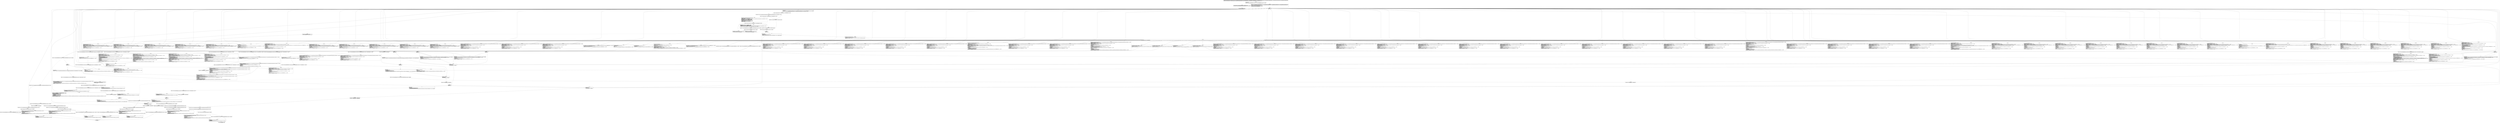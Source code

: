 digraph "CFG forcom.google.android.gms.internal.measurement.zzvz.zza(Ljava\/lang\/Object;Lcom\/google\/android\/gms\/internal\/measurement\/zzwk;Lcom\/google\/android\/gms\/internal\/measurement\/zzub;)V" {
Node_0 [shape=record,label="{0\:\ 0x0000|MTH_ENTER_BLOCK\l|0x0000: IF  (r13 I:?[int, boolean, OBJECT, ARRAY, byte, short, char]) != (0 ?[int, boolean, OBJECT, ARRAY, byte, short, char])  \-\> B:3:0x0008 \l}"];
Node_1 [shape=record,label="{1\:\ 0x0002|0x0002: NEW_INSTANCE  (r0 I:java.lang.NullPointerException) =  java.lang.NullPointerException \l0x0004: INVOKE  (r0 I:java.lang.NullPointerException) java.lang.NullPointerException.\<init\>():void type: DIRECT \l}"];
Node_2 [shape=record,label="{2\:\ 0x0007|0x0007: THROW  (r0 I:java.lang.Throwable) \l}"];
Node_3 [shape=record,label="{3\:\ 0x0008|0x0008: IGET  (r6 I:com.google.android.gms.internal.measurement.zzxd\<?, ?\>) = (r10 I:com.google.android.gms.internal.measurement.zzvz) com.google.android.gms.internal.measurement.zzvz.zzcbg com.google.android.gms.internal.measurement.zzxd \l0x000a: IGET  (r0 I:com.google.android.gms.internal.measurement.zzuc\<?\>) = (r10 I:com.google.android.gms.internal.measurement.zzvz) com.google.android.gms.internal.measurement.zzvz.zzcbh com.google.android.gms.internal.measurement.zzuc \l0x000c: CONST  (r5 I:?[int, float, boolean, short, byte, char, OBJECT, ARRAY]) = \l  (0 ?[int, float, boolean, short, byte, char, OBJECT, ARRAY])\l \l0x000d: CONST  (r4 I:?[int, float, boolean, short, byte, char, OBJECT, ARRAY]) = \l  (0 ?[int, float, boolean, short, byte, char, OBJECT, ARRAY])\l \l}"];
Node_4 [shape=record,label="{4\:\ 0x000e|SYNTHETIC\lSplitter:B:4:0x000e\l}"];
Node_5 [shape=record,label="{5\:\ ?|Splitter:B:4:0x000e\l|0x000e: INVOKE  (r7 I:int) = (r12 I:com.google.android.gms.internal.measurement.zzwk) com.google.android.gms.internal.measurement.zzwk.zzvh():int type: INTERFACE A[Catch:\{ all \-\> 0x010b \}, TRY_ENTER]\l0x0012: IGET  (r1 I:int) = (r10 I:com.google.android.gms.internal.measurement.zzvz) com.google.android.gms.internal.measurement.zzvz.zzcau int A[Catch:\{ all \-\> 0x010b \}]\l}"];
Node_6 [shape=record,label="{6\:\ 0x0014|0x0014: IF  (r7 I:?[int, byte, short, char]) \< (r1 I:?[int, byte, short, char])  \-\> B:24:0x0056 A[Catch:\{ all \-\> 0x010b \}]\l}"];
Node_7 [shape=record,label="{7\:\ 0x0016|0x0016: IGET  (r1 I:int) = (r10 I:com.google.android.gms.internal.measurement.zzvz) com.google.android.gms.internal.measurement.zzvz.zzcav int A[Catch:\{ all \-\> 0x010b \}]\l}"];
Node_8 [shape=record,label="{8\:\ 0x0018|0x0018: IF  (r7 I:?[int, byte, short, char]) \> (r1 I:?[int, byte, short, char])  \-\> B:24:0x0056 A[Catch:\{ all \-\> 0x010b \}]\l}"];
Node_9 [shape=record,label="{9\:\ 0x001a|0x001a: CONST  (r2 I:?[int, float, boolean, short, byte, char, OBJECT, ARRAY]) = \l  (0 ?[int, float, boolean, short, byte, char, OBJECT, ARRAY])\l A[Catch:\{ all \-\> 0x010b \}]\l0x001b: IGET  (r1 I:int[]) = (r10 I:com.google.android.gms.internal.measurement.zzvz) com.google.android.gms.internal.measurement.zzvz.zzcas int[] A[Catch:\{ all \-\> 0x010b \}]\l0x001d: ARRAY_LENGTH  (r1 I:int) = (r1 I:?[]) A[Catch:\{ all \-\> 0x010b \}]\l0x001e: ARITH  (r1 I:int) = (r1 I:int) \/ (3 int) A[Catch:\{ all \-\> 0x010b \}]\l0x0020: ARITH  (r1 I:int) = (r1 I:int) + (\-1 int) A[Catch:\{ all \-\> 0x010b \}]\l0x0022: MOVE  (r3 I:?[int, float, boolean, short, byte, char, OBJECT, ARRAY]) = \l  (r2 I:?[int, float, boolean, short, byte, char, OBJECT, ARRAY])\l A[Catch:\{ all \-\> 0x010b \}]\l0x0023: MOVE  (r2 I:?[int, float, boolean, short, byte, char, OBJECT, ARRAY]) = \l  (r1 I:?[int, float, boolean, short, byte, char, OBJECT, ARRAY])\l A[Catch:\{ all \-\> 0x010b \}]\l}"];
Node_10 [shape=record,label="{10\:\ 0x0024|0x0024: IF  (r3 I:?[int, byte, short, char]) \> (r2 I:?[int, byte, short, char])  \-\> B:23:0x0054 A[Catch:\{ all \-\> 0x010b \}]\l}"];
Node_11 [shape=record,label="{11\:\ 0x0026|0x0026: ARITH  (r1 I:int) = (r2 I:int) + (r3 I:int) A[Catch:\{ all \-\> 0x010b \}]\l0x0028: ARITH  (r8 I:int) = (r1 I:int) \>\>\> (1 int) A[Catch:\{ all \-\> 0x010b \}]\l0x002a: ARITH  (r1 I:int) = (r8 I:int) * (3 int) A[Catch:\{ all \-\> 0x010b \}]\l0x002c: IGET  (r9 I:int[]) = (r10 I:com.google.android.gms.internal.measurement.zzvz) com.google.android.gms.internal.measurement.zzvz.zzcas int[] A[Catch:\{ all \-\> 0x010b \}]\l0x002e: AGET  (r9 I:?[int, float]) = (r9 I:?[int, float][]), (r1 I:?[int, short, byte, char]) A[Catch:\{ all \-\> 0x010b \}, TRY_LEAVE]\l}"];
Node_12 [shape=record,label="{12\:\ 0x0030|0x0030: IF  (r7 I:?[int, boolean, OBJECT, ARRAY, byte, short, char]) != (r9 I:?[int, boolean, OBJECT, ARRAY, byte, short, char])  \-\> B:20:0x004a \l}"];
Node_13 [shape=record,label="{13\:\ 0x0032|0x0032: IF  (r1 I:?[int, byte, short, char]) \>= (0 ?[int, byte, short, char])  \-\> B:51:0x009f \l}"];
Node_14 [shape=record,label="{14\:\ 0x0034|0x0034: CONST  (r1 I:?[int, float, short, byte, char]) = \l  (2147483647(0x7fffffff, float:NaN) ?[int, float, short, byte, char])\l \l}"];
Node_15 [shape=record,label="{15\:\ 0x0037|0x0037: IF  (r7 I:?[int, boolean, OBJECT, ARRAY, byte, short, char]) != (r1 I:?[int, boolean, OBJECT, ARRAY, byte, short, char])  \-\> B:28:0x005e \l}"];
Node_16 [shape=record,label="{16\:\ 0x0039|0x0039: IGET  (r0 I:int) = (r10 I:com.google.android.gms.internal.measurement.zzvz) com.google.android.gms.internal.measurement.zzvz.zzcbc int \l}"];
Node_17 [shape=record,label="{17\:\ 0x003b|0x003b: IGET  (r1 I:int) = (r10 I:com.google.android.gms.internal.measurement.zzvz) com.google.android.gms.internal.measurement.zzvz.zzcbd int \l}"];
Node_18 [shape=record,label="{18\:\ 0x003d|0x003d: IF  (r0 I:?[int, byte, short, char]) \>= (r1 I:?[int, byte, short, char])  \-\> B:25:0x0058 \l}"];
Node_19 [shape=record,label="{19\:\ 0x003f|0x003f: IGET  (r1 I:int[]) = (r10 I:com.google.android.gms.internal.measurement.zzvz) com.google.android.gms.internal.measurement.zzvz.zzcbb int[] \l0x0041: AGET  (r1 I:?[int, float]) = (r1 I:?[int, float][]), (r0 I:?[int, short, byte, char]) \l0x0043: INVOKE  (r5 I:java.lang.Object) = \l  (r10 I:com.google.android.gms.internal.measurement.zzvz)\l  (r11 I:java.lang.Object)\l  (r1 I:int)\l  (r5 I:java.lang.Object)\l  (r6 I:com.google.android.gms.internal.measurement.zzxd)\l com.google.android.gms.internal.measurement.zzvz.zza(java.lang.Object, int, java.lang.Object, com.google.android.gms.internal.measurement.zzxd):java.lang.Object type: DIRECT \l0x0047: ARITH  (r0 I:int) = (r0 I:int) + (1 int) \l}"];
Node_20 [shape=record,label="{20\:\ 0x004a|0x004a: IF  (r7 I:?[int, byte, short, char]) \>= (r9 I:?[int, byte, short, char])  \-\> B:22:0x0050 \l}"];
Node_21 [shape=record,label="{21\:\ 0x004c|0x004c: ARITH  (r1 I:int) = (r8 I:int) + (\-1 int) \l0x004e: MOVE  (r2 I:?[int, float, boolean, short, byte, char, OBJECT, ARRAY]) = \l  (r1 I:?[int, float, boolean, short, byte, char, OBJECT, ARRAY])\l \l}"];
Node_22 [shape=record,label="{22\:\ 0x0050|0x0050: ARITH  (r1 I:int) = (r8 I:int) + (1 int) \l0x0052: MOVE  (r3 I:?[int, float, boolean, short, byte, char, OBJECT, ARRAY]) = \l  (r1 I:?[int, float, boolean, short, byte, char, OBJECT, ARRAY])\l \l}"];
Node_23 [shape=record,label="{23\:\ 0x0054|0x0054: CONST  (r1 I:?[int, float, short, byte, char]) = (\-1 ?[int, float, short, byte, char]) \l}"];
Node_24 [shape=record,label="{24\:\ 0x0056|0x0056: CONST  (r1 I:?[int, float, short, byte, char]) = (\-1 ?[int, float, short, byte, char]) \l}"];
Node_25 [shape=record,label="{25\:\ 0x0058|0x0058: IF  (r5 I:?[int, boolean, OBJECT, ARRAY, byte, short, char]) == (0 ?[int, boolean, OBJECT, ARRAY, byte, short, char])  \-\> B:27:0x005d \l}"];
Node_26 [shape=record,label="{26\:\ 0x005a|0x005a: INVOKE  \l  (r6 I:com.google.android.gms.internal.measurement.zzxd)\l  (r11 I:java.lang.Object)\l  (r5 I:java.lang.Object)\l com.google.android.gms.internal.measurement.zzxd.zzg(java.lang.Object, java.lang.Object):void type: VIRTUAL \l}"];
Node_27 [shape=record,label="{27\:\ 0x005d|0x005d: RETURN   \l}"];
Node_28 [shape=record,label="{28\:\ 0x005e|SYNTHETIC\lSplitter:B:28:0x005e\l}"];
Node_29 [shape=record,label="{29\:\ ?|Splitter:B:28:0x005e\l|0x005e: IGET  (r1 I:boolean) = (r10 I:com.google.android.gms.internal.measurement.zzvz) com.google.android.gms.internal.measurement.zzvz.zzcax boolean A[Catch:\{ all \-\> 0x010b \}, TRY_ENTER]\l}"];
Node_30 [shape=record,label="{30\:\ 0x0060|0x0060: IF  (r1 I:?[int, boolean, OBJECT, ARRAY, byte, short, char]) != (0 ?[int, boolean, OBJECT, ARRAY, byte, short, char])  \-\> B:36:0x0072 A[Catch:\{ all \-\> 0x010b \}]\l}"];
Node_31 [shape=record,label="{31\:\ 0x0062|0x0062: CONST  (r2 I:?[int, float, boolean, short, byte, char, OBJECT, ARRAY]) = \l  (0 ?[int, float, boolean, short, byte, char, OBJECT, ARRAY])\l A[Catch:\{ all \-\> 0x010b \}]\l}"];
Node_32 [shape=record,label="{32\:\ 0x0063|0x0063: IF  (r2 I:?[int, boolean, OBJECT, ARRAY, byte, short, char]) == (0 ?[int, boolean, OBJECT, ARRAY, byte, short, char])  \-\> B:37:0x0079 A[Catch:\{ all \-\> 0x010b \}]\l}"];
Node_33 [shape=record,label="{33\:\ 0x0065|0x0065: IF  (r4 I:?[int, boolean, OBJECT, ARRAY, byte, short, char]) != (0 ?[int, boolean, OBJECT, ARRAY, byte, short, char])  \-\> B:35:0x006b A[Catch:\{ all \-\> 0x010b \}]\l}"];
Node_34 [shape=record,label="{34\:\ 0x0067|0x0067: INVOKE  (r4 I:com.google.android.gms.internal.measurement.zzuf) = \l  (r0 I:com.google.android.gms.internal.measurement.zzuc)\l  (r11 I:java.lang.Object)\l com.google.android.gms.internal.measurement.zzuc.zzx(java.lang.Object):com.google.android.gms.internal.measurement.zzuf type: VIRTUAL A[Catch:\{ all \-\> 0x010b \}]\l}"];
Node_35 [shape=record,label="{35\:\ 0x006b|0x006b: MOVE  (r1 I:?[OBJECT, ARRAY]) = (r12 I:?[OBJECT, ARRAY]) A[Catch:\{ all \-\> 0x010b \}]\l0x006c: MOVE  (r3 I:?[OBJECT, ARRAY]) = (r13 I:?[OBJECT, ARRAY]) A[Catch:\{ all \-\> 0x010b \}]\l0x006d: INVOKE  (r5 I:java.lang.Object) = \l  (r0 I:com.google.android.gms.internal.measurement.zzuc)\l  (r1 I:com.google.android.gms.internal.measurement.zzwk)\l  (r2 I:java.lang.Object)\l  (r3 I:com.google.android.gms.internal.measurement.zzub)\l  (r4 I:com.google.android.gms.internal.measurement.zzuf)\l  (r5 I:java.lang.Object)\l  (r6 I:com.google.android.gms.internal.measurement.zzxd)\l com.google.android.gms.internal.measurement.zzuc.zza(com.google.android.gms.internal.measurement.zzwk, java.lang.Object, com.google.android.gms.internal.measurement.zzub, com.google.android.gms.internal.measurement.zzuf, java.lang.Object, com.google.android.gms.internal.measurement.zzxd):java.lang.Object type: VIRTUAL A[Catch:\{ all \-\> 0x010b \}]\l0x0071: GOTO  \-\> 0x000e A[Catch:\{ all \-\> 0x010b \}]\l}"];
Node_36 [shape=record,label="{36\:\ 0x0072|0x0072: IGET  (r1 I:com.google.android.gms.internal.measurement.zzvv) = (r10 I:com.google.android.gms.internal.measurement.zzvz) com.google.android.gms.internal.measurement.zzvz.zzcaw com.google.android.gms.internal.measurement.zzvv A[Catch:\{ all \-\> 0x010b \}]\l0x0074: INVOKE  (r2 I:java.lang.Object) = \l  (r0 I:com.google.android.gms.internal.measurement.zzuc)\l  (r13 I:com.google.android.gms.internal.measurement.zzub)\l  (r1 I:com.google.android.gms.internal.measurement.zzvv)\l  (r7 I:int)\l com.google.android.gms.internal.measurement.zzuc.zza(com.google.android.gms.internal.measurement.zzub, com.google.android.gms.internal.measurement.zzvv, int):java.lang.Object type: VIRTUAL A[Catch:\{ all \-\> 0x010b \}]\l0x0078: GOTO  \-\> 0x0063 A[Catch:\{ all \-\> 0x010b \}]\l}"];
Node_37 [shape=record,label="{37\:\ 0x0079|0x0079: INVOKE  \l  (r6 I:com.google.android.gms.internal.measurement.zzxd)\l  (r12 I:com.google.android.gms.internal.measurement.zzwk)\l com.google.android.gms.internal.measurement.zzxd.zza(com.google.android.gms.internal.measurement.zzwk):boolean type: VIRTUAL A[Catch:\{ all \-\> 0x010b \}]\l}"];
Node_38 [shape=record,label="{38\:\ 0x007c|0x007c: IF  (r5 I:?[int, boolean, OBJECT, ARRAY, byte, short, char]) != (0 ?[int, boolean, OBJECT, ARRAY, byte, short, char])  \-\> B:211:0x06cc A[Catch:\{ all \-\> 0x010b \}]\l}"];
Node_39 [shape=record,label="{39\:\ 0x007e|0x007e: INVOKE  (r1 I:java.lang.Object) = \l  (r6 I:com.google.android.gms.internal.measurement.zzxd)\l  (r11 I:java.lang.Object)\l com.google.android.gms.internal.measurement.zzxd.zzam(java.lang.Object):java.lang.Object type: VIRTUAL A[Catch:\{ all \-\> 0x010b \}, TRY_LEAVE]\l}"];
Node_41 [shape=record,label="{41\:\ 0x0082|SYNTHETIC\lSplitter:B:41:0x0082\l}"];
Node_42 [shape=record,label="{42\:\ ?|Splitter:B:41:0x0082\l|0x0082: INVOKE  (r2 I:boolean) = \l  (r6 I:com.google.android.gms.internal.measurement.zzxd)\l  (r1 I:java.lang.Object)\l  (r12 I:com.google.android.gms.internal.measurement.zzwk)\l com.google.android.gms.internal.measurement.zzxd.zza(java.lang.Object, com.google.android.gms.internal.measurement.zzwk):boolean type: VIRTUAL A[Catch:\{ all \-\> 0x06b8 \}, TRY_ENTER, TRY_LEAVE]\l}"];
Node_44 [shape=record,label="{44\:\ 0x0086|0x0086: IF  (r2 I:?[int, boolean, OBJECT, ARRAY, byte, short, char]) != (0 ?[int, boolean, OBJECT, ARRAY, byte, short, char])  \-\> B:210:0x06c9 \l}"];
Node_45 [shape=record,label="{45\:\ 0x0088|0x0088: IGET  (r0 I:int) = (r10 I:com.google.android.gms.internal.measurement.zzvz) com.google.android.gms.internal.measurement.zzvz.zzcbc int \l}"];
Node_46 [shape=record,label="{46\:\ 0x008a|0x008a: IGET  (r2 I:int) = (r10 I:com.google.android.gms.internal.measurement.zzvz) com.google.android.gms.internal.measurement.zzvz.zzcbd int \l}"];
Node_47 [shape=record,label="{47\:\ 0x008c|0x008c: IF  (r0 I:?[int, byte, short, char]) \>= (r2 I:?[int, byte, short, char])  \-\> B:49:0x0099 \l}"];
Node_48 [shape=record,label="{48\:\ 0x008e|0x008e: IGET  (r2 I:int[]) = (r10 I:com.google.android.gms.internal.measurement.zzvz) com.google.android.gms.internal.measurement.zzvz.zzcbb int[] \l0x0090: AGET  (r2 I:?[int, float]) = (r2 I:?[int, float][]), (r0 I:?[int, short, byte, char]) \l0x0092: INVOKE  (r1 I:java.lang.Object) = \l  (r10 I:com.google.android.gms.internal.measurement.zzvz)\l  (r11 I:java.lang.Object)\l  (r2 I:int)\l  (r1 I:java.lang.Object)\l  (r6 I:com.google.android.gms.internal.measurement.zzxd)\l com.google.android.gms.internal.measurement.zzvz.zza(java.lang.Object, int, java.lang.Object, com.google.android.gms.internal.measurement.zzxd):java.lang.Object type: DIRECT \l0x0096: ARITH  (r0 I:int) = (r0 I:int) + (1 int) \l}"];
Node_49 [shape=record,label="{49\:\ 0x0099|0x0099: IF  (r1 I:?[int, boolean, OBJECT, ARRAY, byte, short, char]) == (0 ?[int, boolean, OBJECT, ARRAY, byte, short, char])  \-\> B:27:0x005d \l}"];
Node_50 [shape=record,label="{50\:\ 0x009b|0x009b: INVOKE  \l  (r6 I:com.google.android.gms.internal.measurement.zzxd)\l  (r11 I:java.lang.Object)\l  (r1 I:java.lang.Object)\l com.google.android.gms.internal.measurement.zzxd.zzg(java.lang.Object, java.lang.Object):void type: VIRTUAL \l}"];
Node_51 [shape=record,label="{51\:\ 0x009f|SYNTHETIC\lSplitter:B:51:0x009f\l}"];
Node_52 [shape=record,label="{52\:\ ?|Splitter:B:51:0x009f\l|0x009f: INVOKE  (r2 I:int) = \l  (r10 I:com.google.android.gms.internal.measurement.zzvz)\l  (r1 I:int)\l com.google.android.gms.internal.measurement.zzvz.zzbt(int):int type: DIRECT A[Catch:\{ all \-\> 0x010b \}, TRY_ENTER, TRY_LEAVE]\l}"];
Node_53 [shape=record,label="{53\:\ 0x00a2|0x00a3: CONST  (r3 I:?[int, float, short, byte, char]) = \l  (267386880(0xff00000, float:2.3665827E\-29) ?[int, float, short, byte, char])\l \l0x00a5: ARITH  (r3 I:?[int, boolean, short, byte, char]) = (r3 I:?[int, boolean, short, byte, char]) & (r2 I:?[int, boolean, short, byte, char]) \l0x00a6: ARITH  (r3 I:int) = (r3 I:int) \>\>\> (20 int) \l}"];
Node_54 [shape=record,label="{54\:\ 0x00a8|0x00a8: SWITCH  \l  (r3 I:?[int, float, boolean, short, byte, char, OBJECT, ARRAY])\l k:[0, 1, 2, 3, 4, 5, 6, 7, 8, 9, 10, 11, 12, 13, 14, 15, 16, 17, 18, 19, 20, 21, 22, 23, 24, 25, 26, 27, 28, 29, 30, 31, 32, 33, 34, 35, 36, 37, 38, 39, 40, 41, 42, 43, 44, 45, 46, 47, 48, 49, 50, 51, 52, 53, 54, 55, 56, 57, 58, 59, 60, 61, 62, 63, 64, 65, 66, 67, 68] t:[0x00c8, 0x00fa, 0x011f, 0x0130, 0x0141, 0x0152, 0x0163, 0x0174, 0x0185, 0x018d, 0x01c7, 0x01d8, 0x01e9, 0x020c, 0x021d, 0x022e, 0x023f, 0x0250, 0x028a, 0x029a, 0x02aa, 0x02ba, 0x02ca, 0x02da, 0x02ea, 0x02fa, 0x030a, 0x0330, 0x0344, 0x0354, 0x0364, 0x037c, 0x038c, 0x039c, 0x03ac, 0x03bc, 0x03cc, 0x03dc, 0x03ec, 0x03fc, 0x040c, 0x041c, 0x042c, 0x043c, 0x044c, 0x0464, 0x0474, 0x0484, 0x0494, 0x04a4, 0x04b8, 0x04fc, 0x0511, 0x0526, 0x053b, 0x0550, 0x0565, 0x057a, 0x058f, 0x05a4, 0x05ac, 0x05e8, 0x05f9, 0x060e, 0x0635, 0x064a, 0x065f, 0x0674, 0x0689] \l}"];
Node_55 [shape=record,label="{55\:\ 0x00ab|0x00ab: IF  (r5 I:?[int, boolean, OBJECT, ARRAY, byte, short, char]) != (0 ?[int, boolean, OBJECT, ARRAY, byte, short, char])  \-\> B:208:0x06c3 \l}"];
Node_56 [shape=record,label="{56\:\ 0x00ad|SYNTHETIC\lSplitter:B:56:0x00ad\l}"];
Node_57 [shape=record,label="{57\:\ ?|Splitter:B:56:0x00ad\l|0x00ad: INVOKE  (r1 I:java.lang.Object) = (r6 I:com.google.android.gms.internal.measurement.zzxd) com.google.android.gms.internal.measurement.zzxd.zzyk():java.lang.Object type: VIRTUAL A[Catch:\{ zzuw \-\> 0x00d9 \}, TRY_ENTER, TRY_LEAVE]\l}"];
Node_59 [shape=record,label="{59\:\ 0x00b1|SYNTHETIC\lSplitter:B:59:0x00b1\l}"];
Node_60 [shape=record,label="{60\:\ ?|Splitter:B:59:0x00b1\l|0x00b1: INVOKE  (r2 I:boolean) = \l  (r6 I:com.google.android.gms.internal.measurement.zzxd)\l  (r1 I:java.lang.Object)\l  (r12 I:com.google.android.gms.internal.measurement.zzwk)\l com.google.android.gms.internal.measurement.zzxd.zza(java.lang.Object, com.google.android.gms.internal.measurement.zzwk):boolean type: VIRTUAL A[Catch:\{ zzuw \-\> 0x06bc \}, TRY_ENTER, TRY_LEAVE]\l}"];
Node_62 [shape=record,label="{62\:\ 0x00b5|0x00b5: IF  (r2 I:?[int, boolean, OBJECT, ARRAY, byte, short, char]) != (0 ?[int, boolean, OBJECT, ARRAY, byte, short, char])  \-\> B:196:0x06a5 \l}"];
Node_63 [shape=record,label="{63\:\ 0x00b7|0x00b7: IGET  (r0 I:int) = (r10 I:com.google.android.gms.internal.measurement.zzvz) com.google.android.gms.internal.measurement.zzvz.zzcbc int \l}"];
Node_64 [shape=record,label="{64\:\ 0x00b9|0x00b9: IGET  (r2 I:int) = (r10 I:com.google.android.gms.internal.measurement.zzvz) com.google.android.gms.internal.measurement.zzvz.zzcbd int \l}"];
Node_65 [shape=record,label="{65\:\ 0x00bb|0x00bb: IF  (r0 I:?[int, byte, short, char]) \>= (r2 I:?[int, byte, short, char])  \-\> B:194:0x069e \l}"];
Node_66 [shape=record,label="{66\:\ 0x00bd|0x00bd: IGET  (r2 I:int[]) = (r10 I:com.google.android.gms.internal.measurement.zzvz) com.google.android.gms.internal.measurement.zzvz.zzcbb int[] \l0x00bf: AGET  (r2 I:?[int, float]) = (r2 I:?[int, float][]), (r0 I:?[int, short, byte, char]) \l0x00c1: INVOKE  (r1 I:java.lang.Object) = \l  (r10 I:com.google.android.gms.internal.measurement.zzvz)\l  (r11 I:java.lang.Object)\l  (r2 I:int)\l  (r1 I:java.lang.Object)\l  (r6 I:com.google.android.gms.internal.measurement.zzxd)\l com.google.android.gms.internal.measurement.zzvz.zza(java.lang.Object, int, java.lang.Object, com.google.android.gms.internal.measurement.zzxd):java.lang.Object type: DIRECT \l0x00c5: ARITH  (r0 I:int) = (r0 I:int) + (1 int) \l}"];
Node_67 [shape=record,label="{67\:\ 0x00c8|0x00c8: CONST  (r3 I:?[int, float, short, byte, char]) = \l  (1048575(0xfffff, float:1.469367E\-39) ?[int, float, short, byte, char])\l \l0x00cb: ARITH  (r2 I:?[int, boolean, short, byte, char]) = (r2 I:?[int, boolean, short, byte, char]) & (r3 I:?[int, boolean, short, byte, char]) \l0x00cc: CAST  (r2 I:long) = (long) (r2 I:int) \l}"];
Node_68 [shape=record,label="{68\:\ 0x00cd|SYNTHETIC\lSplitter:B:68:0x00cd\l}"];
Node_69 [shape=record,label="{69\:\ ?|Splitter:B:68:0x00cd\l|0x00cd: INVOKE  (r8 I:double) = (r12 I:com.google.android.gms.internal.measurement.zzwk) com.google.android.gms.internal.measurement.zzwk.readDouble():double type: INTERFACE A[Catch:\{ zzuw \-\> 0x00d9 \}, TRY_ENTER]\l0x00d1: INVOKE  (r11 I:java.lang.Object), (r2 I:long), (r8 I:double) com.google.android.gms.internal.measurement.zzxj.zza(java.lang.Object, long, double):void type: STATIC A[Catch:\{ zzuw \-\> 0x00d9 \}]\l0x00d4: INVOKE  \l  (r10 I:com.google.android.gms.internal.measurement.zzvz)\l  (r11 I:java.lang.Object)\l  (r1 I:int)\l com.google.android.gms.internal.measurement.zzvz.zzc(java.lang.Object, int):void type: DIRECT A[Catch:\{ zzuw \-\> 0x00d9 \}, TRY_LEAVE]\l}"];
Node_71 [shape=record,label="{71\:\ 0x00d9|ExcHandler: zzuw null\lSplitter:B:56:0x00ad\l|0x00d9: MOVE_EXCEPTION  (r1 I:?[OBJECT]) =  \l}"];
Node_72 [shape=record,label="{72\:\ 0x00da|SYNTHETIC\lSplitter:B:72:0x00da\l}"];
Node_73 [shape=record,label="{73\:\ ?|Splitter:B:72:0x00da\l|0x00da: INVOKE  \l  (r6 I:com.google.android.gms.internal.measurement.zzxd)\l  (r12 I:com.google.android.gms.internal.measurement.zzwk)\l com.google.android.gms.internal.measurement.zzxd.zza(com.google.android.gms.internal.measurement.zzwk):boolean type: VIRTUAL A[Catch:\{ all \-\> 0x010b \}, TRY_ENTER]\l}"];
Node_74 [shape=record,label="{74\:\ 0x00dd|0x00dd: IF  (r5 I:?[int, boolean, OBJECT, ARRAY, byte, short, char]) != (0 ?[int, boolean, OBJECT, ARRAY, byte, short, char])  \-\> B:207:0x06c0 A[Catch:\{ all \-\> 0x010b \}]\l}"];
Node_75 [shape=record,label="{75\:\ 0x00df|0x00df: INVOKE  (r1 I:java.lang.Object) = \l  (r6 I:com.google.android.gms.internal.measurement.zzxd)\l  (r11 I:java.lang.Object)\l com.google.android.gms.internal.measurement.zzxd.zzam(java.lang.Object):java.lang.Object type: VIRTUAL A[Catch:\{ all \-\> 0x010b \}, TRY_LEAVE]\l}"];
Node_77 [shape=record,label="{77\:\ 0x00e3|SYNTHETIC\lSplitter:B:77:0x00e3\l}"];
Node_78 [shape=record,label="{78\:\ ?|Splitter:B:77:0x00e3\l|0x00e3: INVOKE  (r2 I:boolean) = \l  (r6 I:com.google.android.gms.internal.measurement.zzxd)\l  (r1 I:java.lang.Object)\l  (r12 I:com.google.android.gms.internal.measurement.zzwk)\l com.google.android.gms.internal.measurement.zzxd.zza(java.lang.Object, com.google.android.gms.internal.measurement.zzwk):boolean type: VIRTUAL A[Catch:\{ all \-\> 0x06b8 \}, TRY_ENTER, TRY_LEAVE]\l}"];
Node_80 [shape=record,label="{80\:\ 0x00e7|0x00e7: IF  (r2 I:?[int, boolean, OBJECT, ARRAY, byte, short, char]) != (0 ?[int, boolean, OBJECT, ARRAY, byte, short, char])  \-\> B:199:0x06af \l}"];
Node_81 [shape=record,label="{81\:\ 0x00e9|0x00e9: IGET  (r0 I:int) = (r10 I:com.google.android.gms.internal.measurement.zzvz) com.google.android.gms.internal.measurement.zzvz.zzcbc int \l}"];
Node_82 [shape=record,label="{82\:\ 0x00eb|0x00eb: IGET  (r2 I:int) = (r10 I:com.google.android.gms.internal.measurement.zzvz) com.google.android.gms.internal.measurement.zzvz.zzcbd int \l}"];
Node_83 [shape=record,label="{83\:\ 0x00ed|0x00ed: IF  (r0 I:?[int, byte, short, char]) \>= (r2 I:?[int, byte, short, char])  \-\> B:197:0x06a8 \l}"];
Node_84 [shape=record,label="{84\:\ 0x00ef|0x00ef: IGET  (r2 I:int[]) = (r10 I:com.google.android.gms.internal.measurement.zzvz) com.google.android.gms.internal.measurement.zzvz.zzcbb int[] \l0x00f1: AGET  (r2 I:?[int, float]) = (r2 I:?[int, float][]), (r0 I:?[int, short, byte, char]) \l0x00f3: INVOKE  (r1 I:java.lang.Object) = \l  (r10 I:com.google.android.gms.internal.measurement.zzvz)\l  (r11 I:java.lang.Object)\l  (r2 I:int)\l  (r1 I:java.lang.Object)\l  (r6 I:com.google.android.gms.internal.measurement.zzxd)\l com.google.android.gms.internal.measurement.zzvz.zza(java.lang.Object, int, java.lang.Object, com.google.android.gms.internal.measurement.zzxd):java.lang.Object type: DIRECT \l0x00f7: ARITH  (r0 I:int) = (r0 I:int) + (1 int) \l}"];
Node_85 [shape=record,label="{85\:\ 0x00fa|0x00fa: CONST  (r3 I:?[int, float, short, byte, char]) = \l  (1048575(0xfffff, float:1.469367E\-39) ?[int, float, short, byte, char])\l \l0x00fd: ARITH  (r2 I:?[int, boolean, short, byte, char]) = (r2 I:?[int, boolean, short, byte, char]) & (r3 I:?[int, boolean, short, byte, char]) \l0x00fe: CAST  (r2 I:long) = (long) (r2 I:int) \l}"];
Node_86 [shape=record,label="{86\:\ 0x00ff|SYNTHETIC\lSplitter:B:86:0x00ff\l}"];
Node_87 [shape=record,label="{87\:\ ?|Splitter:B:86:0x00ff\l|0x00ff: INVOKE  (r7 I:float) = (r12 I:com.google.android.gms.internal.measurement.zzwk) com.google.android.gms.internal.measurement.zzwk.readFloat():float type: INTERFACE A[Catch:\{ zzuw \-\> 0x00d9 \}, TRY_ENTER]\l0x0103: INVOKE  (r11 I:java.lang.Object), (r2 I:long), (r7 I:float) com.google.android.gms.internal.measurement.zzxj.zza(java.lang.Object, long, float):void type: STATIC A[Catch:\{ zzuw \-\> 0x00d9 \}]\l0x0106: INVOKE  \l  (r10 I:com.google.android.gms.internal.measurement.zzvz)\l  (r11 I:java.lang.Object)\l  (r1 I:int)\l com.google.android.gms.internal.measurement.zzvz.zzc(java.lang.Object, int):void type: DIRECT A[Catch:\{ zzuw \-\> 0x00d9 \}, TRY_LEAVE]\l}"];
Node_89 [shape=record,label="{89\:\ 0x010b|ExcHandler: all null\lSplitter:B:4:0x000e\l|0x010b: MOVE_EXCEPTION  (r0 I:?[OBJECT]) =  \l}"];
Node_90 [shape=record,label="{90\:\ 0x010c|0x010c: MOVE  (r2 I:?[OBJECT, ARRAY]) = (r0 I:?[OBJECT, ARRAY]) \l0x010d: MOVE  (r1 I:?[OBJECT, ARRAY]) = (r5 I:?[OBJECT, ARRAY]) \l}"];
Node_91 [shape=record,label="{91\:\ 0x010e|0x010e: IGET  (r0 I:int) = (r10 I:com.google.android.gms.internal.measurement.zzvz) com.google.android.gms.internal.measurement.zzvz.zzcbc int \l}"];
Node_92 [shape=record,label="{92\:\ 0x0110|0x0110: IGET  (r3 I:int) = (r10 I:com.google.android.gms.internal.measurement.zzvz) com.google.android.gms.internal.measurement.zzvz.zzcbd int \l}"];
Node_93 [shape=record,label="{93\:\ 0x0112|0x0112: IF  (r0 I:?[int, byte, short, char]) \>= (r3 I:?[int, byte, short, char])  \-\> B:200:0x06b2 \l}"];
Node_94 [shape=record,label="{94\:\ 0x0114|0x0114: IGET  (r3 I:int[]) = (r10 I:com.google.android.gms.internal.measurement.zzvz) com.google.android.gms.internal.measurement.zzvz.zzcbb int[] \l0x0116: AGET  (r3 I:?[int, float]) = (r3 I:?[int, float][]), (r0 I:?[int, short, byte, char]) \l0x0118: INVOKE  (r1 I:java.lang.Object) = \l  (r10 I:com.google.android.gms.internal.measurement.zzvz)\l  (r11 I:java.lang.Object)\l  (r3 I:int)\l  (r1 I:java.lang.Object)\l  (r6 I:com.google.android.gms.internal.measurement.zzxd)\l com.google.android.gms.internal.measurement.zzvz.zza(java.lang.Object, int, java.lang.Object, com.google.android.gms.internal.measurement.zzxd):java.lang.Object type: DIRECT \l0x011c: ARITH  (r0 I:int) = (r0 I:int) + (1 int) \l}"];
Node_95 [shape=record,label="{95\:\ 0x011f|0x011f: CONST  (r3 I:?[int, float, short, byte, char]) = \l  (1048575(0xfffff, float:1.469367E\-39) ?[int, float, short, byte, char])\l \l0x0122: ARITH  (r2 I:?[int, boolean, short, byte, char]) = (r2 I:?[int, boolean, short, byte, char]) & (r3 I:?[int, boolean, short, byte, char]) \l0x0123: CAST  (r2 I:long) = (long) (r2 I:int) \l}"];
Node_96 [shape=record,label="{96\:\ 0x0124|SYNTHETIC\lSplitter:B:96:0x0124\l}"];
Node_97 [shape=record,label="{97\:\ ?|Splitter:B:96:0x0124\l|0x0124: INVOKE  (r8 I:long) = (r12 I:com.google.android.gms.internal.measurement.zzwk) com.google.android.gms.internal.measurement.zzwk.zzul():long type: INTERFACE A[Catch:\{ zzuw \-\> 0x00d9 \}, TRY_ENTER]\l0x0128: INVOKE  (r11 I:java.lang.Object), (r2 I:long), (r8 I:long) com.google.android.gms.internal.measurement.zzxj.zza(java.lang.Object, long, long):void type: STATIC A[Catch:\{ zzuw \-\> 0x00d9 \}]\l0x012b: INVOKE  \l  (r10 I:com.google.android.gms.internal.measurement.zzvz)\l  (r11 I:java.lang.Object)\l  (r1 I:int)\l com.google.android.gms.internal.measurement.zzvz.zzc(java.lang.Object, int):void type: DIRECT A[Catch:\{ zzuw \-\> 0x00d9 \}]\l0x012e: GOTO  \-\> 0x000e A[Catch:\{ zzuw \-\> 0x00d9 \}]\l}"];
Node_98 [shape=record,label="{98\:\ 0x0130|0x0130: CONST  (r3 I:?[int, float, short, byte, char]) = \l  (1048575(0xfffff, float:1.469367E\-39) ?[int, float, short, byte, char])\l A[Catch:\{ zzuw \-\> 0x00d9 \}]\l0x0133: ARITH  (r2 I:?[int, boolean, short, byte, char]) = (r2 I:?[int, boolean, short, byte, char]) & (r3 I:?[int, boolean, short, byte, char]) A[Catch:\{ zzuw \-\> 0x00d9 \}]\l0x0134: CAST  (r2 I:long) = (long) (r2 I:int) A[Catch:\{ zzuw \-\> 0x00d9 \}]\l0x0135: INVOKE  (r8 I:long) = (r12 I:com.google.android.gms.internal.measurement.zzwk) com.google.android.gms.internal.measurement.zzwk.zzuk():long type: INTERFACE A[Catch:\{ zzuw \-\> 0x00d9 \}]\l0x0139: INVOKE  (r11 I:java.lang.Object), (r2 I:long), (r8 I:long) com.google.android.gms.internal.measurement.zzxj.zza(java.lang.Object, long, long):void type: STATIC A[Catch:\{ zzuw \-\> 0x00d9 \}]\l0x013c: INVOKE  \l  (r10 I:com.google.android.gms.internal.measurement.zzvz)\l  (r11 I:java.lang.Object)\l  (r1 I:int)\l com.google.android.gms.internal.measurement.zzvz.zzc(java.lang.Object, int):void type: DIRECT A[Catch:\{ zzuw \-\> 0x00d9 \}]\l0x013f: GOTO  \-\> 0x000e A[Catch:\{ zzuw \-\> 0x00d9 \}]\l}"];
Node_99 [shape=record,label="{99\:\ 0x0141|0x0141: CONST  (r3 I:?[int, float, short, byte, char]) = \l  (1048575(0xfffff, float:1.469367E\-39) ?[int, float, short, byte, char])\l A[Catch:\{ zzuw \-\> 0x00d9 \}]\l0x0144: ARITH  (r2 I:?[int, boolean, short, byte, char]) = (r2 I:?[int, boolean, short, byte, char]) & (r3 I:?[int, boolean, short, byte, char]) A[Catch:\{ zzuw \-\> 0x00d9 \}]\l0x0145: CAST  (r2 I:long) = (long) (r2 I:int) A[Catch:\{ zzuw \-\> 0x00d9 \}]\l0x0146: INVOKE  (r7 I:int) = (r12 I:com.google.android.gms.internal.measurement.zzwk) com.google.android.gms.internal.measurement.zzwk.zzum():int type: INTERFACE A[Catch:\{ zzuw \-\> 0x00d9 \}]\l0x014a: INVOKE  (r11 I:java.lang.Object), (r2 I:long), (r7 I:int) com.google.android.gms.internal.measurement.zzxj.zzb(java.lang.Object, long, int):void type: STATIC A[Catch:\{ zzuw \-\> 0x00d9 \}]\l0x014d: INVOKE  \l  (r10 I:com.google.android.gms.internal.measurement.zzvz)\l  (r11 I:java.lang.Object)\l  (r1 I:int)\l com.google.android.gms.internal.measurement.zzvz.zzc(java.lang.Object, int):void type: DIRECT A[Catch:\{ zzuw \-\> 0x00d9 \}]\l0x0150: GOTO  \-\> 0x000e A[Catch:\{ zzuw \-\> 0x00d9 \}]\l}"];
Node_100 [shape=record,label="{100\:\ 0x0152|0x0152: CONST  (r3 I:?[int, float, short, byte, char]) = \l  (1048575(0xfffff, float:1.469367E\-39) ?[int, float, short, byte, char])\l A[Catch:\{ zzuw \-\> 0x00d9 \}]\l0x0155: ARITH  (r2 I:?[int, boolean, short, byte, char]) = (r2 I:?[int, boolean, short, byte, char]) & (r3 I:?[int, boolean, short, byte, char]) A[Catch:\{ zzuw \-\> 0x00d9 \}]\l0x0156: CAST  (r2 I:long) = (long) (r2 I:int) A[Catch:\{ zzuw \-\> 0x00d9 \}]\l0x0157: INVOKE  (r8 I:long) = (r12 I:com.google.android.gms.internal.measurement.zzwk) com.google.android.gms.internal.measurement.zzwk.zzun():long type: INTERFACE A[Catch:\{ zzuw \-\> 0x00d9 \}]\l0x015b: INVOKE  (r11 I:java.lang.Object), (r2 I:long), (r8 I:long) com.google.android.gms.internal.measurement.zzxj.zza(java.lang.Object, long, long):void type: STATIC A[Catch:\{ zzuw \-\> 0x00d9 \}]\l0x015e: INVOKE  \l  (r10 I:com.google.android.gms.internal.measurement.zzvz)\l  (r11 I:java.lang.Object)\l  (r1 I:int)\l com.google.android.gms.internal.measurement.zzvz.zzc(java.lang.Object, int):void type: DIRECT A[Catch:\{ zzuw \-\> 0x00d9 \}]\l0x0161: GOTO  \-\> 0x000e A[Catch:\{ zzuw \-\> 0x00d9 \}]\l}"];
Node_101 [shape=record,label="{101\:\ 0x0163|0x0163: CONST  (r3 I:?[int, float, short, byte, char]) = \l  (1048575(0xfffff, float:1.469367E\-39) ?[int, float, short, byte, char])\l A[Catch:\{ zzuw \-\> 0x00d9 \}]\l0x0166: ARITH  (r2 I:?[int, boolean, short, byte, char]) = (r2 I:?[int, boolean, short, byte, char]) & (r3 I:?[int, boolean, short, byte, char]) A[Catch:\{ zzuw \-\> 0x00d9 \}]\l0x0167: CAST  (r2 I:long) = (long) (r2 I:int) A[Catch:\{ zzuw \-\> 0x00d9 \}]\l0x0168: INVOKE  (r7 I:int) = (r12 I:com.google.android.gms.internal.measurement.zzwk) com.google.android.gms.internal.measurement.zzwk.zzuo():int type: INTERFACE A[Catch:\{ zzuw \-\> 0x00d9 \}]\l0x016c: INVOKE  (r11 I:java.lang.Object), (r2 I:long), (r7 I:int) com.google.android.gms.internal.measurement.zzxj.zzb(java.lang.Object, long, int):void type: STATIC A[Catch:\{ zzuw \-\> 0x00d9 \}]\l0x016f: INVOKE  \l  (r10 I:com.google.android.gms.internal.measurement.zzvz)\l  (r11 I:java.lang.Object)\l  (r1 I:int)\l com.google.android.gms.internal.measurement.zzvz.zzc(java.lang.Object, int):void type: DIRECT A[Catch:\{ zzuw \-\> 0x00d9 \}]\l0x0172: GOTO  \-\> 0x000e A[Catch:\{ zzuw \-\> 0x00d9 \}]\l}"];
Node_102 [shape=record,label="{102\:\ 0x0174|0x0174: CONST  (r3 I:?[int, float, short, byte, char]) = \l  (1048575(0xfffff, float:1.469367E\-39) ?[int, float, short, byte, char])\l A[Catch:\{ zzuw \-\> 0x00d9 \}]\l0x0177: ARITH  (r2 I:?[int, boolean, short, byte, char]) = (r2 I:?[int, boolean, short, byte, char]) & (r3 I:?[int, boolean, short, byte, char]) A[Catch:\{ zzuw \-\> 0x00d9 \}]\l0x0178: CAST  (r2 I:long) = (long) (r2 I:int) A[Catch:\{ zzuw \-\> 0x00d9 \}]\l0x0179: INVOKE  (r7 I:boolean) = (r12 I:com.google.android.gms.internal.measurement.zzwk) com.google.android.gms.internal.measurement.zzwk.zzup():boolean type: INTERFACE A[Catch:\{ zzuw \-\> 0x00d9 \}]\l0x017d: INVOKE  (r11 I:java.lang.Object), (r2 I:long), (r7 I:boolean) com.google.android.gms.internal.measurement.zzxj.zza(java.lang.Object, long, boolean):void type: STATIC A[Catch:\{ zzuw \-\> 0x00d9 \}]\l0x0180: INVOKE  \l  (r10 I:com.google.android.gms.internal.measurement.zzvz)\l  (r11 I:java.lang.Object)\l  (r1 I:int)\l com.google.android.gms.internal.measurement.zzvz.zzc(java.lang.Object, int):void type: DIRECT A[Catch:\{ zzuw \-\> 0x00d9 \}]\l0x0183: GOTO  \-\> 0x000e A[Catch:\{ zzuw \-\> 0x00d9 \}]\l}"];
Node_103 [shape=record,label="{103\:\ 0x0185|0x0185: INVOKE  \l  (r10 I:com.google.android.gms.internal.measurement.zzvz)\l  (r11 I:java.lang.Object)\l  (r2 I:int)\l  (r12 I:com.google.android.gms.internal.measurement.zzwk)\l com.google.android.gms.internal.measurement.zzvz.zza(java.lang.Object, int, com.google.android.gms.internal.measurement.zzwk):void type: DIRECT A[Catch:\{ zzuw \-\> 0x00d9 \}]\l0x0188: INVOKE  \l  (r10 I:com.google.android.gms.internal.measurement.zzvz)\l  (r11 I:java.lang.Object)\l  (r1 I:int)\l com.google.android.gms.internal.measurement.zzvz.zzc(java.lang.Object, int):void type: DIRECT A[Catch:\{ zzuw \-\> 0x00d9 \}]\l0x018b: GOTO  \-\> 0x000e A[Catch:\{ zzuw \-\> 0x00d9 \}]\l}"];
Node_104 [shape=record,label="{104\:\ 0x018d|0x018d: INVOKE  (r3 I:boolean) = \l  (r10 I:com.google.android.gms.internal.measurement.zzvz)\l  (r11 I:java.lang.Object)\l  (r1 I:int)\l com.google.android.gms.internal.measurement.zzvz.zzb(java.lang.Object, int):boolean type: DIRECT A[Catch:\{ zzuw \-\> 0x00d9 \}]\l}"];
Node_105 [shape=record,label="{105\:\ 0x0191|0x0191: IF  (r3 I:?[int, boolean, OBJECT, ARRAY, byte, short, char]) == (0 ?[int, boolean, OBJECT, ARRAY, byte, short, char])  \-\> B:107:0x01b2 A[Catch:\{ zzuw \-\> 0x00d9 \}]\l}"];
Node_106 [shape=record,label="{106\:\ 0x0193|0x0193: CONST  (r3 I:?[int, float, short, byte, char]) = \l  (1048575(0xfffff, float:1.469367E\-39) ?[int, float, short, byte, char])\l A[Catch:\{ zzuw \-\> 0x00d9 \}]\l0x0196: ARITH  (r3 I:?[int, boolean, short, byte, char]) = (r3 I:?[int, boolean, short, byte, char]) & (r2 I:?[int, boolean, short, byte, char]) A[Catch:\{ zzuw \-\> 0x00d9 \}]\l0x0197: CAST  (r8 I:long) = (long) (r3 I:int) A[Catch:\{ zzuw \-\> 0x00d9 \}]\l0x0198: INVOKE  (r3 I:java.lang.Object) = (r11 I:java.lang.Object), (r8 I:long) com.google.android.gms.internal.measurement.zzxj.zzp(java.lang.Object, long):java.lang.Object type: STATIC A[Catch:\{ zzuw \-\> 0x00d9 \}]\l0x019c: INVOKE  (r1 I:com.google.android.gms.internal.measurement.zzwl) = \l  (r10 I:com.google.android.gms.internal.measurement.zzvz)\l  (r1 I:int)\l com.google.android.gms.internal.measurement.zzvz.zzbq(int):com.google.android.gms.internal.measurement.zzwl type: DIRECT A[Catch:\{ zzuw \-\> 0x00d9 \}]\l0x01a0: INVOKE  (r1 I:java.lang.Object) = \l  (r12 I:com.google.android.gms.internal.measurement.zzwk)\l  (r1 I:com.google.android.gms.internal.measurement.zzwl)\l  (r13 I:com.google.android.gms.internal.measurement.zzub)\l com.google.android.gms.internal.measurement.zzwk.zza(com.google.android.gms.internal.measurement.zzwl, com.google.android.gms.internal.measurement.zzub):java.lang.Object type: INTERFACE A[Catch:\{ zzuw \-\> 0x00d9 \}]\l0x01a4: INVOKE  (r1 I:java.lang.Object) = (r3 I:java.lang.Object), (r1 I:java.lang.Object) com.google.android.gms.internal.measurement.zzuq.zzb(java.lang.Object, java.lang.Object):java.lang.Object type: STATIC A[Catch:\{ zzuw \-\> 0x00d9 \}]\l0x01a8: CONST  (r3 I:?[int, float, short, byte, char]) = \l  (1048575(0xfffff, float:1.469367E\-39) ?[int, float, short, byte, char])\l A[Catch:\{ zzuw \-\> 0x00d9 \}]\l0x01ab: ARITH  (r2 I:?[int, boolean, short, byte, char]) = (r2 I:?[int, boolean, short, byte, char]) & (r3 I:?[int, boolean, short, byte, char]) A[Catch:\{ zzuw \-\> 0x00d9 \}]\l0x01ac: CAST  (r2 I:long) = (long) (r2 I:int) A[Catch:\{ zzuw \-\> 0x00d9 \}]\l0x01ad: INVOKE  \l  (r11 I:java.lang.Object)\l  (r2 I:long)\l  (r1 I:java.lang.Object)\l com.google.android.gms.internal.measurement.zzxj.zza(java.lang.Object, long, java.lang.Object):void type: STATIC A[Catch:\{ zzuw \-\> 0x00d9 \}]\l0x01b0: GOTO  \-\> 0x000e A[Catch:\{ zzuw \-\> 0x00d9 \}]\l}"];
Node_107 [shape=record,label="{107\:\ 0x01b2|0x01b2: CONST  (r3 I:?[int, float, short, byte, char]) = \l  (1048575(0xfffff, float:1.469367E\-39) ?[int, float, short, byte, char])\l A[Catch:\{ zzuw \-\> 0x00d9 \}]\l0x01b5: ARITH  (r2 I:?[int, boolean, short, byte, char]) = (r2 I:?[int, boolean, short, byte, char]) & (r3 I:?[int, boolean, short, byte, char]) A[Catch:\{ zzuw \-\> 0x00d9 \}]\l0x01b6: CAST  (r2 I:long) = (long) (r2 I:int) A[Catch:\{ zzuw \-\> 0x00d9 \}]\l0x01b7: INVOKE  (r7 I:com.google.android.gms.internal.measurement.zzwl) = \l  (r10 I:com.google.android.gms.internal.measurement.zzvz)\l  (r1 I:int)\l com.google.android.gms.internal.measurement.zzvz.zzbq(int):com.google.android.gms.internal.measurement.zzwl type: DIRECT A[Catch:\{ zzuw \-\> 0x00d9 \}]\l0x01bb: INVOKE  (r7 I:java.lang.Object) = \l  (r12 I:com.google.android.gms.internal.measurement.zzwk)\l  (r7 I:com.google.android.gms.internal.measurement.zzwl)\l  (r13 I:com.google.android.gms.internal.measurement.zzub)\l com.google.android.gms.internal.measurement.zzwk.zza(com.google.android.gms.internal.measurement.zzwl, com.google.android.gms.internal.measurement.zzub):java.lang.Object type: INTERFACE A[Catch:\{ zzuw \-\> 0x00d9 \}]\l0x01bf: INVOKE  \l  (r11 I:java.lang.Object)\l  (r2 I:long)\l  (r7 I:java.lang.Object)\l com.google.android.gms.internal.measurement.zzxj.zza(java.lang.Object, long, java.lang.Object):void type: STATIC A[Catch:\{ zzuw \-\> 0x00d9 \}]\l0x01c2: INVOKE  \l  (r10 I:com.google.android.gms.internal.measurement.zzvz)\l  (r11 I:java.lang.Object)\l  (r1 I:int)\l com.google.android.gms.internal.measurement.zzvz.zzc(java.lang.Object, int):void type: DIRECT A[Catch:\{ zzuw \-\> 0x00d9 \}]\l0x01c5: GOTO  \-\> 0x000e A[Catch:\{ zzuw \-\> 0x00d9 \}]\l}"];
Node_108 [shape=record,label="{108\:\ 0x01c7|0x01c7: CONST  (r3 I:?[int, float, short, byte, char]) = \l  (1048575(0xfffff, float:1.469367E\-39) ?[int, float, short, byte, char])\l A[Catch:\{ zzuw \-\> 0x00d9 \}]\l0x01ca: ARITH  (r2 I:?[int, boolean, short, byte, char]) = (r2 I:?[int, boolean, short, byte, char]) & (r3 I:?[int, boolean, short, byte, char]) A[Catch:\{ zzuw \-\> 0x00d9 \}]\l0x01cb: CAST  (r2 I:long) = (long) (r2 I:int) A[Catch:\{ zzuw \-\> 0x00d9 \}]\l0x01cc: INVOKE  (r7 I:com.google.android.gms.internal.measurement.zzte) = (r12 I:com.google.android.gms.internal.measurement.zzwk) com.google.android.gms.internal.measurement.zzwk.zzur():com.google.android.gms.internal.measurement.zzte type: INTERFACE A[Catch:\{ zzuw \-\> 0x00d9 \}]\l0x01d0: INVOKE  \l  (r11 I:java.lang.Object)\l  (r2 I:long)\l  (r7 I:java.lang.Object)\l com.google.android.gms.internal.measurement.zzxj.zza(java.lang.Object, long, java.lang.Object):void type: STATIC A[Catch:\{ zzuw \-\> 0x00d9 \}]\l0x01d3: INVOKE  \l  (r10 I:com.google.android.gms.internal.measurement.zzvz)\l  (r11 I:java.lang.Object)\l  (r1 I:int)\l com.google.android.gms.internal.measurement.zzvz.zzc(java.lang.Object, int):void type: DIRECT A[Catch:\{ zzuw \-\> 0x00d9 \}]\l0x01d6: GOTO  \-\> 0x000e A[Catch:\{ zzuw \-\> 0x00d9 \}]\l}"];
Node_109 [shape=record,label="{109\:\ 0x01d8|0x01d8: CONST  (r3 I:?[int, float, short, byte, char]) = \l  (1048575(0xfffff, float:1.469367E\-39) ?[int, float, short, byte, char])\l A[Catch:\{ zzuw \-\> 0x00d9 \}]\l0x01db: ARITH  (r2 I:?[int, boolean, short, byte, char]) = (r2 I:?[int, boolean, short, byte, char]) & (r3 I:?[int, boolean, short, byte, char]) A[Catch:\{ zzuw \-\> 0x00d9 \}]\l0x01dc: CAST  (r2 I:long) = (long) (r2 I:int) A[Catch:\{ zzuw \-\> 0x00d9 \}]\l0x01dd: INVOKE  (r7 I:int) = (r12 I:com.google.android.gms.internal.measurement.zzwk) com.google.android.gms.internal.measurement.zzwk.zzus():int type: INTERFACE A[Catch:\{ zzuw \-\> 0x00d9 \}]\l0x01e1: INVOKE  (r11 I:java.lang.Object), (r2 I:long), (r7 I:int) com.google.android.gms.internal.measurement.zzxj.zzb(java.lang.Object, long, int):void type: STATIC A[Catch:\{ zzuw \-\> 0x00d9 \}]\l0x01e4: INVOKE  \l  (r10 I:com.google.android.gms.internal.measurement.zzvz)\l  (r11 I:java.lang.Object)\l  (r1 I:int)\l com.google.android.gms.internal.measurement.zzvz.zzc(java.lang.Object, int):void type: DIRECT A[Catch:\{ zzuw \-\> 0x00d9 \}]\l0x01e7: GOTO  \-\> 0x000e A[Catch:\{ zzuw \-\> 0x00d9 \}]\l}"];
Node_110 [shape=record,label="{110\:\ 0x01e9|0x01e9: INVOKE  (r3 I:int) = (r12 I:com.google.android.gms.internal.measurement.zzwk) com.google.android.gms.internal.measurement.zzwk.zzut():int type: INTERFACE A[Catch:\{ zzuw \-\> 0x00d9 \}]\l0x01ed: INVOKE  (r8 I:com.google.android.gms.internal.measurement.zzut) = \l  (r10 I:com.google.android.gms.internal.measurement.zzvz)\l  (r1 I:int)\l com.google.android.gms.internal.measurement.zzvz.zzbs(int):com.google.android.gms.internal.measurement.zzut type: DIRECT A[Catch:\{ zzuw \-\> 0x00d9 \}]\l}"];
Node_111 [shape=record,label="{111\:\ 0x01f1|0x01f1: IF  (r8 I:?[int, boolean, OBJECT, ARRAY, byte, short, char]) == (0 ?[int, boolean, OBJECT, ARRAY, byte, short, char])  \-\> B:114:0x01f9 A[Catch:\{ zzuw \-\> 0x00d9 \}]\l}"];
Node_112 [shape=record,label="{112\:\ 0x01f3|0x01f3: INVOKE  (r8 I:boolean) = \l  (r8 I:com.google.android.gms.internal.measurement.zzut)\l  (r3 I:int)\l com.google.android.gms.internal.measurement.zzut.zzb(int):boolean type: INTERFACE A[Catch:\{ zzuw \-\> 0x00d9 \}]\l}"];
Node_113 [shape=record,label="{113\:\ 0x01f7|0x01f7: IF  (r8 I:?[int, boolean, OBJECT, ARRAY, byte, short, char]) == (0 ?[int, boolean, OBJECT, ARRAY, byte, short, char])  \-\> B:115:0x0206 A[Catch:\{ zzuw \-\> 0x00d9 \}]\l}"];
Node_114 [shape=record,label="{114\:\ 0x01f9|0x01f9: CONST  (r7 I:?[int, float, short, byte, char]) = \l  (1048575(0xfffff, float:1.469367E\-39) ?[int, float, short, byte, char])\l A[Catch:\{ zzuw \-\> 0x00d9 \}]\l0x01fc: ARITH  (r2 I:?[int, boolean, short, byte, char]) = (r2 I:?[int, boolean, short, byte, char]) & (r7 I:?[int, boolean, short, byte, char]) A[Catch:\{ zzuw \-\> 0x00d9 \}]\l0x01fd: CAST  (r8 I:long) = (long) (r2 I:int) A[Catch:\{ zzuw \-\> 0x00d9 \}]\l0x01fe: INVOKE  (r11 I:java.lang.Object), (r8 I:long), (r3 I:int) com.google.android.gms.internal.measurement.zzxj.zzb(java.lang.Object, long, int):void type: STATIC A[Catch:\{ zzuw \-\> 0x00d9 \}]\l0x0201: INVOKE  \l  (r10 I:com.google.android.gms.internal.measurement.zzvz)\l  (r11 I:java.lang.Object)\l  (r1 I:int)\l com.google.android.gms.internal.measurement.zzvz.zzc(java.lang.Object, int):void type: DIRECT A[Catch:\{ zzuw \-\> 0x00d9 \}]\l0x0204: GOTO  \-\> 0x000e A[Catch:\{ zzuw \-\> 0x00d9 \}]\l}"];
Node_115 [shape=record,label="{115\:\ 0x0206|0x0206: INVOKE  (r5 I:java.lang.Object) = \l  (r7 I:int)\l  (r3 I:int)\l  (r5 I:java.lang.Object)\l  (r6 I:com.google.android.gms.internal.measurement.zzxd)\l com.google.android.gms.internal.measurement.zzwn.zza(int, int, java.lang.Object, com.google.android.gms.internal.measurement.zzxd):java.lang.Object type: STATIC A[Catch:\{ zzuw \-\> 0x00d9 \}]\l0x020a: GOTO  \-\> 0x000e A[Catch:\{ zzuw \-\> 0x00d9 \}]\l}"];
Node_116 [shape=record,label="{116\:\ 0x020c|0x020c: CONST  (r3 I:?[int, float, short, byte, char]) = \l  (1048575(0xfffff, float:1.469367E\-39) ?[int, float, short, byte, char])\l A[Catch:\{ zzuw \-\> 0x00d9 \}]\l0x020f: ARITH  (r2 I:?[int, boolean, short, byte, char]) = (r2 I:?[int, boolean, short, byte, char]) & (r3 I:?[int, boolean, short, byte, char]) A[Catch:\{ zzuw \-\> 0x00d9 \}]\l0x0210: CAST  (r2 I:long) = (long) (r2 I:int) A[Catch:\{ zzuw \-\> 0x00d9 \}]\l0x0211: INVOKE  (r7 I:int) = (r12 I:com.google.android.gms.internal.measurement.zzwk) com.google.android.gms.internal.measurement.zzwk.zzuu():int type: INTERFACE A[Catch:\{ zzuw \-\> 0x00d9 \}]\l0x0215: INVOKE  (r11 I:java.lang.Object), (r2 I:long), (r7 I:int) com.google.android.gms.internal.measurement.zzxj.zzb(java.lang.Object, long, int):void type: STATIC A[Catch:\{ zzuw \-\> 0x00d9 \}]\l0x0218: INVOKE  \l  (r10 I:com.google.android.gms.internal.measurement.zzvz)\l  (r11 I:java.lang.Object)\l  (r1 I:int)\l com.google.android.gms.internal.measurement.zzvz.zzc(java.lang.Object, int):void type: DIRECT A[Catch:\{ zzuw \-\> 0x00d9 \}]\l0x021b: GOTO  \-\> 0x000e A[Catch:\{ zzuw \-\> 0x00d9 \}]\l}"];
Node_117 [shape=record,label="{117\:\ 0x021d|0x021d: CONST  (r3 I:?[int, float, short, byte, char]) = \l  (1048575(0xfffff, float:1.469367E\-39) ?[int, float, short, byte, char])\l A[Catch:\{ zzuw \-\> 0x00d9 \}]\l0x0220: ARITH  (r2 I:?[int, boolean, short, byte, char]) = (r2 I:?[int, boolean, short, byte, char]) & (r3 I:?[int, boolean, short, byte, char]) A[Catch:\{ zzuw \-\> 0x00d9 \}]\l0x0221: CAST  (r2 I:long) = (long) (r2 I:int) A[Catch:\{ zzuw \-\> 0x00d9 \}]\l0x0222: INVOKE  (r8 I:long) = (r12 I:com.google.android.gms.internal.measurement.zzwk) com.google.android.gms.internal.measurement.zzwk.zzuv():long type: INTERFACE A[Catch:\{ zzuw \-\> 0x00d9 \}]\l0x0226: INVOKE  (r11 I:java.lang.Object), (r2 I:long), (r8 I:long) com.google.android.gms.internal.measurement.zzxj.zza(java.lang.Object, long, long):void type: STATIC A[Catch:\{ zzuw \-\> 0x00d9 \}]\l0x0229: INVOKE  \l  (r10 I:com.google.android.gms.internal.measurement.zzvz)\l  (r11 I:java.lang.Object)\l  (r1 I:int)\l com.google.android.gms.internal.measurement.zzvz.zzc(java.lang.Object, int):void type: DIRECT A[Catch:\{ zzuw \-\> 0x00d9 \}]\l0x022c: GOTO  \-\> 0x000e A[Catch:\{ zzuw \-\> 0x00d9 \}]\l}"];
Node_118 [shape=record,label="{118\:\ 0x022e|0x022e: CONST  (r3 I:?[int, float, short, byte, char]) = \l  (1048575(0xfffff, float:1.469367E\-39) ?[int, float, short, byte, char])\l A[Catch:\{ zzuw \-\> 0x00d9 \}]\l0x0231: ARITH  (r2 I:?[int, boolean, short, byte, char]) = (r2 I:?[int, boolean, short, byte, char]) & (r3 I:?[int, boolean, short, byte, char]) A[Catch:\{ zzuw \-\> 0x00d9 \}]\l0x0232: CAST  (r2 I:long) = (long) (r2 I:int) A[Catch:\{ zzuw \-\> 0x00d9 \}]\l0x0233: INVOKE  (r7 I:int) = (r12 I:com.google.android.gms.internal.measurement.zzwk) com.google.android.gms.internal.measurement.zzwk.zzuw():int type: INTERFACE A[Catch:\{ zzuw \-\> 0x00d9 \}]\l0x0237: INVOKE  (r11 I:java.lang.Object), (r2 I:long), (r7 I:int) com.google.android.gms.internal.measurement.zzxj.zzb(java.lang.Object, long, int):void type: STATIC A[Catch:\{ zzuw \-\> 0x00d9 \}]\l0x023a: INVOKE  \l  (r10 I:com.google.android.gms.internal.measurement.zzvz)\l  (r11 I:java.lang.Object)\l  (r1 I:int)\l com.google.android.gms.internal.measurement.zzvz.zzc(java.lang.Object, int):void type: DIRECT A[Catch:\{ zzuw \-\> 0x00d9 \}]\l0x023d: GOTO  \-\> 0x000e A[Catch:\{ zzuw \-\> 0x00d9 \}]\l}"];
Node_119 [shape=record,label="{119\:\ 0x023f|0x023f: CONST  (r3 I:?[int, float, short, byte, char]) = \l  (1048575(0xfffff, float:1.469367E\-39) ?[int, float, short, byte, char])\l A[Catch:\{ zzuw \-\> 0x00d9 \}]\l0x0242: ARITH  (r2 I:?[int, boolean, short, byte, char]) = (r2 I:?[int, boolean, short, byte, char]) & (r3 I:?[int, boolean, short, byte, char]) A[Catch:\{ zzuw \-\> 0x00d9 \}]\l0x0243: CAST  (r2 I:long) = (long) (r2 I:int) A[Catch:\{ zzuw \-\> 0x00d9 \}]\l0x0244: INVOKE  (r8 I:long) = (r12 I:com.google.android.gms.internal.measurement.zzwk) com.google.android.gms.internal.measurement.zzwk.zzux():long type: INTERFACE A[Catch:\{ zzuw \-\> 0x00d9 \}]\l0x0248: INVOKE  (r11 I:java.lang.Object), (r2 I:long), (r8 I:long) com.google.android.gms.internal.measurement.zzxj.zza(java.lang.Object, long, long):void type: STATIC A[Catch:\{ zzuw \-\> 0x00d9 \}]\l0x024b: INVOKE  \l  (r10 I:com.google.android.gms.internal.measurement.zzvz)\l  (r11 I:java.lang.Object)\l  (r1 I:int)\l com.google.android.gms.internal.measurement.zzvz.zzc(java.lang.Object, int):void type: DIRECT A[Catch:\{ zzuw \-\> 0x00d9 \}]\l0x024e: GOTO  \-\> 0x000e A[Catch:\{ zzuw \-\> 0x00d9 \}]\l}"];
Node_120 [shape=record,label="{120\:\ 0x0250|0x0250: INVOKE  (r3 I:boolean) = \l  (r10 I:com.google.android.gms.internal.measurement.zzvz)\l  (r11 I:java.lang.Object)\l  (r1 I:int)\l com.google.android.gms.internal.measurement.zzvz.zzb(java.lang.Object, int):boolean type: DIRECT A[Catch:\{ zzuw \-\> 0x00d9 \}]\l}"];
Node_121 [shape=record,label="{121\:\ 0x0254|0x0254: IF  (r3 I:?[int, boolean, OBJECT, ARRAY, byte, short, char]) == (0 ?[int, boolean, OBJECT, ARRAY, byte, short, char])  \-\> B:123:0x0275 A[Catch:\{ zzuw \-\> 0x00d9 \}]\l}"];
Node_122 [shape=record,label="{122\:\ 0x0256|0x0256: CONST  (r3 I:?[int, float, short, byte, char]) = \l  (1048575(0xfffff, float:1.469367E\-39) ?[int, float, short, byte, char])\l A[Catch:\{ zzuw \-\> 0x00d9 \}]\l0x0259: ARITH  (r3 I:?[int, boolean, short, byte, char]) = (r3 I:?[int, boolean, short, byte, char]) & (r2 I:?[int, boolean, short, byte, char]) A[Catch:\{ zzuw \-\> 0x00d9 \}]\l0x025a: CAST  (r8 I:long) = (long) (r3 I:int) A[Catch:\{ zzuw \-\> 0x00d9 \}]\l0x025b: INVOKE  (r3 I:java.lang.Object) = (r11 I:java.lang.Object), (r8 I:long) com.google.android.gms.internal.measurement.zzxj.zzp(java.lang.Object, long):java.lang.Object type: STATIC A[Catch:\{ zzuw \-\> 0x00d9 \}]\l0x025f: INVOKE  (r1 I:com.google.android.gms.internal.measurement.zzwl) = \l  (r10 I:com.google.android.gms.internal.measurement.zzvz)\l  (r1 I:int)\l com.google.android.gms.internal.measurement.zzvz.zzbq(int):com.google.android.gms.internal.measurement.zzwl type: DIRECT A[Catch:\{ zzuw \-\> 0x00d9 \}]\l0x0263: INVOKE  (r1 I:java.lang.Object) = \l  (r12 I:com.google.android.gms.internal.measurement.zzwk)\l  (r1 I:com.google.android.gms.internal.measurement.zzwl)\l  (r13 I:com.google.android.gms.internal.measurement.zzub)\l com.google.android.gms.internal.measurement.zzwk.zzb(com.google.android.gms.internal.measurement.zzwl, com.google.android.gms.internal.measurement.zzub):java.lang.Object type: INTERFACE A[Catch:\{ zzuw \-\> 0x00d9 \}]\l0x0267: INVOKE  (r1 I:java.lang.Object) = (r3 I:java.lang.Object), (r1 I:java.lang.Object) com.google.android.gms.internal.measurement.zzuq.zzb(java.lang.Object, java.lang.Object):java.lang.Object type: STATIC A[Catch:\{ zzuw \-\> 0x00d9 \}]\l0x026b: CONST  (r3 I:?[int, float, short, byte, char]) = \l  (1048575(0xfffff, float:1.469367E\-39) ?[int, float, short, byte, char])\l A[Catch:\{ zzuw \-\> 0x00d9 \}]\l0x026e: ARITH  (r2 I:?[int, boolean, short, byte, char]) = (r2 I:?[int, boolean, short, byte, char]) & (r3 I:?[int, boolean, short, byte, char]) A[Catch:\{ zzuw \-\> 0x00d9 \}]\l0x026f: CAST  (r2 I:long) = (long) (r2 I:int) A[Catch:\{ zzuw \-\> 0x00d9 \}]\l0x0270: INVOKE  \l  (r11 I:java.lang.Object)\l  (r2 I:long)\l  (r1 I:java.lang.Object)\l com.google.android.gms.internal.measurement.zzxj.zza(java.lang.Object, long, java.lang.Object):void type: STATIC A[Catch:\{ zzuw \-\> 0x00d9 \}]\l0x0273: GOTO  \-\> 0x000e A[Catch:\{ zzuw \-\> 0x00d9 \}]\l}"];
Node_123 [shape=record,label="{123\:\ 0x0275|0x0275: CONST  (r3 I:?[int, float, short, byte, char]) = \l  (1048575(0xfffff, float:1.469367E\-39) ?[int, float, short, byte, char])\l A[Catch:\{ zzuw \-\> 0x00d9 \}]\l0x0278: ARITH  (r2 I:?[int, boolean, short, byte, char]) = (r2 I:?[int, boolean, short, byte, char]) & (r3 I:?[int, boolean, short, byte, char]) A[Catch:\{ zzuw \-\> 0x00d9 \}]\l0x0279: CAST  (r2 I:long) = (long) (r2 I:int) A[Catch:\{ zzuw \-\> 0x00d9 \}]\l0x027a: INVOKE  (r7 I:com.google.android.gms.internal.measurement.zzwl) = \l  (r10 I:com.google.android.gms.internal.measurement.zzvz)\l  (r1 I:int)\l com.google.android.gms.internal.measurement.zzvz.zzbq(int):com.google.android.gms.internal.measurement.zzwl type: DIRECT A[Catch:\{ zzuw \-\> 0x00d9 \}]\l0x027e: INVOKE  (r7 I:java.lang.Object) = \l  (r12 I:com.google.android.gms.internal.measurement.zzwk)\l  (r7 I:com.google.android.gms.internal.measurement.zzwl)\l  (r13 I:com.google.android.gms.internal.measurement.zzub)\l com.google.android.gms.internal.measurement.zzwk.zzb(com.google.android.gms.internal.measurement.zzwl, com.google.android.gms.internal.measurement.zzub):java.lang.Object type: INTERFACE A[Catch:\{ zzuw \-\> 0x00d9 \}]\l0x0282: INVOKE  \l  (r11 I:java.lang.Object)\l  (r2 I:long)\l  (r7 I:java.lang.Object)\l com.google.android.gms.internal.measurement.zzxj.zza(java.lang.Object, long, java.lang.Object):void type: STATIC A[Catch:\{ zzuw \-\> 0x00d9 \}]\l0x0285: INVOKE  \l  (r10 I:com.google.android.gms.internal.measurement.zzvz)\l  (r11 I:java.lang.Object)\l  (r1 I:int)\l com.google.android.gms.internal.measurement.zzvz.zzc(java.lang.Object, int):void type: DIRECT A[Catch:\{ zzuw \-\> 0x00d9 \}]\l0x0288: GOTO  \-\> 0x000e A[Catch:\{ zzuw \-\> 0x00d9 \}]\l}"];
Node_124 [shape=record,label="{124\:\ 0x028a|0x028a: IGET  (r1 I:com.google.android.gms.internal.measurement.zzvf) = (r10 I:com.google.android.gms.internal.measurement.zzvz) com.google.android.gms.internal.measurement.zzvz.zzcbf com.google.android.gms.internal.measurement.zzvf A[Catch:\{ zzuw \-\> 0x00d9 \}]\l0x028c: CONST  (r3 I:?[int, float, short, byte, char]) = \l  (1048575(0xfffff, float:1.469367E\-39) ?[int, float, short, byte, char])\l A[Catch:\{ zzuw \-\> 0x00d9 \}]\l0x028f: ARITH  (r2 I:?[int, boolean, short, byte, char]) = (r2 I:?[int, boolean, short, byte, char]) & (r3 I:?[int, boolean, short, byte, char]) A[Catch:\{ zzuw \-\> 0x00d9 \}]\l0x0290: CAST  (r2 I:long) = (long) (r2 I:int) A[Catch:\{ zzuw \-\> 0x00d9 \}]\l0x0291: INVOKE  (r1 I:java.util.List) = \l  (r1 I:com.google.android.gms.internal.measurement.zzvf)\l  (r11 I:java.lang.Object)\l  (r2 I:long)\l com.google.android.gms.internal.measurement.zzvf.zza(java.lang.Object, long):java.util.List type: VIRTUAL A[Catch:\{ zzuw \-\> 0x00d9 \}]\l0x0295: INVOKE  \l  (r12 I:com.google.android.gms.internal.measurement.zzwk)\l  (r1 I:java.util.List)\l com.google.android.gms.internal.measurement.zzwk.zzi(java.util.List):void type: INTERFACE A[Catch:\{ zzuw \-\> 0x00d9 \}]\l0x0298: GOTO  \-\> 0x000e A[Catch:\{ zzuw \-\> 0x00d9 \}]\l}"];
Node_125 [shape=record,label="{125\:\ 0x029a|0x029a: IGET  (r1 I:com.google.android.gms.internal.measurement.zzvf) = (r10 I:com.google.android.gms.internal.measurement.zzvz) com.google.android.gms.internal.measurement.zzvz.zzcbf com.google.android.gms.internal.measurement.zzvf A[Catch:\{ zzuw \-\> 0x00d9 \}]\l0x029c: CONST  (r3 I:?[int, float, short, byte, char]) = \l  (1048575(0xfffff, float:1.469367E\-39) ?[int, float, short, byte, char])\l A[Catch:\{ zzuw \-\> 0x00d9 \}]\l0x029f: ARITH  (r2 I:?[int, boolean, short, byte, char]) = (r2 I:?[int, boolean, short, byte, char]) & (r3 I:?[int, boolean, short, byte, char]) A[Catch:\{ zzuw \-\> 0x00d9 \}]\l0x02a0: CAST  (r2 I:long) = (long) (r2 I:int) A[Catch:\{ zzuw \-\> 0x00d9 \}]\l0x02a1: INVOKE  (r1 I:java.util.List) = \l  (r1 I:com.google.android.gms.internal.measurement.zzvf)\l  (r11 I:java.lang.Object)\l  (r2 I:long)\l com.google.android.gms.internal.measurement.zzvf.zza(java.lang.Object, long):java.util.List type: VIRTUAL A[Catch:\{ zzuw \-\> 0x00d9 \}]\l0x02a5: INVOKE  \l  (r12 I:com.google.android.gms.internal.measurement.zzwk)\l  (r1 I:java.util.List)\l com.google.android.gms.internal.measurement.zzwk.zzj(java.util.List):void type: INTERFACE A[Catch:\{ zzuw \-\> 0x00d9 \}]\l0x02a8: GOTO  \-\> 0x000e A[Catch:\{ zzuw \-\> 0x00d9 \}]\l}"];
Node_126 [shape=record,label="{126\:\ 0x02aa|0x02aa: IGET  (r1 I:com.google.android.gms.internal.measurement.zzvf) = (r10 I:com.google.android.gms.internal.measurement.zzvz) com.google.android.gms.internal.measurement.zzvz.zzcbf com.google.android.gms.internal.measurement.zzvf A[Catch:\{ zzuw \-\> 0x00d9 \}]\l0x02ac: CONST  (r3 I:?[int, float, short, byte, char]) = \l  (1048575(0xfffff, float:1.469367E\-39) ?[int, float, short, byte, char])\l A[Catch:\{ zzuw \-\> 0x00d9 \}]\l0x02af: ARITH  (r2 I:?[int, boolean, short, byte, char]) = (r2 I:?[int, boolean, short, byte, char]) & (r3 I:?[int, boolean, short, byte, char]) A[Catch:\{ zzuw \-\> 0x00d9 \}]\l0x02b0: CAST  (r2 I:long) = (long) (r2 I:int) A[Catch:\{ zzuw \-\> 0x00d9 \}]\l0x02b1: INVOKE  (r1 I:java.util.List) = \l  (r1 I:com.google.android.gms.internal.measurement.zzvf)\l  (r11 I:java.lang.Object)\l  (r2 I:long)\l com.google.android.gms.internal.measurement.zzvf.zza(java.lang.Object, long):java.util.List type: VIRTUAL A[Catch:\{ zzuw \-\> 0x00d9 \}]\l0x02b5: INVOKE  \l  (r12 I:com.google.android.gms.internal.measurement.zzwk)\l  (r1 I:java.util.List)\l com.google.android.gms.internal.measurement.zzwk.zzl(java.util.List):void type: INTERFACE A[Catch:\{ zzuw \-\> 0x00d9 \}]\l0x02b8: GOTO  \-\> 0x000e A[Catch:\{ zzuw \-\> 0x00d9 \}]\l}"];
Node_127 [shape=record,label="{127\:\ 0x02ba|0x02ba: IGET  (r1 I:com.google.android.gms.internal.measurement.zzvf) = (r10 I:com.google.android.gms.internal.measurement.zzvz) com.google.android.gms.internal.measurement.zzvz.zzcbf com.google.android.gms.internal.measurement.zzvf A[Catch:\{ zzuw \-\> 0x00d9 \}]\l0x02bc: CONST  (r3 I:?[int, float, short, byte, char]) = \l  (1048575(0xfffff, float:1.469367E\-39) ?[int, float, short, byte, char])\l A[Catch:\{ zzuw \-\> 0x00d9 \}]\l0x02bf: ARITH  (r2 I:?[int, boolean, short, byte, char]) = (r2 I:?[int, boolean, short, byte, char]) & (r3 I:?[int, boolean, short, byte, char]) A[Catch:\{ zzuw \-\> 0x00d9 \}]\l0x02c0: CAST  (r2 I:long) = (long) (r2 I:int) A[Catch:\{ zzuw \-\> 0x00d9 \}]\l0x02c1: INVOKE  (r1 I:java.util.List) = \l  (r1 I:com.google.android.gms.internal.measurement.zzvf)\l  (r11 I:java.lang.Object)\l  (r2 I:long)\l com.google.android.gms.internal.measurement.zzvf.zza(java.lang.Object, long):java.util.List type: VIRTUAL A[Catch:\{ zzuw \-\> 0x00d9 \}]\l0x02c5: INVOKE  \l  (r12 I:com.google.android.gms.internal.measurement.zzwk)\l  (r1 I:java.util.List)\l com.google.android.gms.internal.measurement.zzwk.zzk(java.util.List):void type: INTERFACE A[Catch:\{ zzuw \-\> 0x00d9 \}]\l0x02c8: GOTO  \-\> 0x000e A[Catch:\{ zzuw \-\> 0x00d9 \}]\l}"];
Node_128 [shape=record,label="{128\:\ 0x02ca|0x02ca: IGET  (r1 I:com.google.android.gms.internal.measurement.zzvf) = (r10 I:com.google.android.gms.internal.measurement.zzvz) com.google.android.gms.internal.measurement.zzvz.zzcbf com.google.android.gms.internal.measurement.zzvf A[Catch:\{ zzuw \-\> 0x00d9 \}]\l0x02cc: CONST  (r3 I:?[int, float, short, byte, char]) = \l  (1048575(0xfffff, float:1.469367E\-39) ?[int, float, short, byte, char])\l A[Catch:\{ zzuw \-\> 0x00d9 \}]\l0x02cf: ARITH  (r2 I:?[int, boolean, short, byte, char]) = (r2 I:?[int, boolean, short, byte, char]) & (r3 I:?[int, boolean, short, byte, char]) A[Catch:\{ zzuw \-\> 0x00d9 \}]\l0x02d0: CAST  (r2 I:long) = (long) (r2 I:int) A[Catch:\{ zzuw \-\> 0x00d9 \}]\l0x02d1: INVOKE  (r1 I:java.util.List) = \l  (r1 I:com.google.android.gms.internal.measurement.zzvf)\l  (r11 I:java.lang.Object)\l  (r2 I:long)\l com.google.android.gms.internal.measurement.zzvf.zza(java.lang.Object, long):java.util.List type: VIRTUAL A[Catch:\{ zzuw \-\> 0x00d9 \}]\l0x02d5: INVOKE  \l  (r12 I:com.google.android.gms.internal.measurement.zzwk)\l  (r1 I:java.util.List)\l com.google.android.gms.internal.measurement.zzwk.zzm(java.util.List):void type: INTERFACE A[Catch:\{ zzuw \-\> 0x00d9 \}]\l0x02d8: GOTO  \-\> 0x000e A[Catch:\{ zzuw \-\> 0x00d9 \}]\l}"];
Node_129 [shape=record,label="{129\:\ 0x02da|0x02da: IGET  (r1 I:com.google.android.gms.internal.measurement.zzvf) = (r10 I:com.google.android.gms.internal.measurement.zzvz) com.google.android.gms.internal.measurement.zzvz.zzcbf com.google.android.gms.internal.measurement.zzvf A[Catch:\{ zzuw \-\> 0x00d9 \}]\l0x02dc: CONST  (r3 I:?[int, float, short, byte, char]) = \l  (1048575(0xfffff, float:1.469367E\-39) ?[int, float, short, byte, char])\l A[Catch:\{ zzuw \-\> 0x00d9 \}]\l0x02df: ARITH  (r2 I:?[int, boolean, short, byte, char]) = (r2 I:?[int, boolean, short, byte, char]) & (r3 I:?[int, boolean, short, byte, char]) A[Catch:\{ zzuw \-\> 0x00d9 \}]\l0x02e0: CAST  (r2 I:long) = (long) (r2 I:int) A[Catch:\{ zzuw \-\> 0x00d9 \}]\l0x02e1: INVOKE  (r1 I:java.util.List) = \l  (r1 I:com.google.android.gms.internal.measurement.zzvf)\l  (r11 I:java.lang.Object)\l  (r2 I:long)\l com.google.android.gms.internal.measurement.zzvf.zza(java.lang.Object, long):java.util.List type: VIRTUAL A[Catch:\{ zzuw \-\> 0x00d9 \}]\l0x02e5: INVOKE  \l  (r12 I:com.google.android.gms.internal.measurement.zzwk)\l  (r1 I:java.util.List)\l com.google.android.gms.internal.measurement.zzwk.zzn(java.util.List):void type: INTERFACE A[Catch:\{ zzuw \-\> 0x00d9 \}]\l0x02e8: GOTO  \-\> 0x000e A[Catch:\{ zzuw \-\> 0x00d9 \}]\l}"];
Node_130 [shape=record,label="{130\:\ 0x02ea|0x02ea: IGET  (r1 I:com.google.android.gms.internal.measurement.zzvf) = (r10 I:com.google.android.gms.internal.measurement.zzvz) com.google.android.gms.internal.measurement.zzvz.zzcbf com.google.android.gms.internal.measurement.zzvf A[Catch:\{ zzuw \-\> 0x00d9 \}]\l0x02ec: CONST  (r3 I:?[int, float, short, byte, char]) = \l  (1048575(0xfffff, float:1.469367E\-39) ?[int, float, short, byte, char])\l A[Catch:\{ zzuw \-\> 0x00d9 \}]\l0x02ef: ARITH  (r2 I:?[int, boolean, short, byte, char]) = (r2 I:?[int, boolean, short, byte, char]) & (r3 I:?[int, boolean, short, byte, char]) A[Catch:\{ zzuw \-\> 0x00d9 \}]\l0x02f0: CAST  (r2 I:long) = (long) (r2 I:int) A[Catch:\{ zzuw \-\> 0x00d9 \}]\l0x02f1: INVOKE  (r1 I:java.util.List) = \l  (r1 I:com.google.android.gms.internal.measurement.zzvf)\l  (r11 I:java.lang.Object)\l  (r2 I:long)\l com.google.android.gms.internal.measurement.zzvf.zza(java.lang.Object, long):java.util.List type: VIRTUAL A[Catch:\{ zzuw \-\> 0x00d9 \}]\l0x02f5: INVOKE  \l  (r12 I:com.google.android.gms.internal.measurement.zzwk)\l  (r1 I:java.util.List)\l com.google.android.gms.internal.measurement.zzwk.zzo(java.util.List):void type: INTERFACE A[Catch:\{ zzuw \-\> 0x00d9 \}]\l0x02f8: GOTO  \-\> 0x000e A[Catch:\{ zzuw \-\> 0x00d9 \}]\l}"];
Node_131 [shape=record,label="{131\:\ 0x02fa|0x02fa: IGET  (r1 I:com.google.android.gms.internal.measurement.zzvf) = (r10 I:com.google.android.gms.internal.measurement.zzvz) com.google.android.gms.internal.measurement.zzvz.zzcbf com.google.android.gms.internal.measurement.zzvf A[Catch:\{ zzuw \-\> 0x00d9 \}]\l0x02fc: CONST  (r3 I:?[int, float, short, byte, char]) = \l  (1048575(0xfffff, float:1.469367E\-39) ?[int, float, short, byte, char])\l A[Catch:\{ zzuw \-\> 0x00d9 \}]\l0x02ff: ARITH  (r2 I:?[int, boolean, short, byte, char]) = (r2 I:?[int, boolean, short, byte, char]) & (r3 I:?[int, boolean, short, byte, char]) A[Catch:\{ zzuw \-\> 0x00d9 \}]\l0x0300: CAST  (r2 I:long) = (long) (r2 I:int) A[Catch:\{ zzuw \-\> 0x00d9 \}]\l0x0301: INVOKE  (r1 I:java.util.List) = \l  (r1 I:com.google.android.gms.internal.measurement.zzvf)\l  (r11 I:java.lang.Object)\l  (r2 I:long)\l com.google.android.gms.internal.measurement.zzvf.zza(java.lang.Object, long):java.util.List type: VIRTUAL A[Catch:\{ zzuw \-\> 0x00d9 \}]\l0x0305: INVOKE  \l  (r12 I:com.google.android.gms.internal.measurement.zzwk)\l  (r1 I:java.util.List)\l com.google.android.gms.internal.measurement.zzwk.zzp(java.util.List):void type: INTERFACE A[Catch:\{ zzuw \-\> 0x00d9 \}]\l0x0308: GOTO  \-\> 0x000e A[Catch:\{ zzuw \-\> 0x00d9 \}]\l}"];
Node_132 [shape=record,label="{132\:\ 0x030a|0x030a: INVOKE  (r1 I:boolean) = (r2 I:int) com.google.android.gms.internal.measurement.zzvz.zzbv(int):boolean type: STATIC A[Catch:\{ zzuw \-\> 0x00d9 \}]\l}"];
Node_133 [shape=record,label="{133\:\ 0x030e|0x030e: IF  (r1 I:?[int, boolean, OBJECT, ARRAY, byte, short, char]) == (0 ?[int, boolean, OBJECT, ARRAY, byte, short, char])  \-\> B:135:0x0320 A[Catch:\{ zzuw \-\> 0x00d9 \}]\l}"];
Node_134 [shape=record,label="{134\:\ 0x0310|0x0310: IGET  (r1 I:com.google.android.gms.internal.measurement.zzvf) = (r10 I:com.google.android.gms.internal.measurement.zzvz) com.google.android.gms.internal.measurement.zzvz.zzcbf com.google.android.gms.internal.measurement.zzvf A[Catch:\{ zzuw \-\> 0x00d9 \}]\l0x0312: CONST  (r3 I:?[int, float, short, byte, char]) = \l  (1048575(0xfffff, float:1.469367E\-39) ?[int, float, short, byte, char])\l A[Catch:\{ zzuw \-\> 0x00d9 \}]\l0x0315: ARITH  (r2 I:?[int, boolean, short, byte, char]) = (r2 I:?[int, boolean, short, byte, char]) & (r3 I:?[int, boolean, short, byte, char]) A[Catch:\{ zzuw \-\> 0x00d9 \}]\l0x0316: CAST  (r2 I:long) = (long) (r2 I:int) A[Catch:\{ zzuw \-\> 0x00d9 \}]\l0x0317: INVOKE  (r1 I:java.util.List) = \l  (r1 I:com.google.android.gms.internal.measurement.zzvf)\l  (r11 I:java.lang.Object)\l  (r2 I:long)\l com.google.android.gms.internal.measurement.zzvf.zza(java.lang.Object, long):java.util.List type: VIRTUAL A[Catch:\{ zzuw \-\> 0x00d9 \}]\l0x031b: INVOKE  \l  (r12 I:com.google.android.gms.internal.measurement.zzwk)\l  (r1 I:java.util.List)\l com.google.android.gms.internal.measurement.zzwk.zzq(java.util.List):void type: INTERFACE A[Catch:\{ zzuw \-\> 0x00d9 \}]\l0x031e: GOTO  \-\> 0x000e A[Catch:\{ zzuw \-\> 0x00d9 \}]\l}"];
Node_135 [shape=record,label="{135\:\ 0x0320|0x0320: IGET  (r1 I:com.google.android.gms.internal.measurement.zzvf) = (r10 I:com.google.android.gms.internal.measurement.zzvz) com.google.android.gms.internal.measurement.zzvz.zzcbf com.google.android.gms.internal.measurement.zzvf A[Catch:\{ zzuw \-\> 0x00d9 \}]\l0x0322: CONST  (r3 I:?[int, float, short, byte, char]) = \l  (1048575(0xfffff, float:1.469367E\-39) ?[int, float, short, byte, char])\l A[Catch:\{ zzuw \-\> 0x00d9 \}]\l0x0325: ARITH  (r2 I:?[int, boolean, short, byte, char]) = (r2 I:?[int, boolean, short, byte, char]) & (r3 I:?[int, boolean, short, byte, char]) A[Catch:\{ zzuw \-\> 0x00d9 \}]\l0x0326: CAST  (r2 I:long) = (long) (r2 I:int) A[Catch:\{ zzuw \-\> 0x00d9 \}]\l0x0327: INVOKE  (r1 I:java.util.List) = \l  (r1 I:com.google.android.gms.internal.measurement.zzvf)\l  (r11 I:java.lang.Object)\l  (r2 I:long)\l com.google.android.gms.internal.measurement.zzvf.zza(java.lang.Object, long):java.util.List type: VIRTUAL A[Catch:\{ zzuw \-\> 0x00d9 \}]\l0x032b: INVOKE  \l  (r12 I:com.google.android.gms.internal.measurement.zzwk)\l  (r1 I:java.util.List)\l com.google.android.gms.internal.measurement.zzwk.readStringList(java.util.List):void type: INTERFACE A[Catch:\{ zzuw \-\> 0x00d9 \}]\l0x032e: GOTO  \-\> 0x000e A[Catch:\{ zzuw \-\> 0x00d9 \}]\l}"];
Node_136 [shape=record,label="{136\:\ 0x0330|0x0330: INVOKE  (r1 I:com.google.android.gms.internal.measurement.zzwl) = \l  (r10 I:com.google.android.gms.internal.measurement.zzvz)\l  (r1 I:int)\l com.google.android.gms.internal.measurement.zzvz.zzbq(int):com.google.android.gms.internal.measurement.zzwl type: DIRECT A[Catch:\{ zzuw \-\> 0x00d9 \}]\l0x0334: CONST  (r3 I:?[int, float, short, byte, char]) = \l  (1048575(0xfffff, float:1.469367E\-39) ?[int, float, short, byte, char])\l A[Catch:\{ zzuw \-\> 0x00d9 \}]\l0x0337: ARITH  (r2 I:?[int, boolean, short, byte, char]) = (r2 I:?[int, boolean, short, byte, char]) & (r3 I:?[int, boolean, short, byte, char]) A[Catch:\{ zzuw \-\> 0x00d9 \}]\l0x0338: CAST  (r2 I:long) = (long) (r2 I:int) A[Catch:\{ zzuw \-\> 0x00d9 \}]\l0x0339: IGET  (r7 I:com.google.android.gms.internal.measurement.zzvf) = (r10 I:com.google.android.gms.internal.measurement.zzvz) com.google.android.gms.internal.measurement.zzvz.zzcbf com.google.android.gms.internal.measurement.zzvf A[Catch:\{ zzuw \-\> 0x00d9 \}]\l0x033b: INVOKE  (r2 I:java.util.List) = \l  (r7 I:com.google.android.gms.internal.measurement.zzvf)\l  (r11 I:java.lang.Object)\l  (r2 I:long)\l com.google.android.gms.internal.measurement.zzvf.zza(java.lang.Object, long):java.util.List type: VIRTUAL A[Catch:\{ zzuw \-\> 0x00d9 \}]\l0x033f: INVOKE  \l  (r12 I:com.google.android.gms.internal.measurement.zzwk)\l  (r2 I:java.util.List)\l  (r1 I:com.google.android.gms.internal.measurement.zzwl)\l  (r13 I:com.google.android.gms.internal.measurement.zzub)\l com.google.android.gms.internal.measurement.zzwk.zza(java.util.List, com.google.android.gms.internal.measurement.zzwl, com.google.android.gms.internal.measurement.zzub):void type: INTERFACE A[Catch:\{ zzuw \-\> 0x00d9 \}]\l0x0342: GOTO  \-\> 0x000e A[Catch:\{ zzuw \-\> 0x00d9 \}]\l}"];
Node_137 [shape=record,label="{137\:\ 0x0344|0x0344: IGET  (r1 I:com.google.android.gms.internal.measurement.zzvf) = (r10 I:com.google.android.gms.internal.measurement.zzvz) com.google.android.gms.internal.measurement.zzvz.zzcbf com.google.android.gms.internal.measurement.zzvf A[Catch:\{ zzuw \-\> 0x00d9 \}]\l0x0346: CONST  (r3 I:?[int, float, short, byte, char]) = \l  (1048575(0xfffff, float:1.469367E\-39) ?[int, float, short, byte, char])\l A[Catch:\{ zzuw \-\> 0x00d9 \}]\l0x0349: ARITH  (r2 I:?[int, boolean, short, byte, char]) = (r2 I:?[int, boolean, short, byte, char]) & (r3 I:?[int, boolean, short, byte, char]) A[Catch:\{ zzuw \-\> 0x00d9 \}]\l0x034a: CAST  (r2 I:long) = (long) (r2 I:int) A[Catch:\{ zzuw \-\> 0x00d9 \}]\l0x034b: INVOKE  (r1 I:java.util.List) = \l  (r1 I:com.google.android.gms.internal.measurement.zzvf)\l  (r11 I:java.lang.Object)\l  (r2 I:long)\l com.google.android.gms.internal.measurement.zzvf.zza(java.lang.Object, long):java.util.List type: VIRTUAL A[Catch:\{ zzuw \-\> 0x00d9 \}]\l0x034f: INVOKE  \l  (r12 I:com.google.android.gms.internal.measurement.zzwk)\l  (r1 I:java.util.List)\l com.google.android.gms.internal.measurement.zzwk.zzr(java.util.List):void type: INTERFACE A[Catch:\{ zzuw \-\> 0x00d9 \}]\l0x0352: GOTO  \-\> 0x000e A[Catch:\{ zzuw \-\> 0x00d9 \}]\l}"];
Node_138 [shape=record,label="{138\:\ 0x0354|0x0354: IGET  (r1 I:com.google.android.gms.internal.measurement.zzvf) = (r10 I:com.google.android.gms.internal.measurement.zzvz) com.google.android.gms.internal.measurement.zzvz.zzcbf com.google.android.gms.internal.measurement.zzvf A[Catch:\{ zzuw \-\> 0x00d9 \}]\l0x0356: CONST  (r3 I:?[int, float, short, byte, char]) = \l  (1048575(0xfffff, float:1.469367E\-39) ?[int, float, short, byte, char])\l A[Catch:\{ zzuw \-\> 0x00d9 \}]\l0x0359: ARITH  (r2 I:?[int, boolean, short, byte, char]) = (r2 I:?[int, boolean, short, byte, char]) & (r3 I:?[int, boolean, short, byte, char]) A[Catch:\{ zzuw \-\> 0x00d9 \}]\l0x035a: CAST  (r2 I:long) = (long) (r2 I:int) A[Catch:\{ zzuw \-\> 0x00d9 \}]\l0x035b: INVOKE  (r1 I:java.util.List) = \l  (r1 I:com.google.android.gms.internal.measurement.zzvf)\l  (r11 I:java.lang.Object)\l  (r2 I:long)\l com.google.android.gms.internal.measurement.zzvf.zza(java.lang.Object, long):java.util.List type: VIRTUAL A[Catch:\{ zzuw \-\> 0x00d9 \}]\l0x035f: INVOKE  \l  (r12 I:com.google.android.gms.internal.measurement.zzwk)\l  (r1 I:java.util.List)\l com.google.android.gms.internal.measurement.zzwk.zzs(java.util.List):void type: INTERFACE A[Catch:\{ zzuw \-\> 0x00d9 \}]\l0x0362: GOTO  \-\> 0x000e A[Catch:\{ zzuw \-\> 0x00d9 \}]\l}"];
Node_139 [shape=record,label="{139\:\ 0x0364|0x0364: IGET  (r3 I:com.google.android.gms.internal.measurement.zzvf) = (r10 I:com.google.android.gms.internal.measurement.zzvz) com.google.android.gms.internal.measurement.zzvz.zzcbf com.google.android.gms.internal.measurement.zzvf A[Catch:\{ zzuw \-\> 0x00d9 \}]\l0x0366: CONST  (r8 I:?[int, float, short, byte, char]) = \l  (1048575(0xfffff, float:1.469367E\-39) ?[int, float, short, byte, char])\l A[Catch:\{ zzuw \-\> 0x00d9 \}]\l0x0369: ARITH  (r2 I:?[int, boolean, short, byte, char]) = (r2 I:?[int, boolean, short, byte, char]) & (r8 I:?[int, boolean, short, byte, char]) A[Catch:\{ zzuw \-\> 0x00d9 \}]\l0x036a: CAST  (r8 I:long) = (long) (r2 I:int) A[Catch:\{ zzuw \-\> 0x00d9 \}]\l0x036b: INVOKE  (r2 I:java.util.List) = \l  (r3 I:com.google.android.gms.internal.measurement.zzvf)\l  (r11 I:java.lang.Object)\l  (r8 I:long)\l com.google.android.gms.internal.measurement.zzvf.zza(java.lang.Object, long):java.util.List type: VIRTUAL A[Catch:\{ zzuw \-\> 0x00d9 \}]\l0x036f: INVOKE  \l  (r12 I:com.google.android.gms.internal.measurement.zzwk)\l  (r2 I:java.util.List)\l com.google.android.gms.internal.measurement.zzwk.zzt(java.util.List):void type: INTERFACE A[Catch:\{ zzuw \-\> 0x00d9 \}]\l0x0372: INVOKE  (r1 I:com.google.android.gms.internal.measurement.zzut) = \l  (r10 I:com.google.android.gms.internal.measurement.zzvz)\l  (r1 I:int)\l com.google.android.gms.internal.measurement.zzvz.zzbs(int):com.google.android.gms.internal.measurement.zzut type: DIRECT A[Catch:\{ zzuw \-\> 0x00d9 \}]\l0x0376: INVOKE  (r5 I:java.lang.Object) = \l  (r7 I:int)\l  (r2 I:java.util.List)\l  (r1 I:com.google.android.gms.internal.measurement.zzut)\l  (r5 I:java.lang.Object)\l  (r6 I:com.google.android.gms.internal.measurement.zzxd)\l com.google.android.gms.internal.measurement.zzwn.zza(int, java.util.List, com.google.android.gms.internal.measurement.zzut, java.lang.Object, com.google.android.gms.internal.measurement.zzxd):java.lang.Object type: STATIC A[Catch:\{ zzuw \-\> 0x00d9 \}]\l0x037a: GOTO  \-\> 0x000e A[Catch:\{ zzuw \-\> 0x00d9 \}]\l}"];
Node_140 [shape=record,label="{140\:\ 0x037c|0x037c: IGET  (r1 I:com.google.android.gms.internal.measurement.zzvf) = (r10 I:com.google.android.gms.internal.measurement.zzvz) com.google.android.gms.internal.measurement.zzvz.zzcbf com.google.android.gms.internal.measurement.zzvf A[Catch:\{ zzuw \-\> 0x00d9 \}]\l0x037e: CONST  (r3 I:?[int, float, short, byte, char]) = \l  (1048575(0xfffff, float:1.469367E\-39) ?[int, float, short, byte, char])\l A[Catch:\{ zzuw \-\> 0x00d9 \}]\l0x0381: ARITH  (r2 I:?[int, boolean, short, byte, char]) = (r2 I:?[int, boolean, short, byte, char]) & (r3 I:?[int, boolean, short, byte, char]) A[Catch:\{ zzuw \-\> 0x00d9 \}]\l0x0382: CAST  (r2 I:long) = (long) (r2 I:int) A[Catch:\{ zzuw \-\> 0x00d9 \}]\l0x0383: INVOKE  (r1 I:java.util.List) = \l  (r1 I:com.google.android.gms.internal.measurement.zzvf)\l  (r11 I:java.lang.Object)\l  (r2 I:long)\l com.google.android.gms.internal.measurement.zzvf.zza(java.lang.Object, long):java.util.List type: VIRTUAL A[Catch:\{ zzuw \-\> 0x00d9 \}]\l0x0387: INVOKE  \l  (r12 I:com.google.android.gms.internal.measurement.zzwk)\l  (r1 I:java.util.List)\l com.google.android.gms.internal.measurement.zzwk.zzu(java.util.List):void type: INTERFACE A[Catch:\{ zzuw \-\> 0x00d9 \}]\l0x038a: GOTO  \-\> 0x000e A[Catch:\{ zzuw \-\> 0x00d9 \}]\l}"];
Node_141 [shape=record,label="{141\:\ 0x038c|0x038c: IGET  (r1 I:com.google.android.gms.internal.measurement.zzvf) = (r10 I:com.google.android.gms.internal.measurement.zzvz) com.google.android.gms.internal.measurement.zzvz.zzcbf com.google.android.gms.internal.measurement.zzvf A[Catch:\{ zzuw \-\> 0x00d9 \}]\l0x038e: CONST  (r3 I:?[int, float, short, byte, char]) = \l  (1048575(0xfffff, float:1.469367E\-39) ?[int, float, short, byte, char])\l A[Catch:\{ zzuw \-\> 0x00d9 \}]\l0x0391: ARITH  (r2 I:?[int, boolean, short, byte, char]) = (r2 I:?[int, boolean, short, byte, char]) & (r3 I:?[int, boolean, short, byte, char]) A[Catch:\{ zzuw \-\> 0x00d9 \}]\l0x0392: CAST  (r2 I:long) = (long) (r2 I:int) A[Catch:\{ zzuw \-\> 0x00d9 \}]\l0x0393: INVOKE  (r1 I:java.util.List) = \l  (r1 I:com.google.android.gms.internal.measurement.zzvf)\l  (r11 I:java.lang.Object)\l  (r2 I:long)\l com.google.android.gms.internal.measurement.zzvf.zza(java.lang.Object, long):java.util.List type: VIRTUAL A[Catch:\{ zzuw \-\> 0x00d9 \}]\l0x0397: INVOKE  \l  (r12 I:com.google.android.gms.internal.measurement.zzwk)\l  (r1 I:java.util.List)\l com.google.android.gms.internal.measurement.zzwk.zzv(java.util.List):void type: INTERFACE A[Catch:\{ zzuw \-\> 0x00d9 \}]\l0x039a: GOTO  \-\> 0x000e A[Catch:\{ zzuw \-\> 0x00d9 \}]\l}"];
Node_142 [shape=record,label="{142\:\ 0x039c|0x039c: IGET  (r1 I:com.google.android.gms.internal.measurement.zzvf) = (r10 I:com.google.android.gms.internal.measurement.zzvz) com.google.android.gms.internal.measurement.zzvz.zzcbf com.google.android.gms.internal.measurement.zzvf A[Catch:\{ zzuw \-\> 0x00d9 \}]\l0x039e: CONST  (r3 I:?[int, float, short, byte, char]) = \l  (1048575(0xfffff, float:1.469367E\-39) ?[int, float, short, byte, char])\l A[Catch:\{ zzuw \-\> 0x00d9 \}]\l0x03a1: ARITH  (r2 I:?[int, boolean, short, byte, char]) = (r2 I:?[int, boolean, short, byte, char]) & (r3 I:?[int, boolean, short, byte, char]) A[Catch:\{ zzuw \-\> 0x00d9 \}]\l0x03a2: CAST  (r2 I:long) = (long) (r2 I:int) A[Catch:\{ zzuw \-\> 0x00d9 \}]\l0x03a3: INVOKE  (r1 I:java.util.List) = \l  (r1 I:com.google.android.gms.internal.measurement.zzvf)\l  (r11 I:java.lang.Object)\l  (r2 I:long)\l com.google.android.gms.internal.measurement.zzvf.zza(java.lang.Object, long):java.util.List type: VIRTUAL A[Catch:\{ zzuw \-\> 0x00d9 \}]\l0x03a7: INVOKE  \l  (r12 I:com.google.android.gms.internal.measurement.zzwk)\l  (r1 I:java.util.List)\l com.google.android.gms.internal.measurement.zzwk.zzw(java.util.List):void type: INTERFACE A[Catch:\{ zzuw \-\> 0x00d9 \}]\l0x03aa: GOTO  \-\> 0x000e A[Catch:\{ zzuw \-\> 0x00d9 \}]\l}"];
Node_143 [shape=record,label="{143\:\ 0x03ac|0x03ac: IGET  (r1 I:com.google.android.gms.internal.measurement.zzvf) = (r10 I:com.google.android.gms.internal.measurement.zzvz) com.google.android.gms.internal.measurement.zzvz.zzcbf com.google.android.gms.internal.measurement.zzvf A[Catch:\{ zzuw \-\> 0x00d9 \}]\l0x03ae: CONST  (r3 I:?[int, float, short, byte, char]) = \l  (1048575(0xfffff, float:1.469367E\-39) ?[int, float, short, byte, char])\l A[Catch:\{ zzuw \-\> 0x00d9 \}]\l0x03b1: ARITH  (r2 I:?[int, boolean, short, byte, char]) = (r2 I:?[int, boolean, short, byte, char]) & (r3 I:?[int, boolean, short, byte, char]) A[Catch:\{ zzuw \-\> 0x00d9 \}]\l0x03b2: CAST  (r2 I:long) = (long) (r2 I:int) A[Catch:\{ zzuw \-\> 0x00d9 \}]\l0x03b3: INVOKE  (r1 I:java.util.List) = \l  (r1 I:com.google.android.gms.internal.measurement.zzvf)\l  (r11 I:java.lang.Object)\l  (r2 I:long)\l com.google.android.gms.internal.measurement.zzvf.zza(java.lang.Object, long):java.util.List type: VIRTUAL A[Catch:\{ zzuw \-\> 0x00d9 \}]\l0x03b7: INVOKE  \l  (r12 I:com.google.android.gms.internal.measurement.zzwk)\l  (r1 I:java.util.List)\l com.google.android.gms.internal.measurement.zzwk.zzx(java.util.List):void type: INTERFACE A[Catch:\{ zzuw \-\> 0x00d9 \}]\l0x03ba: GOTO  \-\> 0x000e A[Catch:\{ zzuw \-\> 0x00d9 \}]\l}"];
Node_144 [shape=record,label="{144\:\ 0x03bc|0x03bc: IGET  (r1 I:com.google.android.gms.internal.measurement.zzvf) = (r10 I:com.google.android.gms.internal.measurement.zzvz) com.google.android.gms.internal.measurement.zzvz.zzcbf com.google.android.gms.internal.measurement.zzvf A[Catch:\{ zzuw \-\> 0x00d9 \}]\l0x03be: CONST  (r3 I:?[int, float, short, byte, char]) = \l  (1048575(0xfffff, float:1.469367E\-39) ?[int, float, short, byte, char])\l A[Catch:\{ zzuw \-\> 0x00d9 \}]\l0x03c1: ARITH  (r2 I:?[int, boolean, short, byte, char]) = (r2 I:?[int, boolean, short, byte, char]) & (r3 I:?[int, boolean, short, byte, char]) A[Catch:\{ zzuw \-\> 0x00d9 \}]\l0x03c2: CAST  (r2 I:long) = (long) (r2 I:int) A[Catch:\{ zzuw \-\> 0x00d9 \}]\l0x03c3: INVOKE  (r1 I:java.util.List) = \l  (r1 I:com.google.android.gms.internal.measurement.zzvf)\l  (r11 I:java.lang.Object)\l  (r2 I:long)\l com.google.android.gms.internal.measurement.zzvf.zza(java.lang.Object, long):java.util.List type: VIRTUAL A[Catch:\{ zzuw \-\> 0x00d9 \}]\l0x03c7: INVOKE  \l  (r12 I:com.google.android.gms.internal.measurement.zzwk)\l  (r1 I:java.util.List)\l com.google.android.gms.internal.measurement.zzwk.zzi(java.util.List):void type: INTERFACE A[Catch:\{ zzuw \-\> 0x00d9 \}]\l0x03ca: GOTO  \-\> 0x000e A[Catch:\{ zzuw \-\> 0x00d9 \}]\l}"];
Node_145 [shape=record,label="{145\:\ 0x03cc|0x03cc: IGET  (r1 I:com.google.android.gms.internal.measurement.zzvf) = (r10 I:com.google.android.gms.internal.measurement.zzvz) com.google.android.gms.internal.measurement.zzvz.zzcbf com.google.android.gms.internal.measurement.zzvf A[Catch:\{ zzuw \-\> 0x00d9 \}]\l0x03ce: CONST  (r3 I:?[int, float, short, byte, char]) = \l  (1048575(0xfffff, float:1.469367E\-39) ?[int, float, short, byte, char])\l A[Catch:\{ zzuw \-\> 0x00d9 \}]\l0x03d1: ARITH  (r2 I:?[int, boolean, short, byte, char]) = (r2 I:?[int, boolean, short, byte, char]) & (r3 I:?[int, boolean, short, byte, char]) A[Catch:\{ zzuw \-\> 0x00d9 \}]\l0x03d2: CAST  (r2 I:long) = (long) (r2 I:int) A[Catch:\{ zzuw \-\> 0x00d9 \}]\l0x03d3: INVOKE  (r1 I:java.util.List) = \l  (r1 I:com.google.android.gms.internal.measurement.zzvf)\l  (r11 I:java.lang.Object)\l  (r2 I:long)\l com.google.android.gms.internal.measurement.zzvf.zza(java.lang.Object, long):java.util.List type: VIRTUAL A[Catch:\{ zzuw \-\> 0x00d9 \}]\l0x03d7: INVOKE  \l  (r12 I:com.google.android.gms.internal.measurement.zzwk)\l  (r1 I:java.util.List)\l com.google.android.gms.internal.measurement.zzwk.zzj(java.util.List):void type: INTERFACE A[Catch:\{ zzuw \-\> 0x00d9 \}]\l0x03da: GOTO  \-\> 0x000e A[Catch:\{ zzuw \-\> 0x00d9 \}]\l}"];
Node_146 [shape=record,label="{146\:\ 0x03dc|0x03dc: IGET  (r1 I:com.google.android.gms.internal.measurement.zzvf) = (r10 I:com.google.android.gms.internal.measurement.zzvz) com.google.android.gms.internal.measurement.zzvz.zzcbf com.google.android.gms.internal.measurement.zzvf A[Catch:\{ zzuw \-\> 0x00d9 \}]\l0x03de: CONST  (r3 I:?[int, float, short, byte, char]) = \l  (1048575(0xfffff, float:1.469367E\-39) ?[int, float, short, byte, char])\l A[Catch:\{ zzuw \-\> 0x00d9 \}]\l0x03e1: ARITH  (r2 I:?[int, boolean, short, byte, char]) = (r2 I:?[int, boolean, short, byte, char]) & (r3 I:?[int, boolean, short, byte, char]) A[Catch:\{ zzuw \-\> 0x00d9 \}]\l0x03e2: CAST  (r2 I:long) = (long) (r2 I:int) A[Catch:\{ zzuw \-\> 0x00d9 \}]\l0x03e3: INVOKE  (r1 I:java.util.List) = \l  (r1 I:com.google.android.gms.internal.measurement.zzvf)\l  (r11 I:java.lang.Object)\l  (r2 I:long)\l com.google.android.gms.internal.measurement.zzvf.zza(java.lang.Object, long):java.util.List type: VIRTUAL A[Catch:\{ zzuw \-\> 0x00d9 \}]\l0x03e7: INVOKE  \l  (r12 I:com.google.android.gms.internal.measurement.zzwk)\l  (r1 I:java.util.List)\l com.google.android.gms.internal.measurement.zzwk.zzl(java.util.List):void type: INTERFACE A[Catch:\{ zzuw \-\> 0x00d9 \}]\l0x03ea: GOTO  \-\> 0x000e A[Catch:\{ zzuw \-\> 0x00d9 \}]\l}"];
Node_147 [shape=record,label="{147\:\ 0x03ec|0x03ec: IGET  (r1 I:com.google.android.gms.internal.measurement.zzvf) = (r10 I:com.google.android.gms.internal.measurement.zzvz) com.google.android.gms.internal.measurement.zzvz.zzcbf com.google.android.gms.internal.measurement.zzvf A[Catch:\{ zzuw \-\> 0x00d9 \}]\l0x03ee: CONST  (r3 I:?[int, float, short, byte, char]) = \l  (1048575(0xfffff, float:1.469367E\-39) ?[int, float, short, byte, char])\l A[Catch:\{ zzuw \-\> 0x00d9 \}]\l0x03f1: ARITH  (r2 I:?[int, boolean, short, byte, char]) = (r2 I:?[int, boolean, short, byte, char]) & (r3 I:?[int, boolean, short, byte, char]) A[Catch:\{ zzuw \-\> 0x00d9 \}]\l0x03f2: CAST  (r2 I:long) = (long) (r2 I:int) A[Catch:\{ zzuw \-\> 0x00d9 \}]\l0x03f3: INVOKE  (r1 I:java.util.List) = \l  (r1 I:com.google.android.gms.internal.measurement.zzvf)\l  (r11 I:java.lang.Object)\l  (r2 I:long)\l com.google.android.gms.internal.measurement.zzvf.zza(java.lang.Object, long):java.util.List type: VIRTUAL A[Catch:\{ zzuw \-\> 0x00d9 \}]\l0x03f7: INVOKE  \l  (r12 I:com.google.android.gms.internal.measurement.zzwk)\l  (r1 I:java.util.List)\l com.google.android.gms.internal.measurement.zzwk.zzk(java.util.List):void type: INTERFACE A[Catch:\{ zzuw \-\> 0x00d9 \}]\l0x03fa: GOTO  \-\> 0x000e A[Catch:\{ zzuw \-\> 0x00d9 \}]\l}"];
Node_148 [shape=record,label="{148\:\ 0x03fc|0x03fc: IGET  (r1 I:com.google.android.gms.internal.measurement.zzvf) = (r10 I:com.google.android.gms.internal.measurement.zzvz) com.google.android.gms.internal.measurement.zzvz.zzcbf com.google.android.gms.internal.measurement.zzvf A[Catch:\{ zzuw \-\> 0x00d9 \}]\l0x03fe: CONST  (r3 I:?[int, float, short, byte, char]) = \l  (1048575(0xfffff, float:1.469367E\-39) ?[int, float, short, byte, char])\l A[Catch:\{ zzuw \-\> 0x00d9 \}]\l0x0401: ARITH  (r2 I:?[int, boolean, short, byte, char]) = (r2 I:?[int, boolean, short, byte, char]) & (r3 I:?[int, boolean, short, byte, char]) A[Catch:\{ zzuw \-\> 0x00d9 \}]\l0x0402: CAST  (r2 I:long) = (long) (r2 I:int) A[Catch:\{ zzuw \-\> 0x00d9 \}]\l0x0403: INVOKE  (r1 I:java.util.List) = \l  (r1 I:com.google.android.gms.internal.measurement.zzvf)\l  (r11 I:java.lang.Object)\l  (r2 I:long)\l com.google.android.gms.internal.measurement.zzvf.zza(java.lang.Object, long):java.util.List type: VIRTUAL A[Catch:\{ zzuw \-\> 0x00d9 \}]\l0x0407: INVOKE  \l  (r12 I:com.google.android.gms.internal.measurement.zzwk)\l  (r1 I:java.util.List)\l com.google.android.gms.internal.measurement.zzwk.zzm(java.util.List):void type: INTERFACE A[Catch:\{ zzuw \-\> 0x00d9 \}]\l0x040a: GOTO  \-\> 0x000e A[Catch:\{ zzuw \-\> 0x00d9 \}]\l}"];
Node_149 [shape=record,label="{149\:\ 0x040c|0x040c: IGET  (r1 I:com.google.android.gms.internal.measurement.zzvf) = (r10 I:com.google.android.gms.internal.measurement.zzvz) com.google.android.gms.internal.measurement.zzvz.zzcbf com.google.android.gms.internal.measurement.zzvf A[Catch:\{ zzuw \-\> 0x00d9 \}]\l0x040e: CONST  (r3 I:?[int, float, short, byte, char]) = \l  (1048575(0xfffff, float:1.469367E\-39) ?[int, float, short, byte, char])\l A[Catch:\{ zzuw \-\> 0x00d9 \}]\l0x0411: ARITH  (r2 I:?[int, boolean, short, byte, char]) = (r2 I:?[int, boolean, short, byte, char]) & (r3 I:?[int, boolean, short, byte, char]) A[Catch:\{ zzuw \-\> 0x00d9 \}]\l0x0412: CAST  (r2 I:long) = (long) (r2 I:int) A[Catch:\{ zzuw \-\> 0x00d9 \}]\l0x0413: INVOKE  (r1 I:java.util.List) = \l  (r1 I:com.google.android.gms.internal.measurement.zzvf)\l  (r11 I:java.lang.Object)\l  (r2 I:long)\l com.google.android.gms.internal.measurement.zzvf.zza(java.lang.Object, long):java.util.List type: VIRTUAL A[Catch:\{ zzuw \-\> 0x00d9 \}]\l0x0417: INVOKE  \l  (r12 I:com.google.android.gms.internal.measurement.zzwk)\l  (r1 I:java.util.List)\l com.google.android.gms.internal.measurement.zzwk.zzn(java.util.List):void type: INTERFACE A[Catch:\{ zzuw \-\> 0x00d9 \}]\l0x041a: GOTO  \-\> 0x000e A[Catch:\{ zzuw \-\> 0x00d9 \}]\l}"];
Node_150 [shape=record,label="{150\:\ 0x041c|0x041c: IGET  (r1 I:com.google.android.gms.internal.measurement.zzvf) = (r10 I:com.google.android.gms.internal.measurement.zzvz) com.google.android.gms.internal.measurement.zzvz.zzcbf com.google.android.gms.internal.measurement.zzvf A[Catch:\{ zzuw \-\> 0x00d9 \}]\l0x041e: CONST  (r3 I:?[int, float, short, byte, char]) = \l  (1048575(0xfffff, float:1.469367E\-39) ?[int, float, short, byte, char])\l A[Catch:\{ zzuw \-\> 0x00d9 \}]\l0x0421: ARITH  (r2 I:?[int, boolean, short, byte, char]) = (r2 I:?[int, boolean, short, byte, char]) & (r3 I:?[int, boolean, short, byte, char]) A[Catch:\{ zzuw \-\> 0x00d9 \}]\l0x0422: CAST  (r2 I:long) = (long) (r2 I:int) A[Catch:\{ zzuw \-\> 0x00d9 \}]\l0x0423: INVOKE  (r1 I:java.util.List) = \l  (r1 I:com.google.android.gms.internal.measurement.zzvf)\l  (r11 I:java.lang.Object)\l  (r2 I:long)\l com.google.android.gms.internal.measurement.zzvf.zza(java.lang.Object, long):java.util.List type: VIRTUAL A[Catch:\{ zzuw \-\> 0x00d9 \}]\l0x0427: INVOKE  \l  (r12 I:com.google.android.gms.internal.measurement.zzwk)\l  (r1 I:java.util.List)\l com.google.android.gms.internal.measurement.zzwk.zzo(java.util.List):void type: INTERFACE A[Catch:\{ zzuw \-\> 0x00d9 \}]\l0x042a: GOTO  \-\> 0x000e A[Catch:\{ zzuw \-\> 0x00d9 \}]\l}"];
Node_151 [shape=record,label="{151\:\ 0x042c|0x042c: IGET  (r1 I:com.google.android.gms.internal.measurement.zzvf) = (r10 I:com.google.android.gms.internal.measurement.zzvz) com.google.android.gms.internal.measurement.zzvz.zzcbf com.google.android.gms.internal.measurement.zzvf A[Catch:\{ zzuw \-\> 0x00d9 \}]\l0x042e: CONST  (r3 I:?[int, float, short, byte, char]) = \l  (1048575(0xfffff, float:1.469367E\-39) ?[int, float, short, byte, char])\l A[Catch:\{ zzuw \-\> 0x00d9 \}]\l0x0431: ARITH  (r2 I:?[int, boolean, short, byte, char]) = (r2 I:?[int, boolean, short, byte, char]) & (r3 I:?[int, boolean, short, byte, char]) A[Catch:\{ zzuw \-\> 0x00d9 \}]\l0x0432: CAST  (r2 I:long) = (long) (r2 I:int) A[Catch:\{ zzuw \-\> 0x00d9 \}]\l0x0433: INVOKE  (r1 I:java.util.List) = \l  (r1 I:com.google.android.gms.internal.measurement.zzvf)\l  (r11 I:java.lang.Object)\l  (r2 I:long)\l com.google.android.gms.internal.measurement.zzvf.zza(java.lang.Object, long):java.util.List type: VIRTUAL A[Catch:\{ zzuw \-\> 0x00d9 \}]\l0x0437: INVOKE  \l  (r12 I:com.google.android.gms.internal.measurement.zzwk)\l  (r1 I:java.util.List)\l com.google.android.gms.internal.measurement.zzwk.zzp(java.util.List):void type: INTERFACE A[Catch:\{ zzuw \-\> 0x00d9 \}]\l0x043a: GOTO  \-\> 0x000e A[Catch:\{ zzuw \-\> 0x00d9 \}]\l}"];
Node_152 [shape=record,label="{152\:\ 0x043c|0x043c: IGET  (r1 I:com.google.android.gms.internal.measurement.zzvf) = (r10 I:com.google.android.gms.internal.measurement.zzvz) com.google.android.gms.internal.measurement.zzvz.zzcbf com.google.android.gms.internal.measurement.zzvf A[Catch:\{ zzuw \-\> 0x00d9 \}]\l0x043e: CONST  (r3 I:?[int, float, short, byte, char]) = \l  (1048575(0xfffff, float:1.469367E\-39) ?[int, float, short, byte, char])\l A[Catch:\{ zzuw \-\> 0x00d9 \}]\l0x0441: ARITH  (r2 I:?[int, boolean, short, byte, char]) = (r2 I:?[int, boolean, short, byte, char]) & (r3 I:?[int, boolean, short, byte, char]) A[Catch:\{ zzuw \-\> 0x00d9 \}]\l0x0442: CAST  (r2 I:long) = (long) (r2 I:int) A[Catch:\{ zzuw \-\> 0x00d9 \}]\l0x0443: INVOKE  (r1 I:java.util.List) = \l  (r1 I:com.google.android.gms.internal.measurement.zzvf)\l  (r11 I:java.lang.Object)\l  (r2 I:long)\l com.google.android.gms.internal.measurement.zzvf.zza(java.lang.Object, long):java.util.List type: VIRTUAL A[Catch:\{ zzuw \-\> 0x00d9 \}]\l0x0447: INVOKE  \l  (r12 I:com.google.android.gms.internal.measurement.zzwk)\l  (r1 I:java.util.List)\l com.google.android.gms.internal.measurement.zzwk.zzs(java.util.List):void type: INTERFACE A[Catch:\{ zzuw \-\> 0x00d9 \}]\l0x044a: GOTO  \-\> 0x000e A[Catch:\{ zzuw \-\> 0x00d9 \}]\l}"];
Node_153 [shape=record,label="{153\:\ 0x044c|0x044c: IGET  (r3 I:com.google.android.gms.internal.measurement.zzvf) = (r10 I:com.google.android.gms.internal.measurement.zzvz) com.google.android.gms.internal.measurement.zzvz.zzcbf com.google.android.gms.internal.measurement.zzvf A[Catch:\{ zzuw \-\> 0x00d9 \}]\l0x044e: CONST  (r8 I:?[int, float, short, byte, char]) = \l  (1048575(0xfffff, float:1.469367E\-39) ?[int, float, short, byte, char])\l A[Catch:\{ zzuw \-\> 0x00d9 \}]\l0x0451: ARITH  (r2 I:?[int, boolean, short, byte, char]) = (r2 I:?[int, boolean, short, byte, char]) & (r8 I:?[int, boolean, short, byte, char]) A[Catch:\{ zzuw \-\> 0x00d9 \}]\l0x0452: CAST  (r8 I:long) = (long) (r2 I:int) A[Catch:\{ zzuw \-\> 0x00d9 \}]\l0x0453: INVOKE  (r2 I:java.util.List) = \l  (r3 I:com.google.android.gms.internal.measurement.zzvf)\l  (r11 I:java.lang.Object)\l  (r8 I:long)\l com.google.android.gms.internal.measurement.zzvf.zza(java.lang.Object, long):java.util.List type: VIRTUAL A[Catch:\{ zzuw \-\> 0x00d9 \}]\l0x0457: INVOKE  \l  (r12 I:com.google.android.gms.internal.measurement.zzwk)\l  (r2 I:java.util.List)\l com.google.android.gms.internal.measurement.zzwk.zzt(java.util.List):void type: INTERFACE A[Catch:\{ zzuw \-\> 0x00d9 \}]\l0x045a: INVOKE  (r1 I:com.google.android.gms.internal.measurement.zzut) = \l  (r10 I:com.google.android.gms.internal.measurement.zzvz)\l  (r1 I:int)\l com.google.android.gms.internal.measurement.zzvz.zzbs(int):com.google.android.gms.internal.measurement.zzut type: DIRECT A[Catch:\{ zzuw \-\> 0x00d9 \}]\l0x045e: INVOKE  (r5 I:java.lang.Object) = \l  (r7 I:int)\l  (r2 I:java.util.List)\l  (r1 I:com.google.android.gms.internal.measurement.zzut)\l  (r5 I:java.lang.Object)\l  (r6 I:com.google.android.gms.internal.measurement.zzxd)\l com.google.android.gms.internal.measurement.zzwn.zza(int, java.util.List, com.google.android.gms.internal.measurement.zzut, java.lang.Object, com.google.android.gms.internal.measurement.zzxd):java.lang.Object type: STATIC A[Catch:\{ zzuw \-\> 0x00d9 \}]\l0x0462: GOTO  \-\> 0x000e A[Catch:\{ zzuw \-\> 0x00d9 \}]\l}"];
Node_154 [shape=record,label="{154\:\ 0x0464|0x0464: IGET  (r1 I:com.google.android.gms.internal.measurement.zzvf) = (r10 I:com.google.android.gms.internal.measurement.zzvz) com.google.android.gms.internal.measurement.zzvz.zzcbf com.google.android.gms.internal.measurement.zzvf A[Catch:\{ zzuw \-\> 0x00d9 \}]\l0x0466: CONST  (r3 I:?[int, float, short, byte, char]) = \l  (1048575(0xfffff, float:1.469367E\-39) ?[int, float, short, byte, char])\l A[Catch:\{ zzuw \-\> 0x00d9 \}]\l0x0469: ARITH  (r2 I:?[int, boolean, short, byte, char]) = (r2 I:?[int, boolean, short, byte, char]) & (r3 I:?[int, boolean, short, byte, char]) A[Catch:\{ zzuw \-\> 0x00d9 \}]\l0x046a: CAST  (r2 I:long) = (long) (r2 I:int) A[Catch:\{ zzuw \-\> 0x00d9 \}]\l0x046b: INVOKE  (r1 I:java.util.List) = \l  (r1 I:com.google.android.gms.internal.measurement.zzvf)\l  (r11 I:java.lang.Object)\l  (r2 I:long)\l com.google.android.gms.internal.measurement.zzvf.zza(java.lang.Object, long):java.util.List type: VIRTUAL A[Catch:\{ zzuw \-\> 0x00d9 \}]\l0x046f: INVOKE  \l  (r12 I:com.google.android.gms.internal.measurement.zzwk)\l  (r1 I:java.util.List)\l com.google.android.gms.internal.measurement.zzwk.zzu(java.util.List):void type: INTERFACE A[Catch:\{ zzuw \-\> 0x00d9 \}]\l0x0472: GOTO  \-\> 0x000e A[Catch:\{ zzuw \-\> 0x00d9 \}]\l}"];
Node_155 [shape=record,label="{155\:\ 0x0474|0x0474: IGET  (r1 I:com.google.android.gms.internal.measurement.zzvf) = (r10 I:com.google.android.gms.internal.measurement.zzvz) com.google.android.gms.internal.measurement.zzvz.zzcbf com.google.android.gms.internal.measurement.zzvf A[Catch:\{ zzuw \-\> 0x00d9 \}]\l0x0476: CONST  (r3 I:?[int, float, short, byte, char]) = \l  (1048575(0xfffff, float:1.469367E\-39) ?[int, float, short, byte, char])\l A[Catch:\{ zzuw \-\> 0x00d9 \}]\l0x0479: ARITH  (r2 I:?[int, boolean, short, byte, char]) = (r2 I:?[int, boolean, short, byte, char]) & (r3 I:?[int, boolean, short, byte, char]) A[Catch:\{ zzuw \-\> 0x00d9 \}]\l0x047a: CAST  (r2 I:long) = (long) (r2 I:int) A[Catch:\{ zzuw \-\> 0x00d9 \}]\l0x047b: INVOKE  (r1 I:java.util.List) = \l  (r1 I:com.google.android.gms.internal.measurement.zzvf)\l  (r11 I:java.lang.Object)\l  (r2 I:long)\l com.google.android.gms.internal.measurement.zzvf.zza(java.lang.Object, long):java.util.List type: VIRTUAL A[Catch:\{ zzuw \-\> 0x00d9 \}]\l0x047f: INVOKE  \l  (r12 I:com.google.android.gms.internal.measurement.zzwk)\l  (r1 I:java.util.List)\l com.google.android.gms.internal.measurement.zzwk.zzv(java.util.List):void type: INTERFACE A[Catch:\{ zzuw \-\> 0x00d9 \}]\l0x0482: GOTO  \-\> 0x000e A[Catch:\{ zzuw \-\> 0x00d9 \}]\l}"];
Node_156 [shape=record,label="{156\:\ 0x0484|0x0484: IGET  (r1 I:com.google.android.gms.internal.measurement.zzvf) = (r10 I:com.google.android.gms.internal.measurement.zzvz) com.google.android.gms.internal.measurement.zzvz.zzcbf com.google.android.gms.internal.measurement.zzvf A[Catch:\{ zzuw \-\> 0x00d9 \}]\l0x0486: CONST  (r3 I:?[int, float, short, byte, char]) = \l  (1048575(0xfffff, float:1.469367E\-39) ?[int, float, short, byte, char])\l A[Catch:\{ zzuw \-\> 0x00d9 \}]\l0x0489: ARITH  (r2 I:?[int, boolean, short, byte, char]) = (r2 I:?[int, boolean, short, byte, char]) & (r3 I:?[int, boolean, short, byte, char]) A[Catch:\{ zzuw \-\> 0x00d9 \}]\l0x048a: CAST  (r2 I:long) = (long) (r2 I:int) A[Catch:\{ zzuw \-\> 0x00d9 \}]\l0x048b: INVOKE  (r1 I:java.util.List) = \l  (r1 I:com.google.android.gms.internal.measurement.zzvf)\l  (r11 I:java.lang.Object)\l  (r2 I:long)\l com.google.android.gms.internal.measurement.zzvf.zza(java.lang.Object, long):java.util.List type: VIRTUAL A[Catch:\{ zzuw \-\> 0x00d9 \}]\l0x048f: INVOKE  \l  (r12 I:com.google.android.gms.internal.measurement.zzwk)\l  (r1 I:java.util.List)\l com.google.android.gms.internal.measurement.zzwk.zzw(java.util.List):void type: INTERFACE A[Catch:\{ zzuw \-\> 0x00d9 \}]\l0x0492: GOTO  \-\> 0x000e A[Catch:\{ zzuw \-\> 0x00d9 \}]\l}"];
Node_157 [shape=record,label="{157\:\ 0x0494|0x0494: IGET  (r1 I:com.google.android.gms.internal.measurement.zzvf) = (r10 I:com.google.android.gms.internal.measurement.zzvz) com.google.android.gms.internal.measurement.zzvz.zzcbf com.google.android.gms.internal.measurement.zzvf A[Catch:\{ zzuw \-\> 0x00d9 \}]\l0x0496: CONST  (r3 I:?[int, float, short, byte, char]) = \l  (1048575(0xfffff, float:1.469367E\-39) ?[int, float, short, byte, char])\l A[Catch:\{ zzuw \-\> 0x00d9 \}]\l0x0499: ARITH  (r2 I:?[int, boolean, short, byte, char]) = (r2 I:?[int, boolean, short, byte, char]) & (r3 I:?[int, boolean, short, byte, char]) A[Catch:\{ zzuw \-\> 0x00d9 \}]\l0x049a: CAST  (r2 I:long) = (long) (r2 I:int) A[Catch:\{ zzuw \-\> 0x00d9 \}]\l0x049b: INVOKE  (r1 I:java.util.List) = \l  (r1 I:com.google.android.gms.internal.measurement.zzvf)\l  (r11 I:java.lang.Object)\l  (r2 I:long)\l com.google.android.gms.internal.measurement.zzvf.zza(java.lang.Object, long):java.util.List type: VIRTUAL A[Catch:\{ zzuw \-\> 0x00d9 \}]\l0x049f: INVOKE  \l  (r12 I:com.google.android.gms.internal.measurement.zzwk)\l  (r1 I:java.util.List)\l com.google.android.gms.internal.measurement.zzwk.zzx(java.util.List):void type: INTERFACE A[Catch:\{ zzuw \-\> 0x00d9 \}]\l0x04a2: GOTO  \-\> 0x000e A[Catch:\{ zzuw \-\> 0x00d9 \}]\l}"];
Node_158 [shape=record,label="{158\:\ 0x04a4|0x04a4: CONST  (r3 I:?[int, float, short, byte, char]) = \l  (1048575(0xfffff, float:1.469367E\-39) ?[int, float, short, byte, char])\l A[Catch:\{ zzuw \-\> 0x00d9 \}]\l0x04a7: ARITH  (r2 I:?[int, boolean, short, byte, char]) = (r2 I:?[int, boolean, short, byte, char]) & (r3 I:?[int, boolean, short, byte, char]) A[Catch:\{ zzuw \-\> 0x00d9 \}]\l0x04a8: CAST  (r2 I:long) = (long) (r2 I:int) A[Catch:\{ zzuw \-\> 0x00d9 \}]\l0x04a9: INVOKE  (r1 I:com.google.android.gms.internal.measurement.zzwl) = \l  (r10 I:com.google.android.gms.internal.measurement.zzvz)\l  (r1 I:int)\l com.google.android.gms.internal.measurement.zzvz.zzbq(int):com.google.android.gms.internal.measurement.zzwl type: DIRECT A[Catch:\{ zzuw \-\> 0x00d9 \}]\l0x04ad: IGET  (r7 I:com.google.android.gms.internal.measurement.zzvf) = (r10 I:com.google.android.gms.internal.measurement.zzvz) com.google.android.gms.internal.measurement.zzvz.zzcbf com.google.android.gms.internal.measurement.zzvf A[Catch:\{ zzuw \-\> 0x00d9 \}]\l0x04af: INVOKE  (r2 I:java.util.List) = \l  (r7 I:com.google.android.gms.internal.measurement.zzvf)\l  (r11 I:java.lang.Object)\l  (r2 I:long)\l com.google.android.gms.internal.measurement.zzvf.zza(java.lang.Object, long):java.util.List type: VIRTUAL A[Catch:\{ zzuw \-\> 0x00d9 \}]\l0x04b3: INVOKE  \l  (r12 I:com.google.android.gms.internal.measurement.zzwk)\l  (r2 I:java.util.List)\l  (r1 I:com.google.android.gms.internal.measurement.zzwl)\l  (r13 I:com.google.android.gms.internal.measurement.zzub)\l com.google.android.gms.internal.measurement.zzwk.zzb(java.util.List, com.google.android.gms.internal.measurement.zzwl, com.google.android.gms.internal.measurement.zzub):void type: INTERFACE A[Catch:\{ zzuw \-\> 0x00d9 \}]\l0x04b6: GOTO  \-\> 0x000e A[Catch:\{ zzuw \-\> 0x00d9 \}]\l}"];
Node_159 [shape=record,label="{159\:\ 0x04b8|0x04b8: INVOKE  (r3 I:java.lang.Object) = \l  (r10 I:com.google.android.gms.internal.measurement.zzvz)\l  (r1 I:int)\l com.google.android.gms.internal.measurement.zzvz.zzbr(int):java.lang.Object type: DIRECT A[Catch:\{ zzuw \-\> 0x00d9 \}]\l0x04bc: INVOKE  (r1 I:int) = \l  (r10 I:com.google.android.gms.internal.measurement.zzvz)\l  (r1 I:int)\l com.google.android.gms.internal.measurement.zzvz.zzbt(int):int type: DIRECT A[Catch:\{ zzuw \-\> 0x00d9 \}]\l0x04c0: CONST  (r2 I:?[int, float, short, byte, char]) = \l  (1048575(0xfffff, float:1.469367E\-39) ?[int, float, short, byte, char])\l A[Catch:\{ zzuw \-\> 0x00d9 \}]\l0x04c3: ARITH  (r1 I:?[int, boolean, short, byte, char]) = (r1 I:?[int, boolean, short, byte, char]) & (r2 I:?[int, boolean, short, byte, char]) A[Catch:\{ zzuw \-\> 0x00d9 \}]\l0x04c4: CAST  (r8 I:long) = (long) (r1 I:int) A[Catch:\{ zzuw \-\> 0x00d9 \}]\l0x04c5: INVOKE  (r2 I:java.lang.Object) = (r11 I:java.lang.Object), (r8 I:long) com.google.android.gms.internal.measurement.zzxj.zzp(java.lang.Object, long):java.lang.Object type: STATIC A[Catch:\{ zzuw \-\> 0x00d9 \}]\l}"];
Node_160 [shape=record,label="{160\:\ 0x04c9|0x04c9: IF  (r2 I:?[int, boolean, OBJECT, ARRAY, byte, short, char]) != (0 ?[int, boolean, OBJECT, ARRAY, byte, short, char])  \-\> B:163:0x04e5 A[Catch:\{ zzuw \-\> 0x00d9 \}]\l}"];
Node_161 [shape=record,label="{161\:\ 0x04cb|0x04cb: IGET  (r1 I:com.google.android.gms.internal.measurement.zzvq) = (r10 I:com.google.android.gms.internal.measurement.zzvz) com.google.android.gms.internal.measurement.zzvz.zzcbi com.google.android.gms.internal.measurement.zzvq A[Catch:\{ zzuw \-\> 0x00d9 \}]\l0x04cd: INVOKE  (r1 I:java.lang.Object) = \l  (r1 I:com.google.android.gms.internal.measurement.zzvq)\l  (r3 I:java.lang.Object)\l com.google.android.gms.internal.measurement.zzvq.zzag(java.lang.Object):java.lang.Object type: INTERFACE A[Catch:\{ zzuw \-\> 0x00d9 \}]\l0x04d1: INVOKE  \l  (r11 I:java.lang.Object)\l  (r8 I:long)\l  (r1 I:java.lang.Object)\l com.google.android.gms.internal.measurement.zzxj.zza(java.lang.Object, long, java.lang.Object):void type: STATIC A[Catch:\{ zzuw \-\> 0x00d9 \}]\l}"];
Node_162 [shape=record,label="{162\:\ 0x04d4|0x04d4: IGET  (r2 I:com.google.android.gms.internal.measurement.zzvq) = (r10 I:com.google.android.gms.internal.measurement.zzvz) com.google.android.gms.internal.measurement.zzvz.zzcbi com.google.android.gms.internal.measurement.zzvq A[Catch:\{ zzuw \-\> 0x00d9 \}]\l0x04d6: INVOKE  (r1 I:java.util.Map) = \l  (r2 I:com.google.android.gms.internal.measurement.zzvq)\l  (r1 I:java.lang.Object)\l com.google.android.gms.internal.measurement.zzvq.zzac(java.lang.Object):java.util.Map type: INTERFACE A[Catch:\{ zzuw \-\> 0x00d9 \}]\l0x04da: IGET  (r2 I:com.google.android.gms.internal.measurement.zzvq) = (r10 I:com.google.android.gms.internal.measurement.zzvz) com.google.android.gms.internal.measurement.zzvz.zzcbi com.google.android.gms.internal.measurement.zzvq A[Catch:\{ zzuw \-\> 0x00d9 \}]\l0x04dc: INVOKE  (r2 I:com.google.android.gms.internal.measurement.zzvo) = \l  (r2 I:com.google.android.gms.internal.measurement.zzvq)\l  (r3 I:java.lang.Object)\l com.google.android.gms.internal.measurement.zzvq.zzah(java.lang.Object):com.google.android.gms.internal.measurement.zzvo type: INTERFACE A[Catch:\{ zzuw \-\> 0x00d9 \}]\l0x04e0: INVOKE  \l  (r12 I:com.google.android.gms.internal.measurement.zzwk)\l  (r1 I:java.util.Map)\l  (r2 I:com.google.android.gms.internal.measurement.zzvo)\l  (r13 I:com.google.android.gms.internal.measurement.zzub)\l com.google.android.gms.internal.measurement.zzwk.zza(java.util.Map, com.google.android.gms.internal.measurement.zzvo, com.google.android.gms.internal.measurement.zzub):void type: INTERFACE A[Catch:\{ zzuw \-\> 0x00d9 \}]\l0x04e3: GOTO  \-\> 0x000e A[Catch:\{ zzuw \-\> 0x00d9 \}]\l}"];
Node_163 [shape=record,label="{163\:\ 0x04e5|0x04e5: IGET  (r1 I:com.google.android.gms.internal.measurement.zzvq) = (r10 I:com.google.android.gms.internal.measurement.zzvz) com.google.android.gms.internal.measurement.zzvz.zzcbi com.google.android.gms.internal.measurement.zzvq A[Catch:\{ zzuw \-\> 0x00d9 \}]\l0x04e7: INVOKE  (r1 I:boolean) = \l  (r1 I:com.google.android.gms.internal.measurement.zzvq)\l  (r2 I:java.lang.Object)\l com.google.android.gms.internal.measurement.zzvq.zzae(java.lang.Object):boolean type: INTERFACE A[Catch:\{ zzuw \-\> 0x00d9 \}]\l}"];
Node_164 [shape=record,label="{164\:\ 0x04eb|0x04eb: IF  (r1 I:?[int, boolean, OBJECT, ARRAY, byte, short, char]) == (0 ?[int, boolean, OBJECT, ARRAY, byte, short, char])  \-\> B:209:0x06c6 A[Catch:\{ zzuw \-\> 0x00d9 \}]\l}"];
Node_165 [shape=record,label="{165\:\ 0x04ed|0x04ed: IGET  (r1 I:com.google.android.gms.internal.measurement.zzvq) = (r10 I:com.google.android.gms.internal.measurement.zzvz) com.google.android.gms.internal.measurement.zzvz.zzcbi com.google.android.gms.internal.measurement.zzvq A[Catch:\{ zzuw \-\> 0x00d9 \}]\l0x04ef: INVOKE  (r1 I:java.lang.Object) = \l  (r1 I:com.google.android.gms.internal.measurement.zzvq)\l  (r3 I:java.lang.Object)\l com.google.android.gms.internal.measurement.zzvq.zzag(java.lang.Object):java.lang.Object type: INTERFACE A[Catch:\{ zzuw \-\> 0x00d9 \}]\l0x04f3: IGET  (r7 I:com.google.android.gms.internal.measurement.zzvq) = (r10 I:com.google.android.gms.internal.measurement.zzvz) com.google.android.gms.internal.measurement.zzvz.zzcbi com.google.android.gms.internal.measurement.zzvq A[Catch:\{ zzuw \-\> 0x00d9 \}]\l0x04f5: INVOKE  \l  (r7 I:com.google.android.gms.internal.measurement.zzvq)\l  (r1 I:java.lang.Object)\l  (r2 I:java.lang.Object)\l com.google.android.gms.internal.measurement.zzvq.zzc(java.lang.Object, java.lang.Object):java.lang.Object type: INTERFACE A[Catch:\{ zzuw \-\> 0x00d9 \}]\l0x04f8: INVOKE  \l  (r11 I:java.lang.Object)\l  (r8 I:long)\l  (r1 I:java.lang.Object)\l com.google.android.gms.internal.measurement.zzxj.zza(java.lang.Object, long, java.lang.Object):void type: STATIC A[Catch:\{ zzuw \-\> 0x00d9 \}]\l0x04fb: GOTO  \-\> 0x04d4 A[Catch:\{ zzuw \-\> 0x00d9 \}]\l}"];
Node_166 [shape=record,label="{166\:\ 0x04fc|0x04fc: CONST  (r3 I:?[int, float, short, byte, char]) = \l  (1048575(0xfffff, float:1.469367E\-39) ?[int, float, short, byte, char])\l A[Catch:\{ zzuw \-\> 0x00d9 \}]\l0x04ff: ARITH  (r2 I:?[int, boolean, short, byte, char]) = (r2 I:?[int, boolean, short, byte, char]) & (r3 I:?[int, boolean, short, byte, char]) A[Catch:\{ zzuw \-\> 0x00d9 \}]\l0x0500: CAST  (r2 I:long) = (long) (r2 I:int) A[Catch:\{ zzuw \-\> 0x00d9 \}]\l0x0501: INVOKE  (r8 I:double) = (r12 I:com.google.android.gms.internal.measurement.zzwk) com.google.android.gms.internal.measurement.zzwk.readDouble():double type: INTERFACE A[Catch:\{ zzuw \-\> 0x00d9 \}]\l0x0505: INVOKE  (r8 I:java.lang.Double) = (r8 I:double) java.lang.Double.valueOf(double):java.lang.Double type: STATIC A[Catch:\{ zzuw \-\> 0x00d9 \}]\l0x0509: INVOKE  \l  (r11 I:java.lang.Object)\l  (r2 I:long)\l  (r8 I:java.lang.Object)\l com.google.android.gms.internal.measurement.zzxj.zza(java.lang.Object, long, java.lang.Object):void type: STATIC A[Catch:\{ zzuw \-\> 0x00d9 \}]\l0x050c: INVOKE  \l  (r10 I:com.google.android.gms.internal.measurement.zzvz)\l  (r11 I:java.lang.Object)\l  (r7 I:int)\l  (r1 I:int)\l com.google.android.gms.internal.measurement.zzvz.zzb(java.lang.Object, int, int):void type: DIRECT A[Catch:\{ zzuw \-\> 0x00d9 \}]\l0x050f: GOTO  \-\> 0x000e A[Catch:\{ zzuw \-\> 0x00d9 \}]\l}"];
Node_167 [shape=record,label="{167\:\ 0x0511|0x0511: CONST  (r3 I:?[int, float, short, byte, char]) = \l  (1048575(0xfffff, float:1.469367E\-39) ?[int, float, short, byte, char])\l A[Catch:\{ zzuw \-\> 0x00d9 \}]\l0x0514: ARITH  (r2 I:?[int, boolean, short, byte, char]) = (r2 I:?[int, boolean, short, byte, char]) & (r3 I:?[int, boolean, short, byte, char]) A[Catch:\{ zzuw \-\> 0x00d9 \}]\l0x0515: CAST  (r2 I:long) = (long) (r2 I:int) A[Catch:\{ zzuw \-\> 0x00d9 \}]\l0x0516: INVOKE  (r8 I:float) = (r12 I:com.google.android.gms.internal.measurement.zzwk) com.google.android.gms.internal.measurement.zzwk.readFloat():float type: INTERFACE A[Catch:\{ zzuw \-\> 0x00d9 \}]\l0x051a: INVOKE  (r8 I:java.lang.Float) = (r8 I:float) java.lang.Float.valueOf(float):java.lang.Float type: STATIC A[Catch:\{ zzuw \-\> 0x00d9 \}]\l0x051e: INVOKE  \l  (r11 I:java.lang.Object)\l  (r2 I:long)\l  (r8 I:java.lang.Object)\l com.google.android.gms.internal.measurement.zzxj.zza(java.lang.Object, long, java.lang.Object):void type: STATIC A[Catch:\{ zzuw \-\> 0x00d9 \}]\l0x0521: INVOKE  \l  (r10 I:com.google.android.gms.internal.measurement.zzvz)\l  (r11 I:java.lang.Object)\l  (r7 I:int)\l  (r1 I:int)\l com.google.android.gms.internal.measurement.zzvz.zzb(java.lang.Object, int, int):void type: DIRECT A[Catch:\{ zzuw \-\> 0x00d9 \}]\l0x0524: GOTO  \-\> 0x000e A[Catch:\{ zzuw \-\> 0x00d9 \}]\l}"];
Node_168 [shape=record,label="{168\:\ 0x0526|0x0526: CONST  (r3 I:?[int, float, short, byte, char]) = \l  (1048575(0xfffff, float:1.469367E\-39) ?[int, float, short, byte, char])\l A[Catch:\{ zzuw \-\> 0x00d9 \}]\l0x0529: ARITH  (r2 I:?[int, boolean, short, byte, char]) = (r2 I:?[int, boolean, short, byte, char]) & (r3 I:?[int, boolean, short, byte, char]) A[Catch:\{ zzuw \-\> 0x00d9 \}]\l0x052a: CAST  (r2 I:long) = (long) (r2 I:int) A[Catch:\{ zzuw \-\> 0x00d9 \}]\l0x052b: INVOKE  (r8 I:long) = (r12 I:com.google.android.gms.internal.measurement.zzwk) com.google.android.gms.internal.measurement.zzwk.zzul():long type: INTERFACE A[Catch:\{ zzuw \-\> 0x00d9 \}]\l0x052f: INVOKE  (r8 I:java.lang.Long) = (r8 I:long) java.lang.Long.valueOf(long):java.lang.Long type: STATIC A[Catch:\{ zzuw \-\> 0x00d9 \}]\l0x0533: INVOKE  \l  (r11 I:java.lang.Object)\l  (r2 I:long)\l  (r8 I:java.lang.Object)\l com.google.android.gms.internal.measurement.zzxj.zza(java.lang.Object, long, java.lang.Object):void type: STATIC A[Catch:\{ zzuw \-\> 0x00d9 \}]\l0x0536: INVOKE  \l  (r10 I:com.google.android.gms.internal.measurement.zzvz)\l  (r11 I:java.lang.Object)\l  (r7 I:int)\l  (r1 I:int)\l com.google.android.gms.internal.measurement.zzvz.zzb(java.lang.Object, int, int):void type: DIRECT A[Catch:\{ zzuw \-\> 0x00d9 \}]\l0x0539: GOTO  \-\> 0x000e A[Catch:\{ zzuw \-\> 0x00d9 \}]\l}"];
Node_169 [shape=record,label="{169\:\ 0x053b|0x053b: CONST  (r3 I:?[int, float, short, byte, char]) = \l  (1048575(0xfffff, float:1.469367E\-39) ?[int, float, short, byte, char])\l A[Catch:\{ zzuw \-\> 0x00d9 \}]\l0x053e: ARITH  (r2 I:?[int, boolean, short, byte, char]) = (r2 I:?[int, boolean, short, byte, char]) & (r3 I:?[int, boolean, short, byte, char]) A[Catch:\{ zzuw \-\> 0x00d9 \}]\l0x053f: CAST  (r2 I:long) = (long) (r2 I:int) A[Catch:\{ zzuw \-\> 0x00d9 \}]\l0x0540: INVOKE  (r8 I:long) = (r12 I:com.google.android.gms.internal.measurement.zzwk) com.google.android.gms.internal.measurement.zzwk.zzuk():long type: INTERFACE A[Catch:\{ zzuw \-\> 0x00d9 \}]\l0x0544: INVOKE  (r8 I:java.lang.Long) = (r8 I:long) java.lang.Long.valueOf(long):java.lang.Long type: STATIC A[Catch:\{ zzuw \-\> 0x00d9 \}]\l0x0548: INVOKE  \l  (r11 I:java.lang.Object)\l  (r2 I:long)\l  (r8 I:java.lang.Object)\l com.google.android.gms.internal.measurement.zzxj.zza(java.lang.Object, long, java.lang.Object):void type: STATIC A[Catch:\{ zzuw \-\> 0x00d9 \}]\l0x054b: INVOKE  \l  (r10 I:com.google.android.gms.internal.measurement.zzvz)\l  (r11 I:java.lang.Object)\l  (r7 I:int)\l  (r1 I:int)\l com.google.android.gms.internal.measurement.zzvz.zzb(java.lang.Object, int, int):void type: DIRECT A[Catch:\{ zzuw \-\> 0x00d9 \}]\l0x054e: GOTO  \-\> 0x000e A[Catch:\{ zzuw \-\> 0x00d9 \}]\l}"];
Node_170 [shape=record,label="{170\:\ 0x0550|0x0550: CONST  (r3 I:?[int, float, short, byte, char]) = \l  (1048575(0xfffff, float:1.469367E\-39) ?[int, float, short, byte, char])\l A[Catch:\{ zzuw \-\> 0x00d9 \}]\l0x0553: ARITH  (r2 I:?[int, boolean, short, byte, char]) = (r2 I:?[int, boolean, short, byte, char]) & (r3 I:?[int, boolean, short, byte, char]) A[Catch:\{ zzuw \-\> 0x00d9 \}]\l0x0554: CAST  (r2 I:long) = (long) (r2 I:int) A[Catch:\{ zzuw \-\> 0x00d9 \}]\l0x0555: INVOKE  (r8 I:int) = (r12 I:com.google.android.gms.internal.measurement.zzwk) com.google.android.gms.internal.measurement.zzwk.zzum():int type: INTERFACE A[Catch:\{ zzuw \-\> 0x00d9 \}]\l0x0559: INVOKE  (r8 I:java.lang.Integer) = (r8 I:int) java.lang.Integer.valueOf(int):java.lang.Integer type: STATIC A[Catch:\{ zzuw \-\> 0x00d9 \}]\l0x055d: INVOKE  \l  (r11 I:java.lang.Object)\l  (r2 I:long)\l  (r8 I:java.lang.Object)\l com.google.android.gms.internal.measurement.zzxj.zza(java.lang.Object, long, java.lang.Object):void type: STATIC A[Catch:\{ zzuw \-\> 0x00d9 \}]\l0x0560: INVOKE  \l  (r10 I:com.google.android.gms.internal.measurement.zzvz)\l  (r11 I:java.lang.Object)\l  (r7 I:int)\l  (r1 I:int)\l com.google.android.gms.internal.measurement.zzvz.zzb(java.lang.Object, int, int):void type: DIRECT A[Catch:\{ zzuw \-\> 0x00d9 \}]\l0x0563: GOTO  \-\> 0x000e A[Catch:\{ zzuw \-\> 0x00d9 \}]\l}"];
Node_171 [shape=record,label="{171\:\ 0x0565|0x0565: CONST  (r3 I:?[int, float, short, byte, char]) = \l  (1048575(0xfffff, float:1.469367E\-39) ?[int, float, short, byte, char])\l A[Catch:\{ zzuw \-\> 0x00d9 \}]\l0x0568: ARITH  (r2 I:?[int, boolean, short, byte, char]) = (r2 I:?[int, boolean, short, byte, char]) & (r3 I:?[int, boolean, short, byte, char]) A[Catch:\{ zzuw \-\> 0x00d9 \}]\l0x0569: CAST  (r2 I:long) = (long) (r2 I:int) A[Catch:\{ zzuw \-\> 0x00d9 \}]\l0x056a: INVOKE  (r8 I:long) = (r12 I:com.google.android.gms.internal.measurement.zzwk) com.google.android.gms.internal.measurement.zzwk.zzun():long type: INTERFACE A[Catch:\{ zzuw \-\> 0x00d9 \}]\l0x056e: INVOKE  (r8 I:java.lang.Long) = (r8 I:long) java.lang.Long.valueOf(long):java.lang.Long type: STATIC A[Catch:\{ zzuw \-\> 0x00d9 \}]\l0x0572: INVOKE  \l  (r11 I:java.lang.Object)\l  (r2 I:long)\l  (r8 I:java.lang.Object)\l com.google.android.gms.internal.measurement.zzxj.zza(java.lang.Object, long, java.lang.Object):void type: STATIC A[Catch:\{ zzuw \-\> 0x00d9 \}]\l0x0575: INVOKE  \l  (r10 I:com.google.android.gms.internal.measurement.zzvz)\l  (r11 I:java.lang.Object)\l  (r7 I:int)\l  (r1 I:int)\l com.google.android.gms.internal.measurement.zzvz.zzb(java.lang.Object, int, int):void type: DIRECT A[Catch:\{ zzuw \-\> 0x00d9 \}]\l0x0578: GOTO  \-\> 0x000e A[Catch:\{ zzuw \-\> 0x00d9 \}]\l}"];
Node_172 [shape=record,label="{172\:\ 0x057a|0x057a: CONST  (r3 I:?[int, float, short, byte, char]) = \l  (1048575(0xfffff, float:1.469367E\-39) ?[int, float, short, byte, char])\l A[Catch:\{ zzuw \-\> 0x00d9 \}]\l0x057d: ARITH  (r2 I:?[int, boolean, short, byte, char]) = (r2 I:?[int, boolean, short, byte, char]) & (r3 I:?[int, boolean, short, byte, char]) A[Catch:\{ zzuw \-\> 0x00d9 \}]\l0x057e: CAST  (r2 I:long) = (long) (r2 I:int) A[Catch:\{ zzuw \-\> 0x00d9 \}]\l0x057f: INVOKE  (r8 I:int) = (r12 I:com.google.android.gms.internal.measurement.zzwk) com.google.android.gms.internal.measurement.zzwk.zzuo():int type: INTERFACE A[Catch:\{ zzuw \-\> 0x00d9 \}]\l0x0583: INVOKE  (r8 I:java.lang.Integer) = (r8 I:int) java.lang.Integer.valueOf(int):java.lang.Integer type: STATIC A[Catch:\{ zzuw \-\> 0x00d9 \}]\l0x0587: INVOKE  \l  (r11 I:java.lang.Object)\l  (r2 I:long)\l  (r8 I:java.lang.Object)\l com.google.android.gms.internal.measurement.zzxj.zza(java.lang.Object, long, java.lang.Object):void type: STATIC A[Catch:\{ zzuw \-\> 0x00d9 \}]\l0x058a: INVOKE  \l  (r10 I:com.google.android.gms.internal.measurement.zzvz)\l  (r11 I:java.lang.Object)\l  (r7 I:int)\l  (r1 I:int)\l com.google.android.gms.internal.measurement.zzvz.zzb(java.lang.Object, int, int):void type: DIRECT A[Catch:\{ zzuw \-\> 0x00d9 \}]\l0x058d: GOTO  \-\> 0x000e A[Catch:\{ zzuw \-\> 0x00d9 \}]\l}"];
Node_173 [shape=record,label="{173\:\ 0x058f|0x058f: CONST  (r3 I:?[int, float, short, byte, char]) = \l  (1048575(0xfffff, float:1.469367E\-39) ?[int, float, short, byte, char])\l A[Catch:\{ zzuw \-\> 0x00d9 \}]\l0x0592: ARITH  (r2 I:?[int, boolean, short, byte, char]) = (r2 I:?[int, boolean, short, byte, char]) & (r3 I:?[int, boolean, short, byte, char]) A[Catch:\{ zzuw \-\> 0x00d9 \}]\l0x0593: CAST  (r2 I:long) = (long) (r2 I:int) A[Catch:\{ zzuw \-\> 0x00d9 \}]\l0x0594: INVOKE  (r8 I:boolean) = (r12 I:com.google.android.gms.internal.measurement.zzwk) com.google.android.gms.internal.measurement.zzwk.zzup():boolean type: INTERFACE A[Catch:\{ zzuw \-\> 0x00d9 \}]\l0x0598: INVOKE  (r8 I:java.lang.Boolean) = (r8 I:boolean) java.lang.Boolean.valueOf(boolean):java.lang.Boolean type: STATIC A[Catch:\{ zzuw \-\> 0x00d9 \}]\l0x059c: INVOKE  \l  (r11 I:java.lang.Object)\l  (r2 I:long)\l  (r8 I:java.lang.Object)\l com.google.android.gms.internal.measurement.zzxj.zza(java.lang.Object, long, java.lang.Object):void type: STATIC A[Catch:\{ zzuw \-\> 0x00d9 \}]\l0x059f: INVOKE  \l  (r10 I:com.google.android.gms.internal.measurement.zzvz)\l  (r11 I:java.lang.Object)\l  (r7 I:int)\l  (r1 I:int)\l com.google.android.gms.internal.measurement.zzvz.zzb(java.lang.Object, int, int):void type: DIRECT A[Catch:\{ zzuw \-\> 0x00d9 \}]\l0x05a2: GOTO  \-\> 0x000e A[Catch:\{ zzuw \-\> 0x00d9 \}]\l}"];
Node_174 [shape=record,label="{174\:\ 0x05a4|0x05a4: INVOKE  \l  (r10 I:com.google.android.gms.internal.measurement.zzvz)\l  (r11 I:java.lang.Object)\l  (r2 I:int)\l  (r12 I:com.google.android.gms.internal.measurement.zzwk)\l com.google.android.gms.internal.measurement.zzvz.zza(java.lang.Object, int, com.google.android.gms.internal.measurement.zzwk):void type: DIRECT A[Catch:\{ zzuw \-\> 0x00d9 \}]\l0x05a7: INVOKE  \l  (r10 I:com.google.android.gms.internal.measurement.zzvz)\l  (r11 I:java.lang.Object)\l  (r7 I:int)\l  (r1 I:int)\l com.google.android.gms.internal.measurement.zzvz.zzb(java.lang.Object, int, int):void type: DIRECT A[Catch:\{ zzuw \-\> 0x00d9 \}]\l0x05aa: GOTO  \-\> 0x000e A[Catch:\{ zzuw \-\> 0x00d9 \}]\l}"];
Node_175 [shape=record,label="{175\:\ 0x05ac|0x05ac: INVOKE  (r3 I:boolean) = \l  (r10 I:com.google.android.gms.internal.measurement.zzvz)\l  (r11 I:java.lang.Object)\l  (r7 I:int)\l  (r1 I:int)\l com.google.android.gms.internal.measurement.zzvz.zza(java.lang.Object, int, int):boolean type: DIRECT A[Catch:\{ zzuw \-\> 0x00d9 \}]\l}"];
Node_176 [shape=record,label="{176\:\ 0x05b0|0x05b0: IF  (r3 I:?[int, boolean, OBJECT, ARRAY, byte, short, char]) == (0 ?[int, boolean, OBJECT, ARRAY, byte, short, char])  \-\> B:179:0x05d4 A[Catch:\{ zzuw \-\> 0x00d9 \}]\l}"];
Node_177 [shape=record,label="{177\:\ 0x05b2|0x05b2: CONST  (r3 I:?[int, float, short, byte, char]) = \l  (1048575(0xfffff, float:1.469367E\-39) ?[int, float, short, byte, char])\l A[Catch:\{ zzuw \-\> 0x00d9 \}]\l0x05b5: ARITH  (r3 I:?[int, boolean, short, byte, char]) = (r3 I:?[int, boolean, short, byte, char]) & (r2 I:?[int, boolean, short, byte, char]) A[Catch:\{ zzuw \-\> 0x00d9 \}]\l0x05b6: CAST  (r8 I:long) = (long) (r3 I:int) A[Catch:\{ zzuw \-\> 0x00d9 \}]\l0x05b7: INVOKE  (r3 I:java.lang.Object) = (r11 I:java.lang.Object), (r8 I:long) com.google.android.gms.internal.measurement.zzxj.zzp(java.lang.Object, long):java.lang.Object type: STATIC A[Catch:\{ zzuw \-\> 0x00d9 \}]\l0x05bb: INVOKE  (r8 I:com.google.android.gms.internal.measurement.zzwl) = \l  (r10 I:com.google.android.gms.internal.measurement.zzvz)\l  (r1 I:int)\l com.google.android.gms.internal.measurement.zzvz.zzbq(int):com.google.android.gms.internal.measurement.zzwl type: DIRECT A[Catch:\{ zzuw \-\> 0x00d9 \}]\l0x05bf: INVOKE  (r8 I:java.lang.Object) = \l  (r12 I:com.google.android.gms.internal.measurement.zzwk)\l  (r8 I:com.google.android.gms.internal.measurement.zzwl)\l  (r13 I:com.google.android.gms.internal.measurement.zzub)\l com.google.android.gms.internal.measurement.zzwk.zza(com.google.android.gms.internal.measurement.zzwl, com.google.android.gms.internal.measurement.zzub):java.lang.Object type: INTERFACE A[Catch:\{ zzuw \-\> 0x00d9 \}]\l0x05c3: INVOKE  (r3 I:java.lang.Object) = (r3 I:java.lang.Object), (r8 I:java.lang.Object) com.google.android.gms.internal.measurement.zzuq.zzb(java.lang.Object, java.lang.Object):java.lang.Object type: STATIC A[Catch:\{ zzuw \-\> 0x00d9 \}]\l0x05c7: CONST  (r8 I:?[int, float, short, byte, char]) = \l  (1048575(0xfffff, float:1.469367E\-39) ?[int, float, short, byte, char])\l A[Catch:\{ zzuw \-\> 0x00d9 \}]\l0x05ca: ARITH  (r2 I:?[int, boolean, short, byte, char]) = (r2 I:?[int, boolean, short, byte, char]) & (r8 I:?[int, boolean, short, byte, char]) A[Catch:\{ zzuw \-\> 0x00d9 \}]\l0x05cb: CAST  (r8 I:long) = (long) (r2 I:int) A[Catch:\{ zzuw \-\> 0x00d9 \}]\l0x05cc: INVOKE  \l  (r11 I:java.lang.Object)\l  (r8 I:long)\l  (r3 I:java.lang.Object)\l com.google.android.gms.internal.measurement.zzxj.zza(java.lang.Object, long, java.lang.Object):void type: STATIC A[Catch:\{ zzuw \-\> 0x00d9 \}]\l}"];
Node_178 [shape=record,label="{178\:\ 0x05cf|0x05cf: INVOKE  \l  (r10 I:com.google.android.gms.internal.measurement.zzvz)\l  (r11 I:java.lang.Object)\l  (r7 I:int)\l  (r1 I:int)\l com.google.android.gms.internal.measurement.zzvz.zzb(java.lang.Object, int, int):void type: DIRECT A[Catch:\{ zzuw \-\> 0x00d9 \}]\l0x05d2: GOTO  \-\> 0x000e A[Catch:\{ zzuw \-\> 0x00d9 \}]\l}"];
Node_179 [shape=record,label="{179\:\ 0x05d4|0x05d4: CONST  (r3 I:?[int, float, short, byte, char]) = \l  (1048575(0xfffff, float:1.469367E\-39) ?[int, float, short, byte, char])\l A[Catch:\{ zzuw \-\> 0x00d9 \}]\l0x05d7: ARITH  (r2 I:?[int, boolean, short, byte, char]) = (r2 I:?[int, boolean, short, byte, char]) & (r3 I:?[int, boolean, short, byte, char]) A[Catch:\{ zzuw \-\> 0x00d9 \}]\l0x05d8: CAST  (r2 I:long) = (long) (r2 I:int) A[Catch:\{ zzuw \-\> 0x00d9 \}]\l0x05d9: INVOKE  (r8 I:com.google.android.gms.internal.measurement.zzwl) = \l  (r10 I:com.google.android.gms.internal.measurement.zzvz)\l  (r1 I:int)\l com.google.android.gms.internal.measurement.zzvz.zzbq(int):com.google.android.gms.internal.measurement.zzwl type: DIRECT A[Catch:\{ zzuw \-\> 0x00d9 \}]\l0x05dd: INVOKE  (r8 I:java.lang.Object) = \l  (r12 I:com.google.android.gms.internal.measurement.zzwk)\l  (r8 I:com.google.android.gms.internal.measurement.zzwl)\l  (r13 I:com.google.android.gms.internal.measurement.zzub)\l com.google.android.gms.internal.measurement.zzwk.zza(com.google.android.gms.internal.measurement.zzwl, com.google.android.gms.internal.measurement.zzub):java.lang.Object type: INTERFACE A[Catch:\{ zzuw \-\> 0x00d9 \}]\l0x05e1: INVOKE  \l  (r11 I:java.lang.Object)\l  (r2 I:long)\l  (r8 I:java.lang.Object)\l com.google.android.gms.internal.measurement.zzxj.zza(java.lang.Object, long, java.lang.Object):void type: STATIC A[Catch:\{ zzuw \-\> 0x00d9 \}]\l0x05e4: INVOKE  \l  (r10 I:com.google.android.gms.internal.measurement.zzvz)\l  (r11 I:java.lang.Object)\l  (r1 I:int)\l com.google.android.gms.internal.measurement.zzvz.zzc(java.lang.Object, int):void type: DIRECT A[Catch:\{ zzuw \-\> 0x00d9 \}]\l0x05e7: GOTO  \-\> 0x05cf A[Catch:\{ zzuw \-\> 0x00d9 \}]\l}"];
Node_180 [shape=record,label="{180\:\ 0x05e8|0x05e8: CONST  (r3 I:?[int, float, short, byte, char]) = \l  (1048575(0xfffff, float:1.469367E\-39) ?[int, float, short, byte, char])\l A[Catch:\{ zzuw \-\> 0x00d9 \}]\l0x05eb: ARITH  (r2 I:?[int, boolean, short, byte, char]) = (r2 I:?[int, boolean, short, byte, char]) & (r3 I:?[int, boolean, short, byte, char]) A[Catch:\{ zzuw \-\> 0x00d9 \}]\l0x05ec: CAST  (r2 I:long) = (long) (r2 I:int) A[Catch:\{ zzuw \-\> 0x00d9 \}]\l0x05ed: INVOKE  (r8 I:com.google.android.gms.internal.measurement.zzte) = (r12 I:com.google.android.gms.internal.measurement.zzwk) com.google.android.gms.internal.measurement.zzwk.zzur():com.google.android.gms.internal.measurement.zzte type: INTERFACE A[Catch:\{ zzuw \-\> 0x00d9 \}]\l0x05f1: INVOKE  \l  (r11 I:java.lang.Object)\l  (r2 I:long)\l  (r8 I:java.lang.Object)\l com.google.android.gms.internal.measurement.zzxj.zza(java.lang.Object, long, java.lang.Object):void type: STATIC A[Catch:\{ zzuw \-\> 0x00d9 \}]\l0x05f4: INVOKE  \l  (r10 I:com.google.android.gms.internal.measurement.zzvz)\l  (r11 I:java.lang.Object)\l  (r7 I:int)\l  (r1 I:int)\l com.google.android.gms.internal.measurement.zzvz.zzb(java.lang.Object, int, int):void type: DIRECT A[Catch:\{ zzuw \-\> 0x00d9 \}]\l0x05f7: GOTO  \-\> 0x000e A[Catch:\{ zzuw \-\> 0x00d9 \}]\l}"];
Node_181 [shape=record,label="{181\:\ 0x05f9|0x05f9: CONST  (r3 I:?[int, float, short, byte, char]) = \l  (1048575(0xfffff, float:1.469367E\-39) ?[int, float, short, byte, char])\l A[Catch:\{ zzuw \-\> 0x00d9 \}]\l0x05fc: ARITH  (r2 I:?[int, boolean, short, byte, char]) = (r2 I:?[int, boolean, short, byte, char]) & (r3 I:?[int, boolean, short, byte, char]) A[Catch:\{ zzuw \-\> 0x00d9 \}]\l0x05fd: CAST  (r2 I:long) = (long) (r2 I:int) A[Catch:\{ zzuw \-\> 0x00d9 \}]\l0x05fe: INVOKE  (r8 I:int) = (r12 I:com.google.android.gms.internal.measurement.zzwk) com.google.android.gms.internal.measurement.zzwk.zzus():int type: INTERFACE A[Catch:\{ zzuw \-\> 0x00d9 \}]\l0x0602: INVOKE  (r8 I:java.lang.Integer) = (r8 I:int) java.lang.Integer.valueOf(int):java.lang.Integer type: STATIC A[Catch:\{ zzuw \-\> 0x00d9 \}]\l0x0606: INVOKE  \l  (r11 I:java.lang.Object)\l  (r2 I:long)\l  (r8 I:java.lang.Object)\l com.google.android.gms.internal.measurement.zzxj.zza(java.lang.Object, long, java.lang.Object):void type: STATIC A[Catch:\{ zzuw \-\> 0x00d9 \}]\l0x0609: INVOKE  \l  (r10 I:com.google.android.gms.internal.measurement.zzvz)\l  (r11 I:java.lang.Object)\l  (r7 I:int)\l  (r1 I:int)\l com.google.android.gms.internal.measurement.zzvz.zzb(java.lang.Object, int, int):void type: DIRECT A[Catch:\{ zzuw \-\> 0x00d9 \}]\l0x060c: GOTO  \-\> 0x000e A[Catch:\{ zzuw \-\> 0x00d9 \}]\l}"];
Node_182 [shape=record,label="{182\:\ 0x060e|0x060e: INVOKE  (r3 I:int) = (r12 I:com.google.android.gms.internal.measurement.zzwk) com.google.android.gms.internal.measurement.zzwk.zzut():int type: INTERFACE A[Catch:\{ zzuw \-\> 0x00d9 \}]\l0x0612: INVOKE  (r8 I:com.google.android.gms.internal.measurement.zzut) = \l  (r10 I:com.google.android.gms.internal.measurement.zzvz)\l  (r1 I:int)\l com.google.android.gms.internal.measurement.zzvz.zzbs(int):com.google.android.gms.internal.measurement.zzut type: DIRECT A[Catch:\{ zzuw \-\> 0x00d9 \}]\l}"];
Node_183 [shape=record,label="{183\:\ 0x0616|0x0616: IF  (r8 I:?[int, boolean, OBJECT, ARRAY, byte, short, char]) == (0 ?[int, boolean, OBJECT, ARRAY, byte, short, char])  \-\> B:186:0x061e A[Catch:\{ zzuw \-\> 0x00d9 \}]\l}"];
Node_184 [shape=record,label="{184\:\ 0x0618|0x0618: INVOKE  (r8 I:boolean) = \l  (r8 I:com.google.android.gms.internal.measurement.zzut)\l  (r3 I:int)\l com.google.android.gms.internal.measurement.zzut.zzb(int):boolean type: INTERFACE A[Catch:\{ zzuw \-\> 0x00d9 \}]\l}"];
Node_185 [shape=record,label="{185\:\ 0x061c|0x061c: IF  (r8 I:?[int, boolean, OBJECT, ARRAY, byte, short, char]) == (0 ?[int, boolean, OBJECT, ARRAY, byte, short, char])  \-\> B:187:0x062f A[Catch:\{ zzuw \-\> 0x00d9 \}]\l}"];
Node_186 [shape=record,label="{186\:\ 0x061e|0x061e: CONST  (r8 I:?[int, float, short, byte, char]) = \l  (1048575(0xfffff, float:1.469367E\-39) ?[int, float, short, byte, char])\l A[Catch:\{ zzuw \-\> 0x00d9 \}]\l0x0621: ARITH  (r2 I:?[int, boolean, short, byte, char]) = (r2 I:?[int, boolean, short, byte, char]) & (r8 I:?[int, boolean, short, byte, char]) A[Catch:\{ zzuw \-\> 0x00d9 \}]\l0x0622: CAST  (r8 I:long) = (long) (r2 I:int) A[Catch:\{ zzuw \-\> 0x00d9 \}]\l0x0623: INVOKE  (r2 I:java.lang.Integer) = (r3 I:int) java.lang.Integer.valueOf(int):java.lang.Integer type: STATIC A[Catch:\{ zzuw \-\> 0x00d9 \}]\l0x0627: INVOKE  \l  (r11 I:java.lang.Object)\l  (r8 I:long)\l  (r2 I:java.lang.Object)\l com.google.android.gms.internal.measurement.zzxj.zza(java.lang.Object, long, java.lang.Object):void type: STATIC A[Catch:\{ zzuw \-\> 0x00d9 \}]\l0x062a: INVOKE  \l  (r10 I:com.google.android.gms.internal.measurement.zzvz)\l  (r11 I:java.lang.Object)\l  (r7 I:int)\l  (r1 I:int)\l com.google.android.gms.internal.measurement.zzvz.zzb(java.lang.Object, int, int):void type: DIRECT A[Catch:\{ zzuw \-\> 0x00d9 \}]\l0x062d: GOTO  \-\> 0x000e A[Catch:\{ zzuw \-\> 0x00d9 \}]\l}"];
Node_187 [shape=record,label="{187\:\ 0x062f|0x062f: INVOKE  (r5 I:java.lang.Object) = \l  (r7 I:int)\l  (r3 I:int)\l  (r5 I:java.lang.Object)\l  (r6 I:com.google.android.gms.internal.measurement.zzxd)\l com.google.android.gms.internal.measurement.zzwn.zza(int, int, java.lang.Object, com.google.android.gms.internal.measurement.zzxd):java.lang.Object type: STATIC A[Catch:\{ zzuw \-\> 0x00d9 \}]\l0x0633: GOTO  \-\> 0x000e A[Catch:\{ zzuw \-\> 0x00d9 \}]\l}"];
Node_188 [shape=record,label="{188\:\ 0x0635|0x0635: CONST  (r3 I:?[int, float, short, byte, char]) = \l  (1048575(0xfffff, float:1.469367E\-39) ?[int, float, short, byte, char])\l A[Catch:\{ zzuw \-\> 0x00d9 \}]\l0x0638: ARITH  (r2 I:?[int, boolean, short, byte, char]) = (r2 I:?[int, boolean, short, byte, char]) & (r3 I:?[int, boolean, short, byte, char]) A[Catch:\{ zzuw \-\> 0x00d9 \}]\l0x0639: CAST  (r2 I:long) = (long) (r2 I:int) A[Catch:\{ zzuw \-\> 0x00d9 \}]\l0x063a: INVOKE  (r8 I:int) = (r12 I:com.google.android.gms.internal.measurement.zzwk) com.google.android.gms.internal.measurement.zzwk.zzuu():int type: INTERFACE A[Catch:\{ zzuw \-\> 0x00d9 \}]\l0x063e: INVOKE  (r8 I:java.lang.Integer) = (r8 I:int) java.lang.Integer.valueOf(int):java.lang.Integer type: STATIC A[Catch:\{ zzuw \-\> 0x00d9 \}]\l0x0642: INVOKE  \l  (r11 I:java.lang.Object)\l  (r2 I:long)\l  (r8 I:java.lang.Object)\l com.google.android.gms.internal.measurement.zzxj.zza(java.lang.Object, long, java.lang.Object):void type: STATIC A[Catch:\{ zzuw \-\> 0x00d9 \}]\l0x0645: INVOKE  \l  (r10 I:com.google.android.gms.internal.measurement.zzvz)\l  (r11 I:java.lang.Object)\l  (r7 I:int)\l  (r1 I:int)\l com.google.android.gms.internal.measurement.zzvz.zzb(java.lang.Object, int, int):void type: DIRECT A[Catch:\{ zzuw \-\> 0x00d9 \}]\l0x0648: GOTO  \-\> 0x000e A[Catch:\{ zzuw \-\> 0x00d9 \}]\l}"];
Node_189 [shape=record,label="{189\:\ 0x064a|0x064a: CONST  (r3 I:?[int, float, short, byte, char]) = \l  (1048575(0xfffff, float:1.469367E\-39) ?[int, float, short, byte, char])\l A[Catch:\{ zzuw \-\> 0x00d9 \}]\l0x064d: ARITH  (r2 I:?[int, boolean, short, byte, char]) = (r2 I:?[int, boolean, short, byte, char]) & (r3 I:?[int, boolean, short, byte, char]) A[Catch:\{ zzuw \-\> 0x00d9 \}]\l0x064e: CAST  (r2 I:long) = (long) (r2 I:int) A[Catch:\{ zzuw \-\> 0x00d9 \}]\l0x064f: INVOKE  (r8 I:long) = (r12 I:com.google.android.gms.internal.measurement.zzwk) com.google.android.gms.internal.measurement.zzwk.zzuv():long type: INTERFACE A[Catch:\{ zzuw \-\> 0x00d9 \}]\l0x0653: INVOKE  (r8 I:java.lang.Long) = (r8 I:long) java.lang.Long.valueOf(long):java.lang.Long type: STATIC A[Catch:\{ zzuw \-\> 0x00d9 \}]\l0x0657: INVOKE  \l  (r11 I:java.lang.Object)\l  (r2 I:long)\l  (r8 I:java.lang.Object)\l com.google.android.gms.internal.measurement.zzxj.zza(java.lang.Object, long, java.lang.Object):void type: STATIC A[Catch:\{ zzuw \-\> 0x00d9 \}]\l0x065a: INVOKE  \l  (r10 I:com.google.android.gms.internal.measurement.zzvz)\l  (r11 I:java.lang.Object)\l  (r7 I:int)\l  (r1 I:int)\l com.google.android.gms.internal.measurement.zzvz.zzb(java.lang.Object, int, int):void type: DIRECT A[Catch:\{ zzuw \-\> 0x00d9 \}]\l0x065d: GOTO  \-\> 0x000e A[Catch:\{ zzuw \-\> 0x00d9 \}]\l}"];
Node_190 [shape=record,label="{190\:\ 0x065f|0x065f: CONST  (r3 I:?[int, float, short, byte, char]) = \l  (1048575(0xfffff, float:1.469367E\-39) ?[int, float, short, byte, char])\l A[Catch:\{ zzuw \-\> 0x00d9 \}]\l0x0662: ARITH  (r2 I:?[int, boolean, short, byte, char]) = (r2 I:?[int, boolean, short, byte, char]) & (r3 I:?[int, boolean, short, byte, char]) A[Catch:\{ zzuw \-\> 0x00d9 \}]\l0x0663: CAST  (r2 I:long) = (long) (r2 I:int) A[Catch:\{ zzuw \-\> 0x00d9 \}]\l0x0664: INVOKE  (r8 I:int) = (r12 I:com.google.android.gms.internal.measurement.zzwk) com.google.android.gms.internal.measurement.zzwk.zzuw():int type: INTERFACE A[Catch:\{ zzuw \-\> 0x00d9 \}]\l0x0668: INVOKE  (r8 I:java.lang.Integer) = (r8 I:int) java.lang.Integer.valueOf(int):java.lang.Integer type: STATIC A[Catch:\{ zzuw \-\> 0x00d9 \}]\l0x066c: INVOKE  \l  (r11 I:java.lang.Object)\l  (r2 I:long)\l  (r8 I:java.lang.Object)\l com.google.android.gms.internal.measurement.zzxj.zza(java.lang.Object, long, java.lang.Object):void type: STATIC A[Catch:\{ zzuw \-\> 0x00d9 \}]\l0x066f: INVOKE  \l  (r10 I:com.google.android.gms.internal.measurement.zzvz)\l  (r11 I:java.lang.Object)\l  (r7 I:int)\l  (r1 I:int)\l com.google.android.gms.internal.measurement.zzvz.zzb(java.lang.Object, int, int):void type: DIRECT A[Catch:\{ zzuw \-\> 0x00d9 \}]\l0x0672: GOTO  \-\> 0x000e A[Catch:\{ zzuw \-\> 0x00d9 \}]\l}"];
Node_191 [shape=record,label="{191\:\ 0x0674|0x0674: CONST  (r3 I:?[int, float, short, byte, char]) = \l  (1048575(0xfffff, float:1.469367E\-39) ?[int, float, short, byte, char])\l A[Catch:\{ zzuw \-\> 0x00d9 \}]\l0x0677: ARITH  (r2 I:?[int, boolean, short, byte, char]) = (r2 I:?[int, boolean, short, byte, char]) & (r3 I:?[int, boolean, short, byte, char]) A[Catch:\{ zzuw \-\> 0x00d9 \}]\l0x0678: CAST  (r2 I:long) = (long) (r2 I:int) A[Catch:\{ zzuw \-\> 0x00d9 \}]\l0x0679: INVOKE  (r8 I:long) = (r12 I:com.google.android.gms.internal.measurement.zzwk) com.google.android.gms.internal.measurement.zzwk.zzux():long type: INTERFACE A[Catch:\{ zzuw \-\> 0x00d9 \}]\l0x067d: INVOKE  (r8 I:java.lang.Long) = (r8 I:long) java.lang.Long.valueOf(long):java.lang.Long type: STATIC A[Catch:\{ zzuw \-\> 0x00d9 \}]\l0x0681: INVOKE  \l  (r11 I:java.lang.Object)\l  (r2 I:long)\l  (r8 I:java.lang.Object)\l com.google.android.gms.internal.measurement.zzxj.zza(java.lang.Object, long, java.lang.Object):void type: STATIC A[Catch:\{ zzuw \-\> 0x00d9 \}]\l0x0684: INVOKE  \l  (r10 I:com.google.android.gms.internal.measurement.zzvz)\l  (r11 I:java.lang.Object)\l  (r7 I:int)\l  (r1 I:int)\l com.google.android.gms.internal.measurement.zzvz.zzb(java.lang.Object, int, int):void type: DIRECT A[Catch:\{ zzuw \-\> 0x00d9 \}]\l0x0687: GOTO  \-\> 0x000e A[Catch:\{ zzuw \-\> 0x00d9 \}]\l}"];
Node_192 [shape=record,label="{192\:\ 0x0689|0x0689: CONST  (r3 I:?[int, float, short, byte, char]) = \l  (1048575(0xfffff, float:1.469367E\-39) ?[int, float, short, byte, char])\l A[Catch:\{ zzuw \-\> 0x00d9 \}]\l0x068c: ARITH  (r2 I:?[int, boolean, short, byte, char]) = (r2 I:?[int, boolean, short, byte, char]) & (r3 I:?[int, boolean, short, byte, char]) A[Catch:\{ zzuw \-\> 0x00d9 \}]\l0x068d: CAST  (r2 I:long) = (long) (r2 I:int) A[Catch:\{ zzuw \-\> 0x00d9 \}]\l0x068e: INVOKE  (r8 I:com.google.android.gms.internal.measurement.zzwl) = \l  (r10 I:com.google.android.gms.internal.measurement.zzvz)\l  (r1 I:int)\l com.google.android.gms.internal.measurement.zzvz.zzbq(int):com.google.android.gms.internal.measurement.zzwl type: DIRECT A[Catch:\{ zzuw \-\> 0x00d9 \}]\l0x0692: INVOKE  (r8 I:java.lang.Object) = \l  (r12 I:com.google.android.gms.internal.measurement.zzwk)\l  (r8 I:com.google.android.gms.internal.measurement.zzwl)\l  (r13 I:com.google.android.gms.internal.measurement.zzub)\l com.google.android.gms.internal.measurement.zzwk.zzb(com.google.android.gms.internal.measurement.zzwl, com.google.android.gms.internal.measurement.zzub):java.lang.Object type: INTERFACE A[Catch:\{ zzuw \-\> 0x00d9 \}]\l0x0696: INVOKE  \l  (r11 I:java.lang.Object)\l  (r2 I:long)\l  (r8 I:java.lang.Object)\l com.google.android.gms.internal.measurement.zzxj.zza(java.lang.Object, long, java.lang.Object):void type: STATIC A[Catch:\{ zzuw \-\> 0x00d9 \}]\l0x0699: INVOKE  \l  (r10 I:com.google.android.gms.internal.measurement.zzvz)\l  (r11 I:java.lang.Object)\l  (r7 I:int)\l  (r1 I:int)\l com.google.android.gms.internal.measurement.zzvz.zzb(java.lang.Object, int, int):void type: DIRECT A[Catch:\{ zzuw \-\> 0x00d9 \}, TRY_LEAVE]\l}"];
Node_194 [shape=record,label="{194\:\ 0x069e|0x069e: IF  (r1 I:?[int, boolean, OBJECT, ARRAY, byte, short, char]) == (0 ?[int, boolean, OBJECT, ARRAY, byte, short, char])  \-\> B:27:0x005d \l}"];
Node_195 [shape=record,label="{195\:\ 0x06a0|0x06a0: INVOKE  \l  (r6 I:com.google.android.gms.internal.measurement.zzxd)\l  (r11 I:java.lang.Object)\l  (r1 I:java.lang.Object)\l com.google.android.gms.internal.measurement.zzxd.zzg(java.lang.Object, java.lang.Object):void type: VIRTUAL \l}"];
Node_196 [shape=record,label="{196\:\ 0x06a5|0x06a5: MOVE  (r5 I:?[OBJECT, ARRAY]) = (r1 I:?[OBJECT, ARRAY]) \l}"];
Node_197 [shape=record,label="{197\:\ 0x06a8|0x06a8: IF  (r1 I:?[int, boolean, OBJECT, ARRAY, byte, short, char]) == (0 ?[int, boolean, OBJECT, ARRAY, byte, short, char])  \-\> B:27:0x005d \l}"];
Node_198 [shape=record,label="{198\:\ 0x06aa|0x06aa: INVOKE  \l  (r6 I:com.google.android.gms.internal.measurement.zzxd)\l  (r11 I:java.lang.Object)\l  (r1 I:java.lang.Object)\l com.google.android.gms.internal.measurement.zzxd.zzg(java.lang.Object, java.lang.Object):void type: VIRTUAL \l}"];
Node_199 [shape=record,label="{199\:\ 0x06af|0x06af: MOVE  (r5 I:?[OBJECT, ARRAY]) = (r1 I:?[OBJECT, ARRAY]) \l}"];
Node_200 [shape=record,label="{200\:\ 0x06b2|0x06b2: IF  (r1 I:?[int, boolean, OBJECT, ARRAY, byte, short, char]) == (0 ?[int, boolean, OBJECT, ARRAY, byte, short, char])  \-\> B:202:0x06b7 \l}"];
Node_201 [shape=record,label="{201\:\ 0x06b4|0x06b4: INVOKE  \l  (r6 I:com.google.android.gms.internal.measurement.zzxd)\l  (r11 I:java.lang.Object)\l  (r1 I:java.lang.Object)\l com.google.android.gms.internal.measurement.zzxd.zzg(java.lang.Object, java.lang.Object):void type: VIRTUAL \l}"];
Node_202 [shape=record,label="{202\:\ 0x06b7|0x06b7: THROW  (r2 I:java.lang.Throwable) \l}"];
Node_203 [shape=record,label="{203\:\ 0x06b8|ExcHandler: all null\lSplitter:B:41:0x0082\l|0x06b8: MOVE_EXCEPTION  (r0 I:?[OBJECT]) =  \l}"];
Node_204 [shape=record,label="{204\:\ 0x06b9|0x06b9: MOVE  (r2 I:?[OBJECT, ARRAY]) = (r0 I:?[OBJECT, ARRAY]) \l}"];
Node_205 [shape=record,label="{205\:\ 0x06bc|ExcHandler: zzuw null\lSplitter:B:59:0x00b1\l|0x06bc: MOVE_EXCEPTION  (r2 I:?[OBJECT]) =  \l}"];
Node_206 [shape=record,label="{206\:\ 0x06bd|0x06bd: MOVE  (r5 I:?[OBJECT, ARRAY]) = (r1 I:?[OBJECT, ARRAY]) \l}"];
Node_207 [shape=record,label="{207\:\ 0x06c0|0x06c0: MOVE  (r1 I:?[OBJECT, ARRAY]) = (r5 I:?[OBJECT, ARRAY]) \l}"];
Node_208 [shape=record,label="{208\:\ 0x06c3|0x06c3: MOVE  (r1 I:?[OBJECT, ARRAY]) = (r5 I:?[OBJECT, ARRAY]) \l}"];
Node_209 [shape=record,label="{209\:\ 0x06c6|0x06c6: MOVE  (r1 I:?[OBJECT, ARRAY]) = (r2 I:?[OBJECT, ARRAY]) \l}"];
Node_210 [shape=record,label="{210\:\ 0x06c9|0x06c9: MOVE  (r5 I:?[OBJECT, ARRAY]) = (r1 I:?[OBJECT, ARRAY]) \l}"];
Node_211 [shape=record,label="{211\:\ 0x06cc|0x06cc: MOVE  (r1 I:?[OBJECT, ARRAY]) = (r5 I:?[OBJECT, ARRAY]) \l}"];
MethodNode[shape=record,label="{public final void com.google.android.gms.internal.measurement.zzvz.zza((r10 'this' I:com.google.android.gms.internal.measurement.zzvz A[IMMUTABLE_TYPE, THIS]), (r11 I:T A[IMMUTABLE_TYPE, METHOD_ARGUMENT]), (r12 I:com.google.android.gms.internal.measurement.zzwk A[IMMUTABLE_TYPE, METHOD_ARGUMENT]), (r13 I:com.google.android.gms.internal.measurement.zzub A[IMMUTABLE_TYPE, METHOD_ARGUMENT]))  | Annotation[SYSTEM, dalvik.annotation.Throws, \{value=[java.io.IOException]\}], Annotation[SYSTEM, dalvik.annotation.Signature, \{value=[(TT;, Lcom\/google\/android\/gms\/internal\/measurement\/zzwk;, Lcom\/google\/android\/gms\/internal\/measurement\/zzub;, )V]\}]\l}"];
MethodNode -> Node_0;
Node_0 -> Node_1[style=dashed];
Node_0 -> Node_3;
Node_1 -> Node_2;
Node_3 -> Node_4;
Node_4 -> Node_5;
Node_4 -> Node_89;
Node_5 -> Node_6;
Node_6 -> Node_7[style=dashed];
Node_6 -> Node_24;
Node_7 -> Node_8;
Node_8 -> Node_9[style=dashed];
Node_8 -> Node_24;
Node_9 -> Node_10;
Node_10 -> Node_11[style=dashed];
Node_10 -> Node_23;
Node_11 -> Node_12;
Node_12 -> Node_13[style=dashed];
Node_12 -> Node_20;
Node_13 -> Node_14[style=dashed];
Node_13 -> Node_51;
Node_14 -> Node_15;
Node_15 -> Node_16[style=dashed];
Node_15 -> Node_28;
Node_16 -> Node_17;
Node_17 -> Node_18;
Node_18 -> Node_19[style=dashed];
Node_18 -> Node_25;
Node_19 -> Node_17;
Node_20 -> Node_21[style=dashed];
Node_20 -> Node_22;
Node_21 -> Node_10;
Node_22 -> Node_10;
Node_23 -> Node_13;
Node_24 -> Node_13;
Node_25 -> Node_26[style=dashed];
Node_25 -> Node_27;
Node_26 -> Node_27;
Node_28 -> Node_29;
Node_28 -> Node_89;
Node_29 -> Node_30;
Node_30 -> Node_31[style=dashed];
Node_30 -> Node_36;
Node_31 -> Node_32;
Node_32 -> Node_33[style=dashed];
Node_32 -> Node_37;
Node_33 -> Node_34[style=dashed];
Node_33 -> Node_35;
Node_34 -> Node_35;
Node_35 -> Node_4;
Node_36 -> Node_32;
Node_37 -> Node_38;
Node_38 -> Node_39[style=dashed];
Node_38 -> Node_211;
Node_39 -> Node_41;
Node_41 -> Node_42;
Node_41 -> Node_203;
Node_42 -> Node_203;
Node_42 -> Node_44;
Node_44 -> Node_45[style=dashed];
Node_44 -> Node_210;
Node_45 -> Node_46;
Node_46 -> Node_47;
Node_47 -> Node_48[style=dashed];
Node_47 -> Node_49;
Node_48 -> Node_46;
Node_49 -> Node_27;
Node_49 -> Node_50[style=dashed];
Node_50 -> Node_27;
Node_51 -> Node_52;
Node_51 -> Node_89;
Node_52 -> Node_53;
Node_52 -> Node_89;
Node_53 -> Node_54;
Node_54 -> Node_55;
Node_54 -> Node_67;
Node_54 -> Node_85;
Node_54 -> Node_95;
Node_54 -> Node_98;
Node_54 -> Node_99;
Node_54 -> Node_100;
Node_54 -> Node_101;
Node_54 -> Node_102;
Node_54 -> Node_103;
Node_54 -> Node_104;
Node_54 -> Node_108;
Node_54 -> Node_109;
Node_54 -> Node_110;
Node_54 -> Node_116;
Node_54 -> Node_117;
Node_54 -> Node_118;
Node_54 -> Node_119;
Node_54 -> Node_120;
Node_54 -> Node_124;
Node_54 -> Node_125;
Node_54 -> Node_126;
Node_54 -> Node_127;
Node_54 -> Node_128;
Node_54 -> Node_129;
Node_54 -> Node_130;
Node_54 -> Node_131;
Node_54 -> Node_132;
Node_54 -> Node_136;
Node_54 -> Node_137;
Node_54 -> Node_138;
Node_54 -> Node_139;
Node_54 -> Node_140;
Node_54 -> Node_141;
Node_54 -> Node_142;
Node_54 -> Node_143;
Node_54 -> Node_144;
Node_54 -> Node_145;
Node_54 -> Node_146;
Node_54 -> Node_147;
Node_54 -> Node_148;
Node_54 -> Node_149;
Node_54 -> Node_150;
Node_54 -> Node_151;
Node_54 -> Node_152;
Node_54 -> Node_153;
Node_54 -> Node_154;
Node_54 -> Node_155;
Node_54 -> Node_156;
Node_54 -> Node_157;
Node_54 -> Node_158;
Node_54 -> Node_159;
Node_54 -> Node_166;
Node_54 -> Node_167;
Node_54 -> Node_168;
Node_54 -> Node_169;
Node_54 -> Node_170;
Node_54 -> Node_171;
Node_54 -> Node_172;
Node_54 -> Node_173;
Node_54 -> Node_174;
Node_54 -> Node_175;
Node_54 -> Node_180;
Node_54 -> Node_181;
Node_54 -> Node_182;
Node_54 -> Node_188;
Node_54 -> Node_189;
Node_54 -> Node_190;
Node_54 -> Node_191;
Node_54 -> Node_192;
Node_55 -> Node_56[style=dashed];
Node_55 -> Node_208;
Node_56 -> Node_57;
Node_56 -> Node_71;
Node_57 -> Node_71;
Node_57 -> Node_59;
Node_59 -> Node_60;
Node_59 -> Node_205;
Node_60 -> Node_205;
Node_60 -> Node_62;
Node_62 -> Node_63[style=dashed];
Node_62 -> Node_196;
Node_63 -> Node_64;
Node_64 -> Node_65;
Node_65 -> Node_66[style=dashed];
Node_65 -> Node_194;
Node_66 -> Node_64;
Node_67 -> Node_68;
Node_68 -> Node_69;
Node_68 -> Node_71;
Node_69 -> Node_71;
Node_69 -> Node_4;
Node_71 -> Node_72;
Node_72 -> Node_73;
Node_72 -> Node_89;
Node_73 -> Node_74;
Node_74 -> Node_75[style=dashed];
Node_74 -> Node_207;
Node_75 -> Node_77;
Node_77 -> Node_78;
Node_77 -> Node_203;
Node_78 -> Node_203;
Node_78 -> Node_80;
Node_80 -> Node_81[style=dashed];
Node_80 -> Node_199;
Node_81 -> Node_82;
Node_82 -> Node_83;
Node_83 -> Node_84[style=dashed];
Node_83 -> Node_197;
Node_84 -> Node_82;
Node_85 -> Node_86;
Node_86 -> Node_87;
Node_86 -> Node_71;
Node_87 -> Node_71;
Node_87 -> Node_4;
Node_89 -> Node_90;
Node_90 -> Node_91;
Node_91 -> Node_92;
Node_92 -> Node_93;
Node_93 -> Node_94[style=dashed];
Node_93 -> Node_200;
Node_94 -> Node_92;
Node_95 -> Node_96;
Node_96 -> Node_97;
Node_96 -> Node_71;
Node_97 -> Node_4;
Node_98 -> Node_4;
Node_99 -> Node_4;
Node_100 -> Node_4;
Node_101 -> Node_4;
Node_102 -> Node_4;
Node_103 -> Node_4;
Node_104 -> Node_105;
Node_105 -> Node_106[style=dashed];
Node_105 -> Node_107;
Node_106 -> Node_4;
Node_107 -> Node_4;
Node_108 -> Node_4;
Node_109 -> Node_4;
Node_110 -> Node_111;
Node_111 -> Node_112[style=dashed];
Node_111 -> Node_114;
Node_112 -> Node_113;
Node_113 -> Node_114[style=dashed];
Node_113 -> Node_115;
Node_114 -> Node_4;
Node_115 -> Node_4;
Node_116 -> Node_4;
Node_117 -> Node_4;
Node_118 -> Node_4;
Node_119 -> Node_4;
Node_120 -> Node_121;
Node_121 -> Node_122[style=dashed];
Node_121 -> Node_123;
Node_122 -> Node_4;
Node_123 -> Node_4;
Node_124 -> Node_4;
Node_125 -> Node_4;
Node_126 -> Node_4;
Node_127 -> Node_4;
Node_128 -> Node_4;
Node_129 -> Node_4;
Node_130 -> Node_4;
Node_131 -> Node_4;
Node_132 -> Node_133;
Node_133 -> Node_134[style=dashed];
Node_133 -> Node_135;
Node_134 -> Node_4;
Node_135 -> Node_4;
Node_136 -> Node_4;
Node_137 -> Node_4;
Node_138 -> Node_4;
Node_139 -> Node_4;
Node_140 -> Node_4;
Node_141 -> Node_4;
Node_142 -> Node_4;
Node_143 -> Node_4;
Node_144 -> Node_4;
Node_145 -> Node_4;
Node_146 -> Node_4;
Node_147 -> Node_4;
Node_148 -> Node_4;
Node_149 -> Node_4;
Node_150 -> Node_4;
Node_151 -> Node_4;
Node_152 -> Node_4;
Node_153 -> Node_4;
Node_154 -> Node_4;
Node_155 -> Node_4;
Node_156 -> Node_4;
Node_157 -> Node_4;
Node_158 -> Node_4;
Node_159 -> Node_160;
Node_160 -> Node_161[style=dashed];
Node_160 -> Node_163;
Node_161 -> Node_162;
Node_162 -> Node_4;
Node_163 -> Node_164;
Node_164 -> Node_165[style=dashed];
Node_164 -> Node_209;
Node_165 -> Node_162;
Node_166 -> Node_4;
Node_167 -> Node_4;
Node_168 -> Node_4;
Node_169 -> Node_4;
Node_170 -> Node_4;
Node_171 -> Node_4;
Node_172 -> Node_4;
Node_173 -> Node_4;
Node_174 -> Node_4;
Node_175 -> Node_176;
Node_176 -> Node_177[style=dashed];
Node_176 -> Node_179;
Node_177 -> Node_178;
Node_178 -> Node_4;
Node_179 -> Node_178;
Node_180 -> Node_4;
Node_181 -> Node_4;
Node_182 -> Node_183;
Node_183 -> Node_184[style=dashed];
Node_183 -> Node_186;
Node_184 -> Node_185;
Node_185 -> Node_186[style=dashed];
Node_185 -> Node_187;
Node_186 -> Node_4;
Node_187 -> Node_4;
Node_188 -> Node_4;
Node_189 -> Node_4;
Node_190 -> Node_4;
Node_191 -> Node_4;
Node_192 -> Node_4;
Node_194 -> Node_27;
Node_194 -> Node_195[style=dashed];
Node_195 -> Node_27;
Node_196 -> Node_4;
Node_197 -> Node_27;
Node_197 -> Node_198[style=dashed];
Node_198 -> Node_27;
Node_199 -> Node_4;
Node_200 -> Node_201[style=dashed];
Node_200 -> Node_202;
Node_201 -> Node_202;
Node_203 -> Node_204;
Node_204 -> Node_91;
Node_205 -> Node_206;
Node_206 -> Node_72;
Node_207 -> Node_77;
Node_208 -> Node_59;
Node_209 -> Node_162;
Node_210 -> Node_4;
Node_211 -> Node_41;
}


